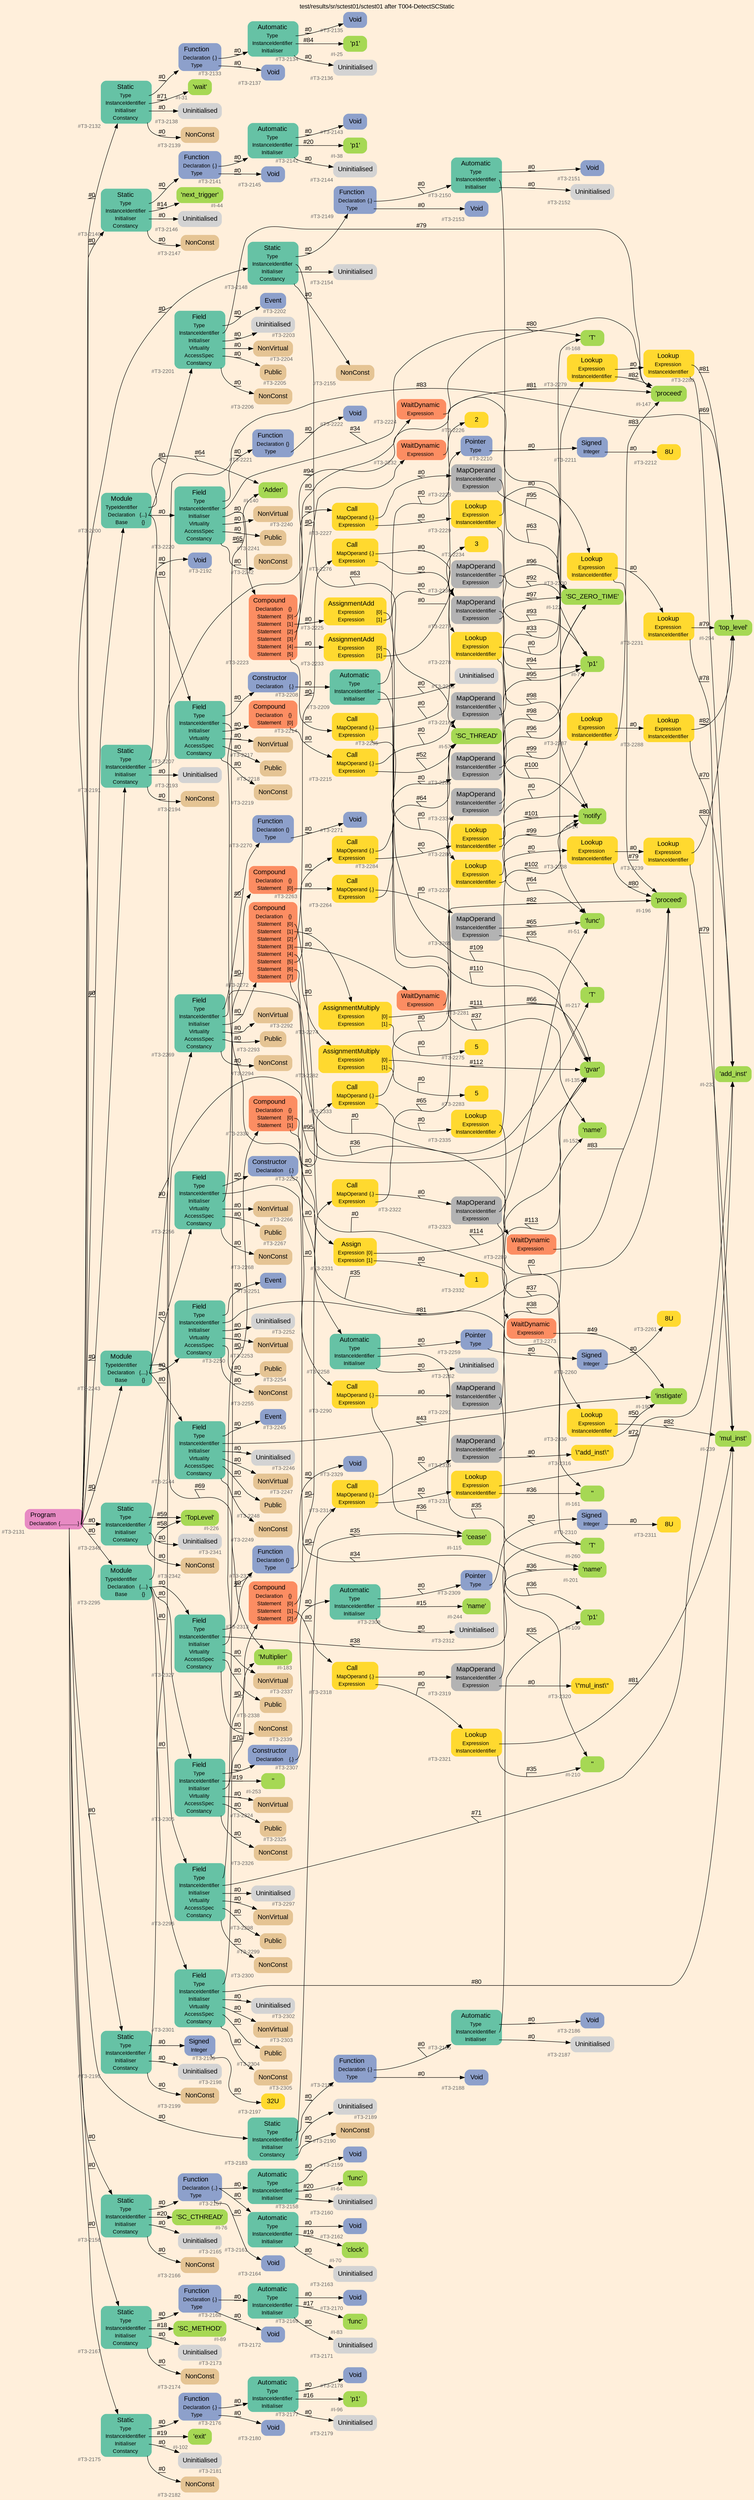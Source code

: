 digraph "test/results/sr/sctest01/sctest01 after T004-DetectSCStatic" {
label = "test/results/sr/sctest01/sctest01 after T004-DetectSCStatic"
labelloc = t
graph [
    rankdir = "LR"
    ranksep = 0.3
    bgcolor = antiquewhite1
    color = black
    fontcolor = black
    fontname = "Arial"
];
node [
    fontname = "Arial"
];
edge [
    fontname = "Arial"
];

// -------------------- node figure --------------------
// -------- block #T3-2131 ----------
"#T3-2131" [
    fillcolor = "/set28/4"
    xlabel = "#T3-2131"
    fontsize = "12"
    fontcolor = grey40
    shape = "plaintext"
    label = <<TABLE BORDER="0" CELLBORDER="0" CELLSPACING="0">
     <TR><TD><FONT COLOR="black" POINT-SIZE="15">Program</FONT></TD></TR>
     <TR><TD><FONT COLOR="black" POINT-SIZE="12">Declaration</FONT></TD><TD PORT="port0"><FONT COLOR="black" POINT-SIZE="12">{.............}</FONT></TD></TR>
    </TABLE>>
    style = "rounded,filled"
];

// -------- block #T3-2132 ----------
"#T3-2132" [
    fillcolor = "/set28/1"
    xlabel = "#T3-2132"
    fontsize = "12"
    fontcolor = grey40
    shape = "plaintext"
    label = <<TABLE BORDER="0" CELLBORDER="0" CELLSPACING="0">
     <TR><TD><FONT COLOR="black" POINT-SIZE="15">Static</FONT></TD></TR>
     <TR><TD><FONT COLOR="black" POINT-SIZE="12">Type</FONT></TD><TD PORT="port0"></TD></TR>
     <TR><TD><FONT COLOR="black" POINT-SIZE="12">InstanceIdentifier</FONT></TD><TD PORT="port1"></TD></TR>
     <TR><TD><FONT COLOR="black" POINT-SIZE="12">Initialiser</FONT></TD><TD PORT="port2"></TD></TR>
     <TR><TD><FONT COLOR="black" POINT-SIZE="12">Constancy</FONT></TD><TD PORT="port3"></TD></TR>
    </TABLE>>
    style = "rounded,filled"
];

// -------- block #T3-2133 ----------
"#T3-2133" [
    fillcolor = "/set28/3"
    xlabel = "#T3-2133"
    fontsize = "12"
    fontcolor = grey40
    shape = "plaintext"
    label = <<TABLE BORDER="0" CELLBORDER="0" CELLSPACING="0">
     <TR><TD><FONT COLOR="black" POINT-SIZE="15">Function</FONT></TD></TR>
     <TR><TD><FONT COLOR="black" POINT-SIZE="12">Declaration</FONT></TD><TD PORT="port0"><FONT COLOR="black" POINT-SIZE="12">{.}</FONT></TD></TR>
     <TR><TD><FONT COLOR="black" POINT-SIZE="12">Type</FONT></TD><TD PORT="port1"></TD></TR>
    </TABLE>>
    style = "rounded,filled"
];

// -------- block #T3-2134 ----------
"#T3-2134" [
    fillcolor = "/set28/1"
    xlabel = "#T3-2134"
    fontsize = "12"
    fontcolor = grey40
    shape = "plaintext"
    label = <<TABLE BORDER="0" CELLBORDER="0" CELLSPACING="0">
     <TR><TD><FONT COLOR="black" POINT-SIZE="15">Automatic</FONT></TD></TR>
     <TR><TD><FONT COLOR="black" POINT-SIZE="12">Type</FONT></TD><TD PORT="port0"></TD></TR>
     <TR><TD><FONT COLOR="black" POINT-SIZE="12">InstanceIdentifier</FONT></TD><TD PORT="port1"></TD></TR>
     <TR><TD><FONT COLOR="black" POINT-SIZE="12">Initialiser</FONT></TD><TD PORT="port2"></TD></TR>
    </TABLE>>
    style = "rounded,filled"
];

// -------- block #T3-2135 ----------
"#T3-2135" [
    fillcolor = "/set28/3"
    xlabel = "#T3-2135"
    fontsize = "12"
    fontcolor = grey40
    shape = "plaintext"
    label = <<TABLE BORDER="0" CELLBORDER="0" CELLSPACING="0">
     <TR><TD><FONT COLOR="black" POINT-SIZE="15">Void</FONT></TD></TR>
    </TABLE>>
    style = "rounded,filled"
];

// -------- block #I-25 ----------
"#I-25" [
    fillcolor = "/set28/5"
    xlabel = "#I-25"
    fontsize = "12"
    fontcolor = grey40
    shape = "plaintext"
    label = <<TABLE BORDER="0" CELLBORDER="0" CELLSPACING="0">
     <TR><TD><FONT COLOR="black" POINT-SIZE="15">'p1'</FONT></TD></TR>
    </TABLE>>
    style = "rounded,filled"
];

// -------- block #T3-2136 ----------
"#T3-2136" [
    xlabel = "#T3-2136"
    fontsize = "12"
    fontcolor = grey40
    shape = "plaintext"
    label = <<TABLE BORDER="0" CELLBORDER="0" CELLSPACING="0">
     <TR><TD><FONT COLOR="black" POINT-SIZE="15">Uninitialised</FONT></TD></TR>
    </TABLE>>
    style = "rounded,filled"
];

// -------- block #T3-2137 ----------
"#T3-2137" [
    fillcolor = "/set28/3"
    xlabel = "#T3-2137"
    fontsize = "12"
    fontcolor = grey40
    shape = "plaintext"
    label = <<TABLE BORDER="0" CELLBORDER="0" CELLSPACING="0">
     <TR><TD><FONT COLOR="black" POINT-SIZE="15">Void</FONT></TD></TR>
    </TABLE>>
    style = "rounded,filled"
];

// -------- block #I-31 ----------
"#I-31" [
    fillcolor = "/set28/5"
    xlabel = "#I-31"
    fontsize = "12"
    fontcolor = grey40
    shape = "plaintext"
    label = <<TABLE BORDER="0" CELLBORDER="0" CELLSPACING="0">
     <TR><TD><FONT COLOR="black" POINT-SIZE="15">'wait'</FONT></TD></TR>
    </TABLE>>
    style = "rounded,filled"
];

// -------- block #T3-2138 ----------
"#T3-2138" [
    xlabel = "#T3-2138"
    fontsize = "12"
    fontcolor = grey40
    shape = "plaintext"
    label = <<TABLE BORDER="0" CELLBORDER="0" CELLSPACING="0">
     <TR><TD><FONT COLOR="black" POINT-SIZE="15">Uninitialised</FONT></TD></TR>
    </TABLE>>
    style = "rounded,filled"
];

// -------- block #T3-2139 ----------
"#T3-2139" [
    fillcolor = "/set28/7"
    xlabel = "#T3-2139"
    fontsize = "12"
    fontcolor = grey40
    shape = "plaintext"
    label = <<TABLE BORDER="0" CELLBORDER="0" CELLSPACING="0">
     <TR><TD><FONT COLOR="black" POINT-SIZE="15">NonConst</FONT></TD></TR>
    </TABLE>>
    style = "rounded,filled"
];

// -------- block #T3-2140 ----------
"#T3-2140" [
    fillcolor = "/set28/1"
    xlabel = "#T3-2140"
    fontsize = "12"
    fontcolor = grey40
    shape = "plaintext"
    label = <<TABLE BORDER="0" CELLBORDER="0" CELLSPACING="0">
     <TR><TD><FONT COLOR="black" POINT-SIZE="15">Static</FONT></TD></TR>
     <TR><TD><FONT COLOR="black" POINT-SIZE="12">Type</FONT></TD><TD PORT="port0"></TD></TR>
     <TR><TD><FONT COLOR="black" POINT-SIZE="12">InstanceIdentifier</FONT></TD><TD PORT="port1"></TD></TR>
     <TR><TD><FONT COLOR="black" POINT-SIZE="12">Initialiser</FONT></TD><TD PORT="port2"></TD></TR>
     <TR><TD><FONT COLOR="black" POINT-SIZE="12">Constancy</FONT></TD><TD PORT="port3"></TD></TR>
    </TABLE>>
    style = "rounded,filled"
];

// -------- block #T3-2141 ----------
"#T3-2141" [
    fillcolor = "/set28/3"
    xlabel = "#T3-2141"
    fontsize = "12"
    fontcolor = grey40
    shape = "plaintext"
    label = <<TABLE BORDER="0" CELLBORDER="0" CELLSPACING="0">
     <TR><TD><FONT COLOR="black" POINT-SIZE="15">Function</FONT></TD></TR>
     <TR><TD><FONT COLOR="black" POINT-SIZE="12">Declaration</FONT></TD><TD PORT="port0"><FONT COLOR="black" POINT-SIZE="12">{.}</FONT></TD></TR>
     <TR><TD><FONT COLOR="black" POINT-SIZE="12">Type</FONT></TD><TD PORT="port1"></TD></TR>
    </TABLE>>
    style = "rounded,filled"
];

// -------- block #T3-2142 ----------
"#T3-2142" [
    fillcolor = "/set28/1"
    xlabel = "#T3-2142"
    fontsize = "12"
    fontcolor = grey40
    shape = "plaintext"
    label = <<TABLE BORDER="0" CELLBORDER="0" CELLSPACING="0">
     <TR><TD><FONT COLOR="black" POINT-SIZE="15">Automatic</FONT></TD></TR>
     <TR><TD><FONT COLOR="black" POINT-SIZE="12">Type</FONT></TD><TD PORT="port0"></TD></TR>
     <TR><TD><FONT COLOR="black" POINT-SIZE="12">InstanceIdentifier</FONT></TD><TD PORT="port1"></TD></TR>
     <TR><TD><FONT COLOR="black" POINT-SIZE="12">Initialiser</FONT></TD><TD PORT="port2"></TD></TR>
    </TABLE>>
    style = "rounded,filled"
];

// -------- block #T3-2143 ----------
"#T3-2143" [
    fillcolor = "/set28/3"
    xlabel = "#T3-2143"
    fontsize = "12"
    fontcolor = grey40
    shape = "plaintext"
    label = <<TABLE BORDER="0" CELLBORDER="0" CELLSPACING="0">
     <TR><TD><FONT COLOR="black" POINT-SIZE="15">Void</FONT></TD></TR>
    </TABLE>>
    style = "rounded,filled"
];

// -------- block #I-38 ----------
"#I-38" [
    fillcolor = "/set28/5"
    xlabel = "#I-38"
    fontsize = "12"
    fontcolor = grey40
    shape = "plaintext"
    label = <<TABLE BORDER="0" CELLBORDER="0" CELLSPACING="0">
     <TR><TD><FONT COLOR="black" POINT-SIZE="15">'p1'</FONT></TD></TR>
    </TABLE>>
    style = "rounded,filled"
];

// -------- block #T3-2144 ----------
"#T3-2144" [
    xlabel = "#T3-2144"
    fontsize = "12"
    fontcolor = grey40
    shape = "plaintext"
    label = <<TABLE BORDER="0" CELLBORDER="0" CELLSPACING="0">
     <TR><TD><FONT COLOR="black" POINT-SIZE="15">Uninitialised</FONT></TD></TR>
    </TABLE>>
    style = "rounded,filled"
];

// -------- block #T3-2145 ----------
"#T3-2145" [
    fillcolor = "/set28/3"
    xlabel = "#T3-2145"
    fontsize = "12"
    fontcolor = grey40
    shape = "plaintext"
    label = <<TABLE BORDER="0" CELLBORDER="0" CELLSPACING="0">
     <TR><TD><FONT COLOR="black" POINT-SIZE="15">Void</FONT></TD></TR>
    </TABLE>>
    style = "rounded,filled"
];

// -------- block #I-44 ----------
"#I-44" [
    fillcolor = "/set28/5"
    xlabel = "#I-44"
    fontsize = "12"
    fontcolor = grey40
    shape = "plaintext"
    label = <<TABLE BORDER="0" CELLBORDER="0" CELLSPACING="0">
     <TR><TD><FONT COLOR="black" POINT-SIZE="15">'next_trigger'</FONT></TD></TR>
    </TABLE>>
    style = "rounded,filled"
];

// -------- block #T3-2146 ----------
"#T3-2146" [
    xlabel = "#T3-2146"
    fontsize = "12"
    fontcolor = grey40
    shape = "plaintext"
    label = <<TABLE BORDER="0" CELLBORDER="0" CELLSPACING="0">
     <TR><TD><FONT COLOR="black" POINT-SIZE="15">Uninitialised</FONT></TD></TR>
    </TABLE>>
    style = "rounded,filled"
];

// -------- block #T3-2147 ----------
"#T3-2147" [
    fillcolor = "/set28/7"
    xlabel = "#T3-2147"
    fontsize = "12"
    fontcolor = grey40
    shape = "plaintext"
    label = <<TABLE BORDER="0" CELLBORDER="0" CELLSPACING="0">
     <TR><TD><FONT COLOR="black" POINT-SIZE="15">NonConst</FONT></TD></TR>
    </TABLE>>
    style = "rounded,filled"
];

// -------- block #T3-2148 ----------
"#T3-2148" [
    fillcolor = "/set28/1"
    xlabel = "#T3-2148"
    fontsize = "12"
    fontcolor = grey40
    shape = "plaintext"
    label = <<TABLE BORDER="0" CELLBORDER="0" CELLSPACING="0">
     <TR><TD><FONT COLOR="black" POINT-SIZE="15">Static</FONT></TD></TR>
     <TR><TD><FONT COLOR="black" POINT-SIZE="12">Type</FONT></TD><TD PORT="port0"></TD></TR>
     <TR><TD><FONT COLOR="black" POINT-SIZE="12">InstanceIdentifier</FONT></TD><TD PORT="port1"></TD></TR>
     <TR><TD><FONT COLOR="black" POINT-SIZE="12">Initialiser</FONT></TD><TD PORT="port2"></TD></TR>
     <TR><TD><FONT COLOR="black" POINT-SIZE="12">Constancy</FONT></TD><TD PORT="port3"></TD></TR>
    </TABLE>>
    style = "rounded,filled"
];

// -------- block #T3-2149 ----------
"#T3-2149" [
    fillcolor = "/set28/3"
    xlabel = "#T3-2149"
    fontsize = "12"
    fontcolor = grey40
    shape = "plaintext"
    label = <<TABLE BORDER="0" CELLBORDER="0" CELLSPACING="0">
     <TR><TD><FONT COLOR="black" POINT-SIZE="15">Function</FONT></TD></TR>
     <TR><TD><FONT COLOR="black" POINT-SIZE="12">Declaration</FONT></TD><TD PORT="port0"><FONT COLOR="black" POINT-SIZE="12">{.}</FONT></TD></TR>
     <TR><TD><FONT COLOR="black" POINT-SIZE="12">Type</FONT></TD><TD PORT="port1"></TD></TR>
    </TABLE>>
    style = "rounded,filled"
];

// -------- block #T3-2150 ----------
"#T3-2150" [
    fillcolor = "/set28/1"
    xlabel = "#T3-2150"
    fontsize = "12"
    fontcolor = grey40
    shape = "plaintext"
    label = <<TABLE BORDER="0" CELLBORDER="0" CELLSPACING="0">
     <TR><TD><FONT COLOR="black" POINT-SIZE="15">Automatic</FONT></TD></TR>
     <TR><TD><FONT COLOR="black" POINT-SIZE="12">Type</FONT></TD><TD PORT="port0"></TD></TR>
     <TR><TD><FONT COLOR="black" POINT-SIZE="12">InstanceIdentifier</FONT></TD><TD PORT="port1"></TD></TR>
     <TR><TD><FONT COLOR="black" POINT-SIZE="12">Initialiser</FONT></TD><TD PORT="port2"></TD></TR>
    </TABLE>>
    style = "rounded,filled"
];

// -------- block #T3-2151 ----------
"#T3-2151" [
    fillcolor = "/set28/3"
    xlabel = "#T3-2151"
    fontsize = "12"
    fontcolor = grey40
    shape = "plaintext"
    label = <<TABLE BORDER="0" CELLBORDER="0" CELLSPACING="0">
     <TR><TD><FONT COLOR="black" POINT-SIZE="15">Void</FONT></TD></TR>
    </TABLE>>
    style = "rounded,filled"
];

// -------- block #I-51 ----------
"#I-51" [
    fillcolor = "/set28/5"
    xlabel = "#I-51"
    fontsize = "12"
    fontcolor = grey40
    shape = "plaintext"
    label = <<TABLE BORDER="0" CELLBORDER="0" CELLSPACING="0">
     <TR><TD><FONT COLOR="black" POINT-SIZE="15">'func'</FONT></TD></TR>
    </TABLE>>
    style = "rounded,filled"
];

// -------- block #T3-2152 ----------
"#T3-2152" [
    xlabel = "#T3-2152"
    fontsize = "12"
    fontcolor = grey40
    shape = "plaintext"
    label = <<TABLE BORDER="0" CELLBORDER="0" CELLSPACING="0">
     <TR><TD><FONT COLOR="black" POINT-SIZE="15">Uninitialised</FONT></TD></TR>
    </TABLE>>
    style = "rounded,filled"
];

// -------- block #T3-2153 ----------
"#T3-2153" [
    fillcolor = "/set28/3"
    xlabel = "#T3-2153"
    fontsize = "12"
    fontcolor = grey40
    shape = "plaintext"
    label = <<TABLE BORDER="0" CELLBORDER="0" CELLSPACING="0">
     <TR><TD><FONT COLOR="black" POINT-SIZE="15">Void</FONT></TD></TR>
    </TABLE>>
    style = "rounded,filled"
];

// -------- block #I-57 ----------
"#I-57" [
    fillcolor = "/set28/5"
    xlabel = "#I-57"
    fontsize = "12"
    fontcolor = grey40
    shape = "plaintext"
    label = <<TABLE BORDER="0" CELLBORDER="0" CELLSPACING="0">
     <TR><TD><FONT COLOR="black" POINT-SIZE="15">'SC_THREAD'</FONT></TD></TR>
    </TABLE>>
    style = "rounded,filled"
];

// -------- block #T3-2154 ----------
"#T3-2154" [
    xlabel = "#T3-2154"
    fontsize = "12"
    fontcolor = grey40
    shape = "plaintext"
    label = <<TABLE BORDER="0" CELLBORDER="0" CELLSPACING="0">
     <TR><TD><FONT COLOR="black" POINT-SIZE="15">Uninitialised</FONT></TD></TR>
    </TABLE>>
    style = "rounded,filled"
];

// -------- block #T3-2155 ----------
"#T3-2155" [
    fillcolor = "/set28/7"
    xlabel = "#T3-2155"
    fontsize = "12"
    fontcolor = grey40
    shape = "plaintext"
    label = <<TABLE BORDER="0" CELLBORDER="0" CELLSPACING="0">
     <TR><TD><FONT COLOR="black" POINT-SIZE="15">NonConst</FONT></TD></TR>
    </TABLE>>
    style = "rounded,filled"
];

// -------- block #T3-2156 ----------
"#T3-2156" [
    fillcolor = "/set28/1"
    xlabel = "#T3-2156"
    fontsize = "12"
    fontcolor = grey40
    shape = "plaintext"
    label = <<TABLE BORDER="0" CELLBORDER="0" CELLSPACING="0">
     <TR><TD><FONT COLOR="black" POINT-SIZE="15">Static</FONT></TD></TR>
     <TR><TD><FONT COLOR="black" POINT-SIZE="12">Type</FONT></TD><TD PORT="port0"></TD></TR>
     <TR><TD><FONT COLOR="black" POINT-SIZE="12">InstanceIdentifier</FONT></TD><TD PORT="port1"></TD></TR>
     <TR><TD><FONT COLOR="black" POINT-SIZE="12">Initialiser</FONT></TD><TD PORT="port2"></TD></TR>
     <TR><TD><FONT COLOR="black" POINT-SIZE="12">Constancy</FONT></TD><TD PORT="port3"></TD></TR>
    </TABLE>>
    style = "rounded,filled"
];

// -------- block #T3-2157 ----------
"#T3-2157" [
    fillcolor = "/set28/3"
    xlabel = "#T3-2157"
    fontsize = "12"
    fontcolor = grey40
    shape = "plaintext"
    label = <<TABLE BORDER="0" CELLBORDER="0" CELLSPACING="0">
     <TR><TD><FONT COLOR="black" POINT-SIZE="15">Function</FONT></TD></TR>
     <TR><TD><FONT COLOR="black" POINT-SIZE="12">Declaration</FONT></TD><TD PORT="port0"><FONT COLOR="black" POINT-SIZE="12">{..}</FONT></TD></TR>
     <TR><TD><FONT COLOR="black" POINT-SIZE="12">Type</FONT></TD><TD PORT="port1"></TD></TR>
    </TABLE>>
    style = "rounded,filled"
];

// -------- block #T3-2158 ----------
"#T3-2158" [
    fillcolor = "/set28/1"
    xlabel = "#T3-2158"
    fontsize = "12"
    fontcolor = grey40
    shape = "plaintext"
    label = <<TABLE BORDER="0" CELLBORDER="0" CELLSPACING="0">
     <TR><TD><FONT COLOR="black" POINT-SIZE="15">Automatic</FONT></TD></TR>
     <TR><TD><FONT COLOR="black" POINT-SIZE="12">Type</FONT></TD><TD PORT="port0"></TD></TR>
     <TR><TD><FONT COLOR="black" POINT-SIZE="12">InstanceIdentifier</FONT></TD><TD PORT="port1"></TD></TR>
     <TR><TD><FONT COLOR="black" POINT-SIZE="12">Initialiser</FONT></TD><TD PORT="port2"></TD></TR>
    </TABLE>>
    style = "rounded,filled"
];

// -------- block #T3-2159 ----------
"#T3-2159" [
    fillcolor = "/set28/3"
    xlabel = "#T3-2159"
    fontsize = "12"
    fontcolor = grey40
    shape = "plaintext"
    label = <<TABLE BORDER="0" CELLBORDER="0" CELLSPACING="0">
     <TR><TD><FONT COLOR="black" POINT-SIZE="15">Void</FONT></TD></TR>
    </TABLE>>
    style = "rounded,filled"
];

// -------- block #I-64 ----------
"#I-64" [
    fillcolor = "/set28/5"
    xlabel = "#I-64"
    fontsize = "12"
    fontcolor = grey40
    shape = "plaintext"
    label = <<TABLE BORDER="0" CELLBORDER="0" CELLSPACING="0">
     <TR><TD><FONT COLOR="black" POINT-SIZE="15">'func'</FONT></TD></TR>
    </TABLE>>
    style = "rounded,filled"
];

// -------- block #T3-2160 ----------
"#T3-2160" [
    xlabel = "#T3-2160"
    fontsize = "12"
    fontcolor = grey40
    shape = "plaintext"
    label = <<TABLE BORDER="0" CELLBORDER="0" CELLSPACING="0">
     <TR><TD><FONT COLOR="black" POINT-SIZE="15">Uninitialised</FONT></TD></TR>
    </TABLE>>
    style = "rounded,filled"
];

// -------- block #T3-2161 ----------
"#T3-2161" [
    fillcolor = "/set28/1"
    xlabel = "#T3-2161"
    fontsize = "12"
    fontcolor = grey40
    shape = "plaintext"
    label = <<TABLE BORDER="0" CELLBORDER="0" CELLSPACING="0">
     <TR><TD><FONT COLOR="black" POINT-SIZE="15">Automatic</FONT></TD></TR>
     <TR><TD><FONT COLOR="black" POINT-SIZE="12">Type</FONT></TD><TD PORT="port0"></TD></TR>
     <TR><TD><FONT COLOR="black" POINT-SIZE="12">InstanceIdentifier</FONT></TD><TD PORT="port1"></TD></TR>
     <TR><TD><FONT COLOR="black" POINT-SIZE="12">Initialiser</FONT></TD><TD PORT="port2"></TD></TR>
    </TABLE>>
    style = "rounded,filled"
];

// -------- block #T3-2162 ----------
"#T3-2162" [
    fillcolor = "/set28/3"
    xlabel = "#T3-2162"
    fontsize = "12"
    fontcolor = grey40
    shape = "plaintext"
    label = <<TABLE BORDER="0" CELLBORDER="0" CELLSPACING="0">
     <TR><TD><FONT COLOR="black" POINT-SIZE="15">Void</FONT></TD></TR>
    </TABLE>>
    style = "rounded,filled"
];

// -------- block #I-70 ----------
"#I-70" [
    fillcolor = "/set28/5"
    xlabel = "#I-70"
    fontsize = "12"
    fontcolor = grey40
    shape = "plaintext"
    label = <<TABLE BORDER="0" CELLBORDER="0" CELLSPACING="0">
     <TR><TD><FONT COLOR="black" POINT-SIZE="15">'clock'</FONT></TD></TR>
    </TABLE>>
    style = "rounded,filled"
];

// -------- block #T3-2163 ----------
"#T3-2163" [
    xlabel = "#T3-2163"
    fontsize = "12"
    fontcolor = grey40
    shape = "plaintext"
    label = <<TABLE BORDER="0" CELLBORDER="0" CELLSPACING="0">
     <TR><TD><FONT COLOR="black" POINT-SIZE="15">Uninitialised</FONT></TD></TR>
    </TABLE>>
    style = "rounded,filled"
];

// -------- block #T3-2164 ----------
"#T3-2164" [
    fillcolor = "/set28/3"
    xlabel = "#T3-2164"
    fontsize = "12"
    fontcolor = grey40
    shape = "plaintext"
    label = <<TABLE BORDER="0" CELLBORDER="0" CELLSPACING="0">
     <TR><TD><FONT COLOR="black" POINT-SIZE="15">Void</FONT></TD></TR>
    </TABLE>>
    style = "rounded,filled"
];

// -------- block #I-76 ----------
"#I-76" [
    fillcolor = "/set28/5"
    xlabel = "#I-76"
    fontsize = "12"
    fontcolor = grey40
    shape = "plaintext"
    label = <<TABLE BORDER="0" CELLBORDER="0" CELLSPACING="0">
     <TR><TD><FONT COLOR="black" POINT-SIZE="15">'SC_CTHREAD'</FONT></TD></TR>
    </TABLE>>
    style = "rounded,filled"
];

// -------- block #T3-2165 ----------
"#T3-2165" [
    xlabel = "#T3-2165"
    fontsize = "12"
    fontcolor = grey40
    shape = "plaintext"
    label = <<TABLE BORDER="0" CELLBORDER="0" CELLSPACING="0">
     <TR><TD><FONT COLOR="black" POINT-SIZE="15">Uninitialised</FONT></TD></TR>
    </TABLE>>
    style = "rounded,filled"
];

// -------- block #T3-2166 ----------
"#T3-2166" [
    fillcolor = "/set28/7"
    xlabel = "#T3-2166"
    fontsize = "12"
    fontcolor = grey40
    shape = "plaintext"
    label = <<TABLE BORDER="0" CELLBORDER="0" CELLSPACING="0">
     <TR><TD><FONT COLOR="black" POINT-SIZE="15">NonConst</FONT></TD></TR>
    </TABLE>>
    style = "rounded,filled"
];

// -------- block #T3-2167 ----------
"#T3-2167" [
    fillcolor = "/set28/1"
    xlabel = "#T3-2167"
    fontsize = "12"
    fontcolor = grey40
    shape = "plaintext"
    label = <<TABLE BORDER="0" CELLBORDER="0" CELLSPACING="0">
     <TR><TD><FONT COLOR="black" POINT-SIZE="15">Static</FONT></TD></TR>
     <TR><TD><FONT COLOR="black" POINT-SIZE="12">Type</FONT></TD><TD PORT="port0"></TD></TR>
     <TR><TD><FONT COLOR="black" POINT-SIZE="12">InstanceIdentifier</FONT></TD><TD PORT="port1"></TD></TR>
     <TR><TD><FONT COLOR="black" POINT-SIZE="12">Initialiser</FONT></TD><TD PORT="port2"></TD></TR>
     <TR><TD><FONT COLOR="black" POINT-SIZE="12">Constancy</FONT></TD><TD PORT="port3"></TD></TR>
    </TABLE>>
    style = "rounded,filled"
];

// -------- block #T3-2168 ----------
"#T3-2168" [
    fillcolor = "/set28/3"
    xlabel = "#T3-2168"
    fontsize = "12"
    fontcolor = grey40
    shape = "plaintext"
    label = <<TABLE BORDER="0" CELLBORDER="0" CELLSPACING="0">
     <TR><TD><FONT COLOR="black" POINT-SIZE="15">Function</FONT></TD></TR>
     <TR><TD><FONT COLOR="black" POINT-SIZE="12">Declaration</FONT></TD><TD PORT="port0"><FONT COLOR="black" POINT-SIZE="12">{.}</FONT></TD></TR>
     <TR><TD><FONT COLOR="black" POINT-SIZE="12">Type</FONT></TD><TD PORT="port1"></TD></TR>
    </TABLE>>
    style = "rounded,filled"
];

// -------- block #T3-2169 ----------
"#T3-2169" [
    fillcolor = "/set28/1"
    xlabel = "#T3-2169"
    fontsize = "12"
    fontcolor = grey40
    shape = "plaintext"
    label = <<TABLE BORDER="0" CELLBORDER="0" CELLSPACING="0">
     <TR><TD><FONT COLOR="black" POINT-SIZE="15">Automatic</FONT></TD></TR>
     <TR><TD><FONT COLOR="black" POINT-SIZE="12">Type</FONT></TD><TD PORT="port0"></TD></TR>
     <TR><TD><FONT COLOR="black" POINT-SIZE="12">InstanceIdentifier</FONT></TD><TD PORT="port1"></TD></TR>
     <TR><TD><FONT COLOR="black" POINT-SIZE="12">Initialiser</FONT></TD><TD PORT="port2"></TD></TR>
    </TABLE>>
    style = "rounded,filled"
];

// -------- block #T3-2170 ----------
"#T3-2170" [
    fillcolor = "/set28/3"
    xlabel = "#T3-2170"
    fontsize = "12"
    fontcolor = grey40
    shape = "plaintext"
    label = <<TABLE BORDER="0" CELLBORDER="0" CELLSPACING="0">
     <TR><TD><FONT COLOR="black" POINT-SIZE="15">Void</FONT></TD></TR>
    </TABLE>>
    style = "rounded,filled"
];

// -------- block #I-83 ----------
"#I-83" [
    fillcolor = "/set28/5"
    xlabel = "#I-83"
    fontsize = "12"
    fontcolor = grey40
    shape = "plaintext"
    label = <<TABLE BORDER="0" CELLBORDER="0" CELLSPACING="0">
     <TR><TD><FONT COLOR="black" POINT-SIZE="15">'func'</FONT></TD></TR>
    </TABLE>>
    style = "rounded,filled"
];

// -------- block #T3-2171 ----------
"#T3-2171" [
    xlabel = "#T3-2171"
    fontsize = "12"
    fontcolor = grey40
    shape = "plaintext"
    label = <<TABLE BORDER="0" CELLBORDER="0" CELLSPACING="0">
     <TR><TD><FONT COLOR="black" POINT-SIZE="15">Uninitialised</FONT></TD></TR>
    </TABLE>>
    style = "rounded,filled"
];

// -------- block #T3-2172 ----------
"#T3-2172" [
    fillcolor = "/set28/3"
    xlabel = "#T3-2172"
    fontsize = "12"
    fontcolor = grey40
    shape = "plaintext"
    label = <<TABLE BORDER="0" CELLBORDER="0" CELLSPACING="0">
     <TR><TD><FONT COLOR="black" POINT-SIZE="15">Void</FONT></TD></TR>
    </TABLE>>
    style = "rounded,filled"
];

// -------- block #I-89 ----------
"#I-89" [
    fillcolor = "/set28/5"
    xlabel = "#I-89"
    fontsize = "12"
    fontcolor = grey40
    shape = "plaintext"
    label = <<TABLE BORDER="0" CELLBORDER="0" CELLSPACING="0">
     <TR><TD><FONT COLOR="black" POINT-SIZE="15">'SC_METHOD'</FONT></TD></TR>
    </TABLE>>
    style = "rounded,filled"
];

// -------- block #T3-2173 ----------
"#T3-2173" [
    xlabel = "#T3-2173"
    fontsize = "12"
    fontcolor = grey40
    shape = "plaintext"
    label = <<TABLE BORDER="0" CELLBORDER="0" CELLSPACING="0">
     <TR><TD><FONT COLOR="black" POINT-SIZE="15">Uninitialised</FONT></TD></TR>
    </TABLE>>
    style = "rounded,filled"
];

// -------- block #T3-2174 ----------
"#T3-2174" [
    fillcolor = "/set28/7"
    xlabel = "#T3-2174"
    fontsize = "12"
    fontcolor = grey40
    shape = "plaintext"
    label = <<TABLE BORDER="0" CELLBORDER="0" CELLSPACING="0">
     <TR><TD><FONT COLOR="black" POINT-SIZE="15">NonConst</FONT></TD></TR>
    </TABLE>>
    style = "rounded,filled"
];

// -------- block #T3-2175 ----------
"#T3-2175" [
    fillcolor = "/set28/1"
    xlabel = "#T3-2175"
    fontsize = "12"
    fontcolor = grey40
    shape = "plaintext"
    label = <<TABLE BORDER="0" CELLBORDER="0" CELLSPACING="0">
     <TR><TD><FONT COLOR="black" POINT-SIZE="15">Static</FONT></TD></TR>
     <TR><TD><FONT COLOR="black" POINT-SIZE="12">Type</FONT></TD><TD PORT="port0"></TD></TR>
     <TR><TD><FONT COLOR="black" POINT-SIZE="12">InstanceIdentifier</FONT></TD><TD PORT="port1"></TD></TR>
     <TR><TD><FONT COLOR="black" POINT-SIZE="12">Initialiser</FONT></TD><TD PORT="port2"></TD></TR>
     <TR><TD><FONT COLOR="black" POINT-SIZE="12">Constancy</FONT></TD><TD PORT="port3"></TD></TR>
    </TABLE>>
    style = "rounded,filled"
];

// -------- block #T3-2176 ----------
"#T3-2176" [
    fillcolor = "/set28/3"
    xlabel = "#T3-2176"
    fontsize = "12"
    fontcolor = grey40
    shape = "plaintext"
    label = <<TABLE BORDER="0" CELLBORDER="0" CELLSPACING="0">
     <TR><TD><FONT COLOR="black" POINT-SIZE="15">Function</FONT></TD></TR>
     <TR><TD><FONT COLOR="black" POINT-SIZE="12">Declaration</FONT></TD><TD PORT="port0"><FONT COLOR="black" POINT-SIZE="12">{.}</FONT></TD></TR>
     <TR><TD><FONT COLOR="black" POINT-SIZE="12">Type</FONT></TD><TD PORT="port1"></TD></TR>
    </TABLE>>
    style = "rounded,filled"
];

// -------- block #T3-2177 ----------
"#T3-2177" [
    fillcolor = "/set28/1"
    xlabel = "#T3-2177"
    fontsize = "12"
    fontcolor = grey40
    shape = "plaintext"
    label = <<TABLE BORDER="0" CELLBORDER="0" CELLSPACING="0">
     <TR><TD><FONT COLOR="black" POINT-SIZE="15">Automatic</FONT></TD></TR>
     <TR><TD><FONT COLOR="black" POINT-SIZE="12">Type</FONT></TD><TD PORT="port0"></TD></TR>
     <TR><TD><FONT COLOR="black" POINT-SIZE="12">InstanceIdentifier</FONT></TD><TD PORT="port1"></TD></TR>
     <TR><TD><FONT COLOR="black" POINT-SIZE="12">Initialiser</FONT></TD><TD PORT="port2"></TD></TR>
    </TABLE>>
    style = "rounded,filled"
];

// -------- block #T3-2178 ----------
"#T3-2178" [
    fillcolor = "/set28/3"
    xlabel = "#T3-2178"
    fontsize = "12"
    fontcolor = grey40
    shape = "plaintext"
    label = <<TABLE BORDER="0" CELLBORDER="0" CELLSPACING="0">
     <TR><TD><FONT COLOR="black" POINT-SIZE="15">Void</FONT></TD></TR>
    </TABLE>>
    style = "rounded,filled"
];

// -------- block #I-96 ----------
"#I-96" [
    fillcolor = "/set28/5"
    xlabel = "#I-96"
    fontsize = "12"
    fontcolor = grey40
    shape = "plaintext"
    label = <<TABLE BORDER="0" CELLBORDER="0" CELLSPACING="0">
     <TR><TD><FONT COLOR="black" POINT-SIZE="15">'p1'</FONT></TD></TR>
    </TABLE>>
    style = "rounded,filled"
];

// -------- block #T3-2179 ----------
"#T3-2179" [
    xlabel = "#T3-2179"
    fontsize = "12"
    fontcolor = grey40
    shape = "plaintext"
    label = <<TABLE BORDER="0" CELLBORDER="0" CELLSPACING="0">
     <TR><TD><FONT COLOR="black" POINT-SIZE="15">Uninitialised</FONT></TD></TR>
    </TABLE>>
    style = "rounded,filled"
];

// -------- block #T3-2180 ----------
"#T3-2180" [
    fillcolor = "/set28/3"
    xlabel = "#T3-2180"
    fontsize = "12"
    fontcolor = grey40
    shape = "plaintext"
    label = <<TABLE BORDER="0" CELLBORDER="0" CELLSPACING="0">
     <TR><TD><FONT COLOR="black" POINT-SIZE="15">Void</FONT></TD></TR>
    </TABLE>>
    style = "rounded,filled"
];

// -------- block #I-102 ----------
"#I-102" [
    fillcolor = "/set28/5"
    xlabel = "#I-102"
    fontsize = "12"
    fontcolor = grey40
    shape = "plaintext"
    label = <<TABLE BORDER="0" CELLBORDER="0" CELLSPACING="0">
     <TR><TD><FONT COLOR="black" POINT-SIZE="15">'exit'</FONT></TD></TR>
    </TABLE>>
    style = "rounded,filled"
];

// -------- block #T3-2181 ----------
"#T3-2181" [
    xlabel = "#T3-2181"
    fontsize = "12"
    fontcolor = grey40
    shape = "plaintext"
    label = <<TABLE BORDER="0" CELLBORDER="0" CELLSPACING="0">
     <TR><TD><FONT COLOR="black" POINT-SIZE="15">Uninitialised</FONT></TD></TR>
    </TABLE>>
    style = "rounded,filled"
];

// -------- block #T3-2182 ----------
"#T3-2182" [
    fillcolor = "/set28/7"
    xlabel = "#T3-2182"
    fontsize = "12"
    fontcolor = grey40
    shape = "plaintext"
    label = <<TABLE BORDER="0" CELLBORDER="0" CELLSPACING="0">
     <TR><TD><FONT COLOR="black" POINT-SIZE="15">NonConst</FONT></TD></TR>
    </TABLE>>
    style = "rounded,filled"
];

// -------- block #T3-2183 ----------
"#T3-2183" [
    fillcolor = "/set28/1"
    xlabel = "#T3-2183"
    fontsize = "12"
    fontcolor = grey40
    shape = "plaintext"
    label = <<TABLE BORDER="0" CELLBORDER="0" CELLSPACING="0">
     <TR><TD><FONT COLOR="black" POINT-SIZE="15">Static</FONT></TD></TR>
     <TR><TD><FONT COLOR="black" POINT-SIZE="12">Type</FONT></TD><TD PORT="port0"></TD></TR>
     <TR><TD><FONT COLOR="black" POINT-SIZE="12">InstanceIdentifier</FONT></TD><TD PORT="port1"></TD></TR>
     <TR><TD><FONT COLOR="black" POINT-SIZE="12">Initialiser</FONT></TD><TD PORT="port2"></TD></TR>
     <TR><TD><FONT COLOR="black" POINT-SIZE="12">Constancy</FONT></TD><TD PORT="port3"></TD></TR>
    </TABLE>>
    style = "rounded,filled"
];

// -------- block #T3-2184 ----------
"#T3-2184" [
    fillcolor = "/set28/3"
    xlabel = "#T3-2184"
    fontsize = "12"
    fontcolor = grey40
    shape = "plaintext"
    label = <<TABLE BORDER="0" CELLBORDER="0" CELLSPACING="0">
     <TR><TD><FONT COLOR="black" POINT-SIZE="15">Function</FONT></TD></TR>
     <TR><TD><FONT COLOR="black" POINT-SIZE="12">Declaration</FONT></TD><TD PORT="port0"><FONT COLOR="black" POINT-SIZE="12">{.}</FONT></TD></TR>
     <TR><TD><FONT COLOR="black" POINT-SIZE="12">Type</FONT></TD><TD PORT="port1"></TD></TR>
    </TABLE>>
    style = "rounded,filled"
];

// -------- block #T3-2185 ----------
"#T3-2185" [
    fillcolor = "/set28/1"
    xlabel = "#T3-2185"
    fontsize = "12"
    fontcolor = grey40
    shape = "plaintext"
    label = <<TABLE BORDER="0" CELLBORDER="0" CELLSPACING="0">
     <TR><TD><FONT COLOR="black" POINT-SIZE="15">Automatic</FONT></TD></TR>
     <TR><TD><FONT COLOR="black" POINT-SIZE="12">Type</FONT></TD><TD PORT="port0"></TD></TR>
     <TR><TD><FONT COLOR="black" POINT-SIZE="12">InstanceIdentifier</FONT></TD><TD PORT="port1"></TD></TR>
     <TR><TD><FONT COLOR="black" POINT-SIZE="12">Initialiser</FONT></TD><TD PORT="port2"></TD></TR>
    </TABLE>>
    style = "rounded,filled"
];

// -------- block #T3-2186 ----------
"#T3-2186" [
    fillcolor = "/set28/3"
    xlabel = "#T3-2186"
    fontsize = "12"
    fontcolor = grey40
    shape = "plaintext"
    label = <<TABLE BORDER="0" CELLBORDER="0" CELLSPACING="0">
     <TR><TD><FONT COLOR="black" POINT-SIZE="15">Void</FONT></TD></TR>
    </TABLE>>
    style = "rounded,filled"
];

// -------- block #I-109 ----------
"#I-109" [
    fillcolor = "/set28/5"
    xlabel = "#I-109"
    fontsize = "12"
    fontcolor = grey40
    shape = "plaintext"
    label = <<TABLE BORDER="0" CELLBORDER="0" CELLSPACING="0">
     <TR><TD><FONT COLOR="black" POINT-SIZE="15">'p1'</FONT></TD></TR>
    </TABLE>>
    style = "rounded,filled"
];

// -------- block #T3-2187 ----------
"#T3-2187" [
    xlabel = "#T3-2187"
    fontsize = "12"
    fontcolor = grey40
    shape = "plaintext"
    label = <<TABLE BORDER="0" CELLBORDER="0" CELLSPACING="0">
     <TR><TD><FONT COLOR="black" POINT-SIZE="15">Uninitialised</FONT></TD></TR>
    </TABLE>>
    style = "rounded,filled"
];

// -------- block #T3-2188 ----------
"#T3-2188" [
    fillcolor = "/set28/3"
    xlabel = "#T3-2188"
    fontsize = "12"
    fontcolor = grey40
    shape = "plaintext"
    label = <<TABLE BORDER="0" CELLBORDER="0" CELLSPACING="0">
     <TR><TD><FONT COLOR="black" POINT-SIZE="15">Void</FONT></TD></TR>
    </TABLE>>
    style = "rounded,filled"
];

// -------- block #I-115 ----------
"#I-115" [
    fillcolor = "/set28/5"
    xlabel = "#I-115"
    fontsize = "12"
    fontcolor = grey40
    shape = "plaintext"
    label = <<TABLE BORDER="0" CELLBORDER="0" CELLSPACING="0">
     <TR><TD><FONT COLOR="black" POINT-SIZE="15">'cease'</FONT></TD></TR>
    </TABLE>>
    style = "rounded,filled"
];

// -------- block #T3-2189 ----------
"#T3-2189" [
    xlabel = "#T3-2189"
    fontsize = "12"
    fontcolor = grey40
    shape = "plaintext"
    label = <<TABLE BORDER="0" CELLBORDER="0" CELLSPACING="0">
     <TR><TD><FONT COLOR="black" POINT-SIZE="15">Uninitialised</FONT></TD></TR>
    </TABLE>>
    style = "rounded,filled"
];

// -------- block #T3-2190 ----------
"#T3-2190" [
    fillcolor = "/set28/7"
    xlabel = "#T3-2190"
    fontsize = "12"
    fontcolor = grey40
    shape = "plaintext"
    label = <<TABLE BORDER="0" CELLBORDER="0" CELLSPACING="0">
     <TR><TD><FONT COLOR="black" POINT-SIZE="15">NonConst</FONT></TD></TR>
    </TABLE>>
    style = "rounded,filled"
];

// -------- block #T3-2191 ----------
"#T3-2191" [
    fillcolor = "/set28/1"
    xlabel = "#T3-2191"
    fontsize = "12"
    fontcolor = grey40
    shape = "plaintext"
    label = <<TABLE BORDER="0" CELLBORDER="0" CELLSPACING="0">
     <TR><TD><FONT COLOR="black" POINT-SIZE="15">Static</FONT></TD></TR>
     <TR><TD><FONT COLOR="black" POINT-SIZE="12">Type</FONT></TD><TD PORT="port0"></TD></TR>
     <TR><TD><FONT COLOR="black" POINT-SIZE="12">InstanceIdentifier</FONT></TD><TD PORT="port1"></TD></TR>
     <TR><TD><FONT COLOR="black" POINT-SIZE="12">Initialiser</FONT></TD><TD PORT="port2"></TD></TR>
     <TR><TD><FONT COLOR="black" POINT-SIZE="12">Constancy</FONT></TD><TD PORT="port3"></TD></TR>
    </TABLE>>
    style = "rounded,filled"
];

// -------- block #T3-2192 ----------
"#T3-2192" [
    fillcolor = "/set28/3"
    xlabel = "#T3-2192"
    fontsize = "12"
    fontcolor = grey40
    shape = "plaintext"
    label = <<TABLE BORDER="0" CELLBORDER="0" CELLSPACING="0">
     <TR><TD><FONT COLOR="black" POINT-SIZE="15">Void</FONT></TD></TR>
    </TABLE>>
    style = "rounded,filled"
];

// -------- block #I-122 ----------
"#I-122" [
    fillcolor = "/set28/5"
    xlabel = "#I-122"
    fontsize = "12"
    fontcolor = grey40
    shape = "plaintext"
    label = <<TABLE BORDER="0" CELLBORDER="0" CELLSPACING="0">
     <TR><TD><FONT COLOR="black" POINT-SIZE="15">'SC_ZERO_TIME'</FONT></TD></TR>
    </TABLE>>
    style = "rounded,filled"
];

// -------- block #T3-2193 ----------
"#T3-2193" [
    xlabel = "#T3-2193"
    fontsize = "12"
    fontcolor = grey40
    shape = "plaintext"
    label = <<TABLE BORDER="0" CELLBORDER="0" CELLSPACING="0">
     <TR><TD><FONT COLOR="black" POINT-SIZE="15">Uninitialised</FONT></TD></TR>
    </TABLE>>
    style = "rounded,filled"
];

// -------- block #T3-2194 ----------
"#T3-2194" [
    fillcolor = "/set28/7"
    xlabel = "#T3-2194"
    fontsize = "12"
    fontcolor = grey40
    shape = "plaintext"
    label = <<TABLE BORDER="0" CELLBORDER="0" CELLSPACING="0">
     <TR><TD><FONT COLOR="black" POINT-SIZE="15">NonConst</FONT></TD></TR>
    </TABLE>>
    style = "rounded,filled"
];

// -------- block #T3-2195 ----------
"#T3-2195" [
    fillcolor = "/set28/1"
    xlabel = "#T3-2195"
    fontsize = "12"
    fontcolor = grey40
    shape = "plaintext"
    label = <<TABLE BORDER="0" CELLBORDER="0" CELLSPACING="0">
     <TR><TD><FONT COLOR="black" POINT-SIZE="15">Static</FONT></TD></TR>
     <TR><TD><FONT COLOR="black" POINT-SIZE="12">Type</FONT></TD><TD PORT="port0"></TD></TR>
     <TR><TD><FONT COLOR="black" POINT-SIZE="12">InstanceIdentifier</FONT></TD><TD PORT="port1"></TD></TR>
     <TR><TD><FONT COLOR="black" POINT-SIZE="12">Initialiser</FONT></TD><TD PORT="port2"></TD></TR>
     <TR><TD><FONT COLOR="black" POINT-SIZE="12">Constancy</FONT></TD><TD PORT="port3"></TD></TR>
    </TABLE>>
    style = "rounded,filled"
];

// -------- block #T3-2196 ----------
"#T3-2196" [
    fillcolor = "/set28/3"
    xlabel = "#T3-2196"
    fontsize = "12"
    fontcolor = grey40
    shape = "plaintext"
    label = <<TABLE BORDER="0" CELLBORDER="0" CELLSPACING="0">
     <TR><TD><FONT COLOR="black" POINT-SIZE="15">Signed</FONT></TD></TR>
     <TR><TD><FONT COLOR="black" POINT-SIZE="12">Integer</FONT></TD><TD PORT="port0"></TD></TR>
    </TABLE>>
    style = "rounded,filled"
];

// -------- block #T3-2197 ----------
"#T3-2197" [
    fillcolor = "/set28/6"
    xlabel = "#T3-2197"
    fontsize = "12"
    fontcolor = grey40
    shape = "plaintext"
    label = <<TABLE BORDER="0" CELLBORDER="0" CELLSPACING="0">
     <TR><TD><FONT COLOR="black" POINT-SIZE="15">32U</FONT></TD></TR>
    </TABLE>>
    style = "rounded,filled"
];

// -------- block #I-135 ----------
"#I-135" [
    fillcolor = "/set28/5"
    xlabel = "#I-135"
    fontsize = "12"
    fontcolor = grey40
    shape = "plaintext"
    label = <<TABLE BORDER="0" CELLBORDER="0" CELLSPACING="0">
     <TR><TD><FONT COLOR="black" POINT-SIZE="15">'gvar'</FONT></TD></TR>
    </TABLE>>
    style = "rounded,filled"
];

// -------- block #T3-2198 ----------
"#T3-2198" [
    xlabel = "#T3-2198"
    fontsize = "12"
    fontcolor = grey40
    shape = "plaintext"
    label = <<TABLE BORDER="0" CELLBORDER="0" CELLSPACING="0">
     <TR><TD><FONT COLOR="black" POINT-SIZE="15">Uninitialised</FONT></TD></TR>
    </TABLE>>
    style = "rounded,filled"
];

// -------- block #T3-2199 ----------
"#T3-2199" [
    fillcolor = "/set28/7"
    xlabel = "#T3-2199"
    fontsize = "12"
    fontcolor = grey40
    shape = "plaintext"
    label = <<TABLE BORDER="0" CELLBORDER="0" CELLSPACING="0">
     <TR><TD><FONT COLOR="black" POINT-SIZE="15">NonConst</FONT></TD></TR>
    </TABLE>>
    style = "rounded,filled"
];

// -------- block #T3-2200 ----------
"#T3-2200" [
    fillcolor = "/set28/1"
    xlabel = "#T3-2200"
    fontsize = "12"
    fontcolor = grey40
    shape = "plaintext"
    label = <<TABLE BORDER="0" CELLBORDER="0" CELLSPACING="0">
     <TR><TD><FONT COLOR="black" POINT-SIZE="15">Module</FONT></TD></TR>
     <TR><TD><FONT COLOR="black" POINT-SIZE="12">TypeIdentifier</FONT></TD><TD PORT="port0"></TD></TR>
     <TR><TD><FONT COLOR="black" POINT-SIZE="12">Declaration</FONT></TD><TD PORT="port1"><FONT COLOR="black" POINT-SIZE="12">{...}</FONT></TD></TR>
     <TR><TD><FONT COLOR="black" POINT-SIZE="12">Base</FONT></TD><TD PORT="port2"><FONT COLOR="black" POINT-SIZE="12">{}</FONT></TD></TR>
    </TABLE>>
    style = "rounded,filled"
];

// -------- block #I-140 ----------
"#I-140" [
    fillcolor = "/set28/5"
    xlabel = "#I-140"
    fontsize = "12"
    fontcolor = grey40
    shape = "plaintext"
    label = <<TABLE BORDER="0" CELLBORDER="0" CELLSPACING="0">
     <TR><TD><FONT COLOR="black" POINT-SIZE="15">'Adder'</FONT></TD></TR>
    </TABLE>>
    style = "rounded,filled"
];

// -------- block #T3-2201 ----------
"#T3-2201" [
    fillcolor = "/set28/1"
    xlabel = "#T3-2201"
    fontsize = "12"
    fontcolor = grey40
    shape = "plaintext"
    label = <<TABLE BORDER="0" CELLBORDER="0" CELLSPACING="0">
     <TR><TD><FONT COLOR="black" POINT-SIZE="15">Field</FONT></TD></TR>
     <TR><TD><FONT COLOR="black" POINT-SIZE="12">Type</FONT></TD><TD PORT="port0"></TD></TR>
     <TR><TD><FONT COLOR="black" POINT-SIZE="12">InstanceIdentifier</FONT></TD><TD PORT="port1"></TD></TR>
     <TR><TD><FONT COLOR="black" POINT-SIZE="12">Initialiser</FONT></TD><TD PORT="port2"></TD></TR>
     <TR><TD><FONT COLOR="black" POINT-SIZE="12">Virtuality</FONT></TD><TD PORT="port3"></TD></TR>
     <TR><TD><FONT COLOR="black" POINT-SIZE="12">AccessSpec</FONT></TD><TD PORT="port4"></TD></TR>
     <TR><TD><FONT COLOR="black" POINT-SIZE="12">Constancy</FONT></TD><TD PORT="port5"></TD></TR>
    </TABLE>>
    style = "rounded,filled"
];

// -------- block #T3-2202 ----------
"#T3-2202" [
    fillcolor = "/set28/3"
    xlabel = "#T3-2202"
    fontsize = "12"
    fontcolor = grey40
    shape = "plaintext"
    label = <<TABLE BORDER="0" CELLBORDER="0" CELLSPACING="0">
     <TR><TD><FONT COLOR="black" POINT-SIZE="15">Event</FONT></TD></TR>
    </TABLE>>
    style = "rounded,filled"
];

// -------- block #I-147 ----------
"#I-147" [
    fillcolor = "/set28/5"
    xlabel = "#I-147"
    fontsize = "12"
    fontcolor = grey40
    shape = "plaintext"
    label = <<TABLE BORDER="0" CELLBORDER="0" CELLSPACING="0">
     <TR><TD><FONT COLOR="black" POINT-SIZE="15">'proceed'</FONT></TD></TR>
    </TABLE>>
    style = "rounded,filled"
];

// -------- block #T3-2203 ----------
"#T3-2203" [
    xlabel = "#T3-2203"
    fontsize = "12"
    fontcolor = grey40
    shape = "plaintext"
    label = <<TABLE BORDER="0" CELLBORDER="0" CELLSPACING="0">
     <TR><TD><FONT COLOR="black" POINT-SIZE="15">Uninitialised</FONT></TD></TR>
    </TABLE>>
    style = "rounded,filled"
];

// -------- block #T3-2204 ----------
"#T3-2204" [
    fillcolor = "/set28/7"
    xlabel = "#T3-2204"
    fontsize = "12"
    fontcolor = grey40
    shape = "plaintext"
    label = <<TABLE BORDER="0" CELLBORDER="0" CELLSPACING="0">
     <TR><TD><FONT COLOR="black" POINT-SIZE="15">NonVirtual</FONT></TD></TR>
    </TABLE>>
    style = "rounded,filled"
];

// -------- block #T3-2205 ----------
"#T3-2205" [
    fillcolor = "/set28/7"
    xlabel = "#T3-2205"
    fontsize = "12"
    fontcolor = grey40
    shape = "plaintext"
    label = <<TABLE BORDER="0" CELLBORDER="0" CELLSPACING="0">
     <TR><TD><FONT COLOR="black" POINT-SIZE="15">Public</FONT></TD></TR>
    </TABLE>>
    style = "rounded,filled"
];

// -------- block #T3-2206 ----------
"#T3-2206" [
    fillcolor = "/set28/7"
    xlabel = "#T3-2206"
    fontsize = "12"
    fontcolor = grey40
    shape = "plaintext"
    label = <<TABLE BORDER="0" CELLBORDER="0" CELLSPACING="0">
     <TR><TD><FONT COLOR="black" POINT-SIZE="15">NonConst</FONT></TD></TR>
    </TABLE>>
    style = "rounded,filled"
];

// -------- block #T3-2207 ----------
"#T3-2207" [
    fillcolor = "/set28/1"
    xlabel = "#T3-2207"
    fontsize = "12"
    fontcolor = grey40
    shape = "plaintext"
    label = <<TABLE BORDER="0" CELLBORDER="0" CELLSPACING="0">
     <TR><TD><FONT COLOR="black" POINT-SIZE="15">Field</FONT></TD></TR>
     <TR><TD><FONT COLOR="black" POINT-SIZE="12">Type</FONT></TD><TD PORT="port0"></TD></TR>
     <TR><TD><FONT COLOR="black" POINT-SIZE="12">InstanceIdentifier</FONT></TD><TD PORT="port1"></TD></TR>
     <TR><TD><FONT COLOR="black" POINT-SIZE="12">Initialiser</FONT></TD><TD PORT="port2"></TD></TR>
     <TR><TD><FONT COLOR="black" POINT-SIZE="12">Virtuality</FONT></TD><TD PORT="port3"></TD></TR>
     <TR><TD><FONT COLOR="black" POINT-SIZE="12">AccessSpec</FONT></TD><TD PORT="port4"></TD></TR>
     <TR><TD><FONT COLOR="black" POINT-SIZE="12">Constancy</FONT></TD><TD PORT="port5"></TD></TR>
    </TABLE>>
    style = "rounded,filled"
];

// -------- block #T3-2208 ----------
"#T3-2208" [
    fillcolor = "/set28/3"
    xlabel = "#T3-2208"
    fontsize = "12"
    fontcolor = grey40
    shape = "plaintext"
    label = <<TABLE BORDER="0" CELLBORDER="0" CELLSPACING="0">
     <TR><TD><FONT COLOR="black" POINT-SIZE="15">Constructor</FONT></TD></TR>
     <TR><TD><FONT COLOR="black" POINT-SIZE="12">Declaration</FONT></TD><TD PORT="port0"><FONT COLOR="black" POINT-SIZE="12">{.}</FONT></TD></TR>
    </TABLE>>
    style = "rounded,filled"
];

// -------- block #T3-2209 ----------
"#T3-2209" [
    fillcolor = "/set28/1"
    xlabel = "#T3-2209"
    fontsize = "12"
    fontcolor = grey40
    shape = "plaintext"
    label = <<TABLE BORDER="0" CELLBORDER="0" CELLSPACING="0">
     <TR><TD><FONT COLOR="black" POINT-SIZE="15">Automatic</FONT></TD></TR>
     <TR><TD><FONT COLOR="black" POINT-SIZE="12">Type</FONT></TD><TD PORT="port0"></TD></TR>
     <TR><TD><FONT COLOR="black" POINT-SIZE="12">InstanceIdentifier</FONT></TD><TD PORT="port1"></TD></TR>
     <TR><TD><FONT COLOR="black" POINT-SIZE="12">Initialiser</FONT></TD><TD PORT="port2"></TD></TR>
    </TABLE>>
    style = "rounded,filled"
];

// -------- block #T3-2210 ----------
"#T3-2210" [
    fillcolor = "/set28/3"
    xlabel = "#T3-2210"
    fontsize = "12"
    fontcolor = grey40
    shape = "plaintext"
    label = <<TABLE BORDER="0" CELLBORDER="0" CELLSPACING="0">
     <TR><TD><FONT COLOR="black" POINT-SIZE="15">Pointer</FONT></TD></TR>
     <TR><TD><FONT COLOR="black" POINT-SIZE="12">Type</FONT></TD><TD PORT="port0"></TD></TR>
    </TABLE>>
    style = "rounded,filled"
];

// -------- block #T3-2211 ----------
"#T3-2211" [
    fillcolor = "/set28/3"
    xlabel = "#T3-2211"
    fontsize = "12"
    fontcolor = grey40
    shape = "plaintext"
    label = <<TABLE BORDER="0" CELLBORDER="0" CELLSPACING="0">
     <TR><TD><FONT COLOR="black" POINT-SIZE="15">Signed</FONT></TD></TR>
     <TR><TD><FONT COLOR="black" POINT-SIZE="12">Integer</FONT></TD><TD PORT="port0"></TD></TR>
    </TABLE>>
    style = "rounded,filled"
];

// -------- block #T3-2212 ----------
"#T3-2212" [
    fillcolor = "/set28/6"
    xlabel = "#T3-2212"
    fontsize = "12"
    fontcolor = grey40
    shape = "plaintext"
    label = <<TABLE BORDER="0" CELLBORDER="0" CELLSPACING="0">
     <TR><TD><FONT COLOR="black" POINT-SIZE="15">8U</FONT></TD></TR>
    </TABLE>>
    style = "rounded,filled"
];

// -------- block #I-152 ----------
"#I-152" [
    fillcolor = "/set28/5"
    xlabel = "#I-152"
    fontsize = "12"
    fontcolor = grey40
    shape = "plaintext"
    label = <<TABLE BORDER="0" CELLBORDER="0" CELLSPACING="0">
     <TR><TD><FONT COLOR="black" POINT-SIZE="15">'name'</FONT></TD></TR>
    </TABLE>>
    style = "rounded,filled"
];

// -------- block #T3-2213 ----------
"#T3-2213" [
    xlabel = "#T3-2213"
    fontsize = "12"
    fontcolor = grey40
    shape = "plaintext"
    label = <<TABLE BORDER="0" CELLBORDER="0" CELLSPACING="0">
     <TR><TD><FONT COLOR="black" POINT-SIZE="15">Uninitialised</FONT></TD></TR>
    </TABLE>>
    style = "rounded,filled"
];

// -------- block #I-161 ----------
"#I-161" [
    fillcolor = "/set28/5"
    xlabel = "#I-161"
    fontsize = "12"
    fontcolor = grey40
    shape = "plaintext"
    label = <<TABLE BORDER="0" CELLBORDER="0" CELLSPACING="0">
     <TR><TD><FONT COLOR="black" POINT-SIZE="15">''</FONT></TD></TR>
    </TABLE>>
    style = "rounded,filled"
];

// -------- block #T3-2214 ----------
"#T3-2214" [
    fillcolor = "/set28/2"
    xlabel = "#T3-2214"
    fontsize = "12"
    fontcolor = grey40
    shape = "plaintext"
    label = <<TABLE BORDER="0" CELLBORDER="0" CELLSPACING="0">
     <TR><TD><FONT COLOR="black" POINT-SIZE="15">Compound</FONT></TD></TR>
     <TR><TD><FONT COLOR="black" POINT-SIZE="12">Declaration</FONT></TD><TD PORT="port0"><FONT COLOR="black" POINT-SIZE="12">{}</FONT></TD></TR>
     <TR><TD><FONT COLOR="black" POINT-SIZE="12">Statement</FONT></TD><TD PORT="port1"><FONT COLOR="black" POINT-SIZE="12">[0]</FONT></TD></TR>
    </TABLE>>
    style = "rounded,filled"
];

// -------- block #T3-2215 ----------
"#T3-2215" [
    fillcolor = "/set28/6"
    xlabel = "#T3-2215"
    fontsize = "12"
    fontcolor = grey40
    shape = "plaintext"
    label = <<TABLE BORDER="0" CELLBORDER="0" CELLSPACING="0">
     <TR><TD><FONT COLOR="black" POINT-SIZE="15">Call</FONT></TD></TR>
     <TR><TD><FONT COLOR="black" POINT-SIZE="12">MapOperand</FONT></TD><TD PORT="port0"><FONT COLOR="black" POINT-SIZE="12">{.}</FONT></TD></TR>
     <TR><TD><FONT COLOR="black" POINT-SIZE="12">Expression</FONT></TD><TD PORT="port1"></TD></TR>
    </TABLE>>
    style = "rounded,filled"
];

// -------- block #T3-2216 ----------
"#T3-2216" [
    fillcolor = "/set28/8"
    xlabel = "#T3-2216"
    fontsize = "12"
    fontcolor = grey40
    shape = "plaintext"
    label = <<TABLE BORDER="0" CELLBORDER="0" CELLSPACING="0">
     <TR><TD><FONT COLOR="black" POINT-SIZE="15">MapOperand</FONT></TD></TR>
     <TR><TD><FONT COLOR="black" POINT-SIZE="12">InstanceIdentifier</FONT></TD><TD PORT="port0"></TD></TR>
     <TR><TD><FONT COLOR="black" POINT-SIZE="12">Expression</FONT></TD><TD PORT="port1"></TD></TR>
    </TABLE>>
    style = "rounded,filled"
];

// -------- block #I-168 ----------
"#I-168" [
    fillcolor = "/set28/5"
    xlabel = "#I-168"
    fontsize = "12"
    fontcolor = grey40
    shape = "plaintext"
    label = <<TABLE BORDER="0" CELLBORDER="0" CELLSPACING="0">
     <TR><TD><FONT COLOR="black" POINT-SIZE="15">'T'</FONT></TD></TR>
    </TABLE>>
    style = "rounded,filled"
];

// -------- block #T3-2217 ----------
"#T3-2217" [
    fillcolor = "/set28/7"
    xlabel = "#T3-2217"
    fontsize = "12"
    fontcolor = grey40
    shape = "plaintext"
    label = <<TABLE BORDER="0" CELLBORDER="0" CELLSPACING="0">
     <TR><TD><FONT COLOR="black" POINT-SIZE="15">NonVirtual</FONT></TD></TR>
    </TABLE>>
    style = "rounded,filled"
];

// -------- block #T3-2218 ----------
"#T3-2218" [
    fillcolor = "/set28/7"
    xlabel = "#T3-2218"
    fontsize = "12"
    fontcolor = grey40
    shape = "plaintext"
    label = <<TABLE BORDER="0" CELLBORDER="0" CELLSPACING="0">
     <TR><TD><FONT COLOR="black" POINT-SIZE="15">Public</FONT></TD></TR>
    </TABLE>>
    style = "rounded,filled"
];

// -------- block #T3-2219 ----------
"#T3-2219" [
    fillcolor = "/set28/7"
    xlabel = "#T3-2219"
    fontsize = "12"
    fontcolor = grey40
    shape = "plaintext"
    label = <<TABLE BORDER="0" CELLBORDER="0" CELLSPACING="0">
     <TR><TD><FONT COLOR="black" POINT-SIZE="15">NonConst</FONT></TD></TR>
    </TABLE>>
    style = "rounded,filled"
];

// -------- block #T3-2220 ----------
"#T3-2220" [
    fillcolor = "/set28/1"
    xlabel = "#T3-2220"
    fontsize = "12"
    fontcolor = grey40
    shape = "plaintext"
    label = <<TABLE BORDER="0" CELLBORDER="0" CELLSPACING="0">
     <TR><TD><FONT COLOR="black" POINT-SIZE="15">Field</FONT></TD></TR>
     <TR><TD><FONT COLOR="black" POINT-SIZE="12">Type</FONT></TD><TD PORT="port0"></TD></TR>
     <TR><TD><FONT COLOR="black" POINT-SIZE="12">InstanceIdentifier</FONT></TD><TD PORT="port1"></TD></TR>
     <TR><TD><FONT COLOR="black" POINT-SIZE="12">Initialiser</FONT></TD><TD PORT="port2"></TD></TR>
     <TR><TD><FONT COLOR="black" POINT-SIZE="12">Virtuality</FONT></TD><TD PORT="port3"></TD></TR>
     <TR><TD><FONT COLOR="black" POINT-SIZE="12">AccessSpec</FONT></TD><TD PORT="port4"></TD></TR>
     <TR><TD><FONT COLOR="black" POINT-SIZE="12">Constancy</FONT></TD><TD PORT="port5"></TD></TR>
    </TABLE>>
    style = "rounded,filled"
];

// -------- block #T3-2221 ----------
"#T3-2221" [
    fillcolor = "/set28/3"
    xlabel = "#T3-2221"
    fontsize = "12"
    fontcolor = grey40
    shape = "plaintext"
    label = <<TABLE BORDER="0" CELLBORDER="0" CELLSPACING="0">
     <TR><TD><FONT COLOR="black" POINT-SIZE="15">Function</FONT></TD></TR>
     <TR><TD><FONT COLOR="black" POINT-SIZE="12">Declaration</FONT></TD><TD PORT="port0"><FONT COLOR="black" POINT-SIZE="12">{}</FONT></TD></TR>
     <TR><TD><FONT COLOR="black" POINT-SIZE="12">Type</FONT></TD><TD PORT="port1"></TD></TR>
    </TABLE>>
    style = "rounded,filled"
];

// -------- block #T3-2222 ----------
"#T3-2222" [
    fillcolor = "/set28/3"
    xlabel = "#T3-2222"
    fontsize = "12"
    fontcolor = grey40
    shape = "plaintext"
    label = <<TABLE BORDER="0" CELLBORDER="0" CELLSPACING="0">
     <TR><TD><FONT COLOR="black" POINT-SIZE="15">Void</FONT></TD></TR>
    </TABLE>>
    style = "rounded,filled"
];

// -------- block #T3-2223 ----------
"#T3-2223" [
    fillcolor = "/set28/2"
    xlabel = "#T3-2223"
    fontsize = "12"
    fontcolor = grey40
    shape = "plaintext"
    label = <<TABLE BORDER="0" CELLBORDER="0" CELLSPACING="0">
     <TR><TD><FONT COLOR="black" POINT-SIZE="15">Compound</FONT></TD></TR>
     <TR><TD><FONT COLOR="black" POINT-SIZE="12">Declaration</FONT></TD><TD PORT="port0"><FONT COLOR="black" POINT-SIZE="12">{}</FONT></TD></TR>
     <TR><TD><FONT COLOR="black" POINT-SIZE="12">Statement</FONT></TD><TD PORT="port1"><FONT COLOR="black" POINT-SIZE="12">[0]</FONT></TD></TR>
     <TR><TD><FONT COLOR="black" POINT-SIZE="12">Statement</FONT></TD><TD PORT="port2"><FONT COLOR="black" POINT-SIZE="12">[1]</FONT></TD></TR>
     <TR><TD><FONT COLOR="black" POINT-SIZE="12">Statement</FONT></TD><TD PORT="port3"><FONT COLOR="black" POINT-SIZE="12">[2]</FONT></TD></TR>
     <TR><TD><FONT COLOR="black" POINT-SIZE="12">Statement</FONT></TD><TD PORT="port4"><FONT COLOR="black" POINT-SIZE="12">[3]</FONT></TD></TR>
     <TR><TD><FONT COLOR="black" POINT-SIZE="12">Statement</FONT></TD><TD PORT="port5"><FONT COLOR="black" POINT-SIZE="12">[4]</FONT></TD></TR>
     <TR><TD><FONT COLOR="black" POINT-SIZE="12">Statement</FONT></TD><TD PORT="port6"><FONT COLOR="black" POINT-SIZE="12">[5]</FONT></TD></TR>
    </TABLE>>
    style = "rounded,filled"
];

// -------- block #T3-2224 ----------
"#T3-2224" [
    fillcolor = "/set28/2"
    xlabel = "#T3-2224"
    fontsize = "12"
    fontcolor = grey40
    shape = "plaintext"
    label = <<TABLE BORDER="0" CELLBORDER="0" CELLSPACING="0">
     <TR><TD><FONT COLOR="black" POINT-SIZE="15">WaitDynamic</FONT></TD></TR>
     <TR><TD><FONT COLOR="black" POINT-SIZE="12">Expression</FONT></TD><TD PORT="port0"></TD></TR>
    </TABLE>>
    style = "rounded,filled"
];

// -------- block #T3-2225 ----------
"#T3-2225" [
    fillcolor = "/set28/6"
    xlabel = "#T3-2225"
    fontsize = "12"
    fontcolor = grey40
    shape = "plaintext"
    label = <<TABLE BORDER="0" CELLBORDER="0" CELLSPACING="0">
     <TR><TD><FONT COLOR="black" POINT-SIZE="15">AssignmentAdd</FONT></TD></TR>
     <TR><TD><FONT COLOR="black" POINT-SIZE="12">Expression</FONT></TD><TD PORT="port0"><FONT COLOR="black" POINT-SIZE="12">[0]</FONT></TD></TR>
     <TR><TD><FONT COLOR="black" POINT-SIZE="12">Expression</FONT></TD><TD PORT="port1"><FONT COLOR="black" POINT-SIZE="12">[1]</FONT></TD></TR>
    </TABLE>>
    style = "rounded,filled"
];

// -------- block #T3-2226 ----------
"#T3-2226" [
    fillcolor = "/set28/6"
    xlabel = "#T3-2226"
    fontsize = "12"
    fontcolor = grey40
    shape = "plaintext"
    label = <<TABLE BORDER="0" CELLBORDER="0" CELLSPACING="0">
     <TR><TD><FONT COLOR="black" POINT-SIZE="15">2</FONT></TD></TR>
    </TABLE>>
    style = "rounded,filled"
];

// -------- block #T3-2227 ----------
"#T3-2227" [
    fillcolor = "/set28/6"
    xlabel = "#T3-2227"
    fontsize = "12"
    fontcolor = grey40
    shape = "plaintext"
    label = <<TABLE BORDER="0" CELLBORDER="0" CELLSPACING="0">
     <TR><TD><FONT COLOR="black" POINT-SIZE="15">Call</FONT></TD></TR>
     <TR><TD><FONT COLOR="black" POINT-SIZE="12">MapOperand</FONT></TD><TD PORT="port0"><FONT COLOR="black" POINT-SIZE="12">{.}</FONT></TD></TR>
     <TR><TD><FONT COLOR="black" POINT-SIZE="12">Expression</FONT></TD><TD PORT="port1"></TD></TR>
    </TABLE>>
    style = "rounded,filled"
];

// -------- block #T3-2228 ----------
"#T3-2228" [
    fillcolor = "/set28/8"
    xlabel = "#T3-2228"
    fontsize = "12"
    fontcolor = grey40
    shape = "plaintext"
    label = <<TABLE BORDER="0" CELLBORDER="0" CELLSPACING="0">
     <TR><TD><FONT COLOR="black" POINT-SIZE="15">MapOperand</FONT></TD></TR>
     <TR><TD><FONT COLOR="black" POINT-SIZE="12">InstanceIdentifier</FONT></TD><TD PORT="port0"></TD></TR>
     <TR><TD><FONT COLOR="black" POINT-SIZE="12">Expression</FONT></TD><TD PORT="port1"></TD></TR>
    </TABLE>>
    style = "rounded,filled"
];

// -------- block #I-7 ----------
"#I-7" [
    fillcolor = "/set28/5"
    xlabel = "#I-7"
    fontsize = "12"
    fontcolor = grey40
    shape = "plaintext"
    label = <<TABLE BORDER="0" CELLBORDER="0" CELLSPACING="0">
     <TR><TD><FONT COLOR="black" POINT-SIZE="15">'p1'</FONT></TD></TR>
    </TABLE>>
    style = "rounded,filled"
];

// -------- block #T3-2229 ----------
"#T3-2229" [
    fillcolor = "/set28/6"
    xlabel = "#T3-2229"
    fontsize = "12"
    fontcolor = grey40
    shape = "plaintext"
    label = <<TABLE BORDER="0" CELLBORDER="0" CELLSPACING="0">
     <TR><TD><FONT COLOR="black" POINT-SIZE="15">Lookup</FONT></TD></TR>
     <TR><TD><FONT COLOR="black" POINT-SIZE="12">Expression</FONT></TD><TD PORT="port0"></TD></TR>
     <TR><TD><FONT COLOR="black" POINT-SIZE="12">InstanceIdentifier</FONT></TD><TD PORT="port1"></TD></TR>
    </TABLE>>
    style = "rounded,filled"
];

// -------- block #T3-2230 ----------
"#T3-2230" [
    fillcolor = "/set28/6"
    xlabel = "#T3-2230"
    fontsize = "12"
    fontcolor = grey40
    shape = "plaintext"
    label = <<TABLE BORDER="0" CELLBORDER="0" CELLSPACING="0">
     <TR><TD><FONT COLOR="black" POINT-SIZE="15">Lookup</FONT></TD></TR>
     <TR><TD><FONT COLOR="black" POINT-SIZE="12">Expression</FONT></TD><TD PORT="port0"></TD></TR>
     <TR><TD><FONT COLOR="black" POINT-SIZE="12">InstanceIdentifier</FONT></TD><TD PORT="port1"></TD></TR>
    </TABLE>>
    style = "rounded,filled"
];

// -------- block #T3-2231 ----------
"#T3-2231" [
    fillcolor = "/set28/6"
    xlabel = "#T3-2231"
    fontsize = "12"
    fontcolor = grey40
    shape = "plaintext"
    label = <<TABLE BORDER="0" CELLBORDER="0" CELLSPACING="0">
     <TR><TD><FONT COLOR="black" POINT-SIZE="15">Lookup</FONT></TD></TR>
     <TR><TD><FONT COLOR="black" POINT-SIZE="12">Expression</FONT></TD><TD PORT="port0"></TD></TR>
     <TR><TD><FONT COLOR="black" POINT-SIZE="12">InstanceIdentifier</FONT></TD><TD PORT="port1"></TD></TR>
    </TABLE>>
    style = "rounded,filled"
];

// -------- block #I-294 ----------
"#I-294" [
    fillcolor = "/set28/5"
    xlabel = "#I-294"
    fontsize = "12"
    fontcolor = grey40
    shape = "plaintext"
    label = <<TABLE BORDER="0" CELLBORDER="0" CELLSPACING="0">
     <TR><TD><FONT COLOR="black" POINT-SIZE="15">'top_level'</FONT></TD></TR>
    </TABLE>>
    style = "rounded,filled"
];

// -------- block #I-239 ----------
"#I-239" [
    fillcolor = "/set28/5"
    xlabel = "#I-239"
    fontsize = "12"
    fontcolor = grey40
    shape = "plaintext"
    label = <<TABLE BORDER="0" CELLBORDER="0" CELLSPACING="0">
     <TR><TD><FONT COLOR="black" POINT-SIZE="15">'mul_inst'</FONT></TD></TR>
    </TABLE>>
    style = "rounded,filled"
];

// -------- block #I-196 ----------
"#I-196" [
    fillcolor = "/set28/5"
    xlabel = "#I-196"
    fontsize = "12"
    fontcolor = grey40
    shape = "plaintext"
    label = <<TABLE BORDER="0" CELLBORDER="0" CELLSPACING="0">
     <TR><TD><FONT COLOR="black" POINT-SIZE="15">'proceed'</FONT></TD></TR>
    </TABLE>>
    style = "rounded,filled"
];

// -------- block #I-14 ----------
"#I-14" [
    fillcolor = "/set28/5"
    xlabel = "#I-14"
    fontsize = "12"
    fontcolor = grey40
    shape = "plaintext"
    label = <<TABLE BORDER="0" CELLBORDER="0" CELLSPACING="0">
     <TR><TD><FONT COLOR="black" POINT-SIZE="15">'notify'</FONT></TD></TR>
    </TABLE>>
    style = "rounded,filled"
];

// -------- block #T3-2232 ----------
"#T3-2232" [
    fillcolor = "/set28/2"
    xlabel = "#T3-2232"
    fontsize = "12"
    fontcolor = grey40
    shape = "plaintext"
    label = <<TABLE BORDER="0" CELLBORDER="0" CELLSPACING="0">
     <TR><TD><FONT COLOR="black" POINT-SIZE="15">WaitDynamic</FONT></TD></TR>
     <TR><TD><FONT COLOR="black" POINT-SIZE="12">Expression</FONT></TD><TD PORT="port0"></TD></TR>
    </TABLE>>
    style = "rounded,filled"
];

// -------- block #T3-2233 ----------
"#T3-2233" [
    fillcolor = "/set28/6"
    xlabel = "#T3-2233"
    fontsize = "12"
    fontcolor = grey40
    shape = "plaintext"
    label = <<TABLE BORDER="0" CELLBORDER="0" CELLSPACING="0">
     <TR><TD><FONT COLOR="black" POINT-SIZE="15">AssignmentAdd</FONT></TD></TR>
     <TR><TD><FONT COLOR="black" POINT-SIZE="12">Expression</FONT></TD><TD PORT="port0"><FONT COLOR="black" POINT-SIZE="12">[0]</FONT></TD></TR>
     <TR><TD><FONT COLOR="black" POINT-SIZE="12">Expression</FONT></TD><TD PORT="port1"><FONT COLOR="black" POINT-SIZE="12">[1]</FONT></TD></TR>
    </TABLE>>
    style = "rounded,filled"
];

// -------- block #T3-2234 ----------
"#T3-2234" [
    fillcolor = "/set28/6"
    xlabel = "#T3-2234"
    fontsize = "12"
    fontcolor = grey40
    shape = "plaintext"
    label = <<TABLE BORDER="0" CELLBORDER="0" CELLSPACING="0">
     <TR><TD><FONT COLOR="black" POINT-SIZE="15">3</FONT></TD></TR>
    </TABLE>>
    style = "rounded,filled"
];

// -------- block #T3-2235 ----------
"#T3-2235" [
    fillcolor = "/set28/6"
    xlabel = "#T3-2235"
    fontsize = "12"
    fontcolor = grey40
    shape = "plaintext"
    label = <<TABLE BORDER="0" CELLBORDER="0" CELLSPACING="0">
     <TR><TD><FONT COLOR="black" POINT-SIZE="15">Call</FONT></TD></TR>
     <TR><TD><FONT COLOR="black" POINT-SIZE="12">MapOperand</FONT></TD><TD PORT="port0"><FONT COLOR="black" POINT-SIZE="12">{.}</FONT></TD></TR>
     <TR><TD><FONT COLOR="black" POINT-SIZE="12">Expression</FONT></TD><TD PORT="port1"></TD></TR>
    </TABLE>>
    style = "rounded,filled"
];

// -------- block #T3-2236 ----------
"#T3-2236" [
    fillcolor = "/set28/8"
    xlabel = "#T3-2236"
    fontsize = "12"
    fontcolor = grey40
    shape = "plaintext"
    label = <<TABLE BORDER="0" CELLBORDER="0" CELLSPACING="0">
     <TR><TD><FONT COLOR="black" POINT-SIZE="15">MapOperand</FONT></TD></TR>
     <TR><TD><FONT COLOR="black" POINT-SIZE="12">InstanceIdentifier</FONT></TD><TD PORT="port0"></TD></TR>
     <TR><TD><FONT COLOR="black" POINT-SIZE="12">Expression</FONT></TD><TD PORT="port1"></TD></TR>
    </TABLE>>
    style = "rounded,filled"
];

// -------- block #T3-2237 ----------
"#T3-2237" [
    fillcolor = "/set28/6"
    xlabel = "#T3-2237"
    fontsize = "12"
    fontcolor = grey40
    shape = "plaintext"
    label = <<TABLE BORDER="0" CELLBORDER="0" CELLSPACING="0">
     <TR><TD><FONT COLOR="black" POINT-SIZE="15">Lookup</FONT></TD></TR>
     <TR><TD><FONT COLOR="black" POINT-SIZE="12">Expression</FONT></TD><TD PORT="port0"></TD></TR>
     <TR><TD><FONT COLOR="black" POINT-SIZE="12">InstanceIdentifier</FONT></TD><TD PORT="port1"></TD></TR>
    </TABLE>>
    style = "rounded,filled"
];

// -------- block #T3-2238 ----------
"#T3-2238" [
    fillcolor = "/set28/6"
    xlabel = "#T3-2238"
    fontsize = "12"
    fontcolor = grey40
    shape = "plaintext"
    label = <<TABLE BORDER="0" CELLBORDER="0" CELLSPACING="0">
     <TR><TD><FONT COLOR="black" POINT-SIZE="15">Lookup</FONT></TD></TR>
     <TR><TD><FONT COLOR="black" POINT-SIZE="12">Expression</FONT></TD><TD PORT="port0"></TD></TR>
     <TR><TD><FONT COLOR="black" POINT-SIZE="12">InstanceIdentifier</FONT></TD><TD PORT="port1"></TD></TR>
    </TABLE>>
    style = "rounded,filled"
];

// -------- block #T3-2239 ----------
"#T3-2239" [
    fillcolor = "/set28/6"
    xlabel = "#T3-2239"
    fontsize = "12"
    fontcolor = grey40
    shape = "plaintext"
    label = <<TABLE BORDER="0" CELLBORDER="0" CELLSPACING="0">
     <TR><TD><FONT COLOR="black" POINT-SIZE="15">Lookup</FONT></TD></TR>
     <TR><TD><FONT COLOR="black" POINT-SIZE="12">Expression</FONT></TD><TD PORT="port0"></TD></TR>
     <TR><TD><FONT COLOR="black" POINT-SIZE="12">InstanceIdentifier</FONT></TD><TD PORT="port1"></TD></TR>
    </TABLE>>
    style = "rounded,filled"
];

// -------- block #T3-2240 ----------
"#T3-2240" [
    fillcolor = "/set28/7"
    xlabel = "#T3-2240"
    fontsize = "12"
    fontcolor = grey40
    shape = "plaintext"
    label = <<TABLE BORDER="0" CELLBORDER="0" CELLSPACING="0">
     <TR><TD><FONT COLOR="black" POINT-SIZE="15">NonVirtual</FONT></TD></TR>
    </TABLE>>
    style = "rounded,filled"
];

// -------- block #T3-2241 ----------
"#T3-2241" [
    fillcolor = "/set28/7"
    xlabel = "#T3-2241"
    fontsize = "12"
    fontcolor = grey40
    shape = "plaintext"
    label = <<TABLE BORDER="0" CELLBORDER="0" CELLSPACING="0">
     <TR><TD><FONT COLOR="black" POINT-SIZE="15">Public</FONT></TD></TR>
    </TABLE>>
    style = "rounded,filled"
];

// -------- block #T3-2242 ----------
"#T3-2242" [
    fillcolor = "/set28/7"
    xlabel = "#T3-2242"
    fontsize = "12"
    fontcolor = grey40
    shape = "plaintext"
    label = <<TABLE BORDER="0" CELLBORDER="0" CELLSPACING="0">
     <TR><TD><FONT COLOR="black" POINT-SIZE="15">NonConst</FONT></TD></TR>
    </TABLE>>
    style = "rounded,filled"
];

// -------- block #T3-2243 ----------
"#T3-2243" [
    fillcolor = "/set28/1"
    xlabel = "#T3-2243"
    fontsize = "12"
    fontcolor = grey40
    shape = "plaintext"
    label = <<TABLE BORDER="0" CELLBORDER="0" CELLSPACING="0">
     <TR><TD><FONT COLOR="black" POINT-SIZE="15">Module</FONT></TD></TR>
     <TR><TD><FONT COLOR="black" POINT-SIZE="12">TypeIdentifier</FONT></TD><TD PORT="port0"></TD></TR>
     <TR><TD><FONT COLOR="black" POINT-SIZE="12">Declaration</FONT></TD><TD PORT="port1"><FONT COLOR="black" POINT-SIZE="12">{....}</FONT></TD></TR>
     <TR><TD><FONT COLOR="black" POINT-SIZE="12">Base</FONT></TD><TD PORT="port2"><FONT COLOR="black" POINT-SIZE="12">{}</FONT></TD></TR>
    </TABLE>>
    style = "rounded,filled"
];

// -------- block #I-183 ----------
"#I-183" [
    fillcolor = "/set28/5"
    xlabel = "#I-183"
    fontsize = "12"
    fontcolor = grey40
    shape = "plaintext"
    label = <<TABLE BORDER="0" CELLBORDER="0" CELLSPACING="0">
     <TR><TD><FONT COLOR="black" POINT-SIZE="15">'Multiplier'</FONT></TD></TR>
    </TABLE>>
    style = "rounded,filled"
];

// -------- block #T3-2244 ----------
"#T3-2244" [
    fillcolor = "/set28/1"
    xlabel = "#T3-2244"
    fontsize = "12"
    fontcolor = grey40
    shape = "plaintext"
    label = <<TABLE BORDER="0" CELLBORDER="0" CELLSPACING="0">
     <TR><TD><FONT COLOR="black" POINT-SIZE="15">Field</FONT></TD></TR>
     <TR><TD><FONT COLOR="black" POINT-SIZE="12">Type</FONT></TD><TD PORT="port0"></TD></TR>
     <TR><TD><FONT COLOR="black" POINT-SIZE="12">InstanceIdentifier</FONT></TD><TD PORT="port1"></TD></TR>
     <TR><TD><FONT COLOR="black" POINT-SIZE="12">Initialiser</FONT></TD><TD PORT="port2"></TD></TR>
     <TR><TD><FONT COLOR="black" POINT-SIZE="12">Virtuality</FONT></TD><TD PORT="port3"></TD></TR>
     <TR><TD><FONT COLOR="black" POINT-SIZE="12">AccessSpec</FONT></TD><TD PORT="port4"></TD></TR>
     <TR><TD><FONT COLOR="black" POINT-SIZE="12">Constancy</FONT></TD><TD PORT="port5"></TD></TR>
    </TABLE>>
    style = "rounded,filled"
];

// -------- block #T3-2245 ----------
"#T3-2245" [
    fillcolor = "/set28/3"
    xlabel = "#T3-2245"
    fontsize = "12"
    fontcolor = grey40
    shape = "plaintext"
    label = <<TABLE BORDER="0" CELLBORDER="0" CELLSPACING="0">
     <TR><TD><FONT COLOR="black" POINT-SIZE="15">Event</FONT></TD></TR>
    </TABLE>>
    style = "rounded,filled"
];

// -------- block #I-190 ----------
"#I-190" [
    fillcolor = "/set28/5"
    xlabel = "#I-190"
    fontsize = "12"
    fontcolor = grey40
    shape = "plaintext"
    label = <<TABLE BORDER="0" CELLBORDER="0" CELLSPACING="0">
     <TR><TD><FONT COLOR="black" POINT-SIZE="15">'instigate'</FONT></TD></TR>
    </TABLE>>
    style = "rounded,filled"
];

// -------- block #T3-2246 ----------
"#T3-2246" [
    xlabel = "#T3-2246"
    fontsize = "12"
    fontcolor = grey40
    shape = "plaintext"
    label = <<TABLE BORDER="0" CELLBORDER="0" CELLSPACING="0">
     <TR><TD><FONT COLOR="black" POINT-SIZE="15">Uninitialised</FONT></TD></TR>
    </TABLE>>
    style = "rounded,filled"
];

// -------- block #T3-2247 ----------
"#T3-2247" [
    fillcolor = "/set28/7"
    xlabel = "#T3-2247"
    fontsize = "12"
    fontcolor = grey40
    shape = "plaintext"
    label = <<TABLE BORDER="0" CELLBORDER="0" CELLSPACING="0">
     <TR><TD><FONT COLOR="black" POINT-SIZE="15">NonVirtual</FONT></TD></TR>
    </TABLE>>
    style = "rounded,filled"
];

// -------- block #T3-2248 ----------
"#T3-2248" [
    fillcolor = "/set28/7"
    xlabel = "#T3-2248"
    fontsize = "12"
    fontcolor = grey40
    shape = "plaintext"
    label = <<TABLE BORDER="0" CELLBORDER="0" CELLSPACING="0">
     <TR><TD><FONT COLOR="black" POINT-SIZE="15">Public</FONT></TD></TR>
    </TABLE>>
    style = "rounded,filled"
];

// -------- block #T3-2249 ----------
"#T3-2249" [
    fillcolor = "/set28/7"
    xlabel = "#T3-2249"
    fontsize = "12"
    fontcolor = grey40
    shape = "plaintext"
    label = <<TABLE BORDER="0" CELLBORDER="0" CELLSPACING="0">
     <TR><TD><FONT COLOR="black" POINT-SIZE="15">NonConst</FONT></TD></TR>
    </TABLE>>
    style = "rounded,filled"
];

// -------- block #T3-2250 ----------
"#T3-2250" [
    fillcolor = "/set28/1"
    xlabel = "#T3-2250"
    fontsize = "12"
    fontcolor = grey40
    shape = "plaintext"
    label = <<TABLE BORDER="0" CELLBORDER="0" CELLSPACING="0">
     <TR><TD><FONT COLOR="black" POINT-SIZE="15">Field</FONT></TD></TR>
     <TR><TD><FONT COLOR="black" POINT-SIZE="12">Type</FONT></TD><TD PORT="port0"></TD></TR>
     <TR><TD><FONT COLOR="black" POINT-SIZE="12">InstanceIdentifier</FONT></TD><TD PORT="port1"></TD></TR>
     <TR><TD><FONT COLOR="black" POINT-SIZE="12">Initialiser</FONT></TD><TD PORT="port2"></TD></TR>
     <TR><TD><FONT COLOR="black" POINT-SIZE="12">Virtuality</FONT></TD><TD PORT="port3"></TD></TR>
     <TR><TD><FONT COLOR="black" POINT-SIZE="12">AccessSpec</FONT></TD><TD PORT="port4"></TD></TR>
     <TR><TD><FONT COLOR="black" POINT-SIZE="12">Constancy</FONT></TD><TD PORT="port5"></TD></TR>
    </TABLE>>
    style = "rounded,filled"
];

// -------- block #T3-2251 ----------
"#T3-2251" [
    fillcolor = "/set28/3"
    xlabel = "#T3-2251"
    fontsize = "12"
    fontcolor = grey40
    shape = "plaintext"
    label = <<TABLE BORDER="0" CELLBORDER="0" CELLSPACING="0">
     <TR><TD><FONT COLOR="black" POINT-SIZE="15">Event</FONT></TD></TR>
    </TABLE>>
    style = "rounded,filled"
];

// -------- block #T3-2252 ----------
"#T3-2252" [
    xlabel = "#T3-2252"
    fontsize = "12"
    fontcolor = grey40
    shape = "plaintext"
    label = <<TABLE BORDER="0" CELLBORDER="0" CELLSPACING="0">
     <TR><TD><FONT COLOR="black" POINT-SIZE="15">Uninitialised</FONT></TD></TR>
    </TABLE>>
    style = "rounded,filled"
];

// -------- block #T3-2253 ----------
"#T3-2253" [
    fillcolor = "/set28/7"
    xlabel = "#T3-2253"
    fontsize = "12"
    fontcolor = grey40
    shape = "plaintext"
    label = <<TABLE BORDER="0" CELLBORDER="0" CELLSPACING="0">
     <TR><TD><FONT COLOR="black" POINT-SIZE="15">NonVirtual</FONT></TD></TR>
    </TABLE>>
    style = "rounded,filled"
];

// -------- block #T3-2254 ----------
"#T3-2254" [
    fillcolor = "/set28/7"
    xlabel = "#T3-2254"
    fontsize = "12"
    fontcolor = grey40
    shape = "plaintext"
    label = <<TABLE BORDER="0" CELLBORDER="0" CELLSPACING="0">
     <TR><TD><FONT COLOR="black" POINT-SIZE="15">Public</FONT></TD></TR>
    </TABLE>>
    style = "rounded,filled"
];

// -------- block #T3-2255 ----------
"#T3-2255" [
    fillcolor = "/set28/7"
    xlabel = "#T3-2255"
    fontsize = "12"
    fontcolor = grey40
    shape = "plaintext"
    label = <<TABLE BORDER="0" CELLBORDER="0" CELLSPACING="0">
     <TR><TD><FONT COLOR="black" POINT-SIZE="15">NonConst</FONT></TD></TR>
    </TABLE>>
    style = "rounded,filled"
];

// -------- block #T3-2256 ----------
"#T3-2256" [
    fillcolor = "/set28/1"
    xlabel = "#T3-2256"
    fontsize = "12"
    fontcolor = grey40
    shape = "plaintext"
    label = <<TABLE BORDER="0" CELLBORDER="0" CELLSPACING="0">
     <TR><TD><FONT COLOR="black" POINT-SIZE="15">Field</FONT></TD></TR>
     <TR><TD><FONT COLOR="black" POINT-SIZE="12">Type</FONT></TD><TD PORT="port0"></TD></TR>
     <TR><TD><FONT COLOR="black" POINT-SIZE="12">InstanceIdentifier</FONT></TD><TD PORT="port1"></TD></TR>
     <TR><TD><FONT COLOR="black" POINT-SIZE="12">Initialiser</FONT></TD><TD PORT="port2"></TD></TR>
     <TR><TD><FONT COLOR="black" POINT-SIZE="12">Virtuality</FONT></TD><TD PORT="port3"></TD></TR>
     <TR><TD><FONT COLOR="black" POINT-SIZE="12">AccessSpec</FONT></TD><TD PORT="port4"></TD></TR>
     <TR><TD><FONT COLOR="black" POINT-SIZE="12">Constancy</FONT></TD><TD PORT="port5"></TD></TR>
    </TABLE>>
    style = "rounded,filled"
];

// -------- block #T3-2257 ----------
"#T3-2257" [
    fillcolor = "/set28/3"
    xlabel = "#T3-2257"
    fontsize = "12"
    fontcolor = grey40
    shape = "plaintext"
    label = <<TABLE BORDER="0" CELLBORDER="0" CELLSPACING="0">
     <TR><TD><FONT COLOR="black" POINT-SIZE="15">Constructor</FONT></TD></TR>
     <TR><TD><FONT COLOR="black" POINT-SIZE="12">Declaration</FONT></TD><TD PORT="port0"><FONT COLOR="black" POINT-SIZE="12">{.}</FONT></TD></TR>
    </TABLE>>
    style = "rounded,filled"
];

// -------- block #T3-2258 ----------
"#T3-2258" [
    fillcolor = "/set28/1"
    xlabel = "#T3-2258"
    fontsize = "12"
    fontcolor = grey40
    shape = "plaintext"
    label = <<TABLE BORDER="0" CELLBORDER="0" CELLSPACING="0">
     <TR><TD><FONT COLOR="black" POINT-SIZE="15">Automatic</FONT></TD></TR>
     <TR><TD><FONT COLOR="black" POINT-SIZE="12">Type</FONT></TD><TD PORT="port0"></TD></TR>
     <TR><TD><FONT COLOR="black" POINT-SIZE="12">InstanceIdentifier</FONT></TD><TD PORT="port1"></TD></TR>
     <TR><TD><FONT COLOR="black" POINT-SIZE="12">Initialiser</FONT></TD><TD PORT="port2"></TD></TR>
    </TABLE>>
    style = "rounded,filled"
];

// -------- block #T3-2259 ----------
"#T3-2259" [
    fillcolor = "/set28/3"
    xlabel = "#T3-2259"
    fontsize = "12"
    fontcolor = grey40
    shape = "plaintext"
    label = <<TABLE BORDER="0" CELLBORDER="0" CELLSPACING="0">
     <TR><TD><FONT COLOR="black" POINT-SIZE="15">Pointer</FONT></TD></TR>
     <TR><TD><FONT COLOR="black" POINT-SIZE="12">Type</FONT></TD><TD PORT="port0"></TD></TR>
    </TABLE>>
    style = "rounded,filled"
];

// -------- block #T3-2260 ----------
"#T3-2260" [
    fillcolor = "/set28/3"
    xlabel = "#T3-2260"
    fontsize = "12"
    fontcolor = grey40
    shape = "plaintext"
    label = <<TABLE BORDER="0" CELLBORDER="0" CELLSPACING="0">
     <TR><TD><FONT COLOR="black" POINT-SIZE="15">Signed</FONT></TD></TR>
     <TR><TD><FONT COLOR="black" POINT-SIZE="12">Integer</FONT></TD><TD PORT="port0"></TD></TR>
    </TABLE>>
    style = "rounded,filled"
];

// -------- block #T3-2261 ----------
"#T3-2261" [
    fillcolor = "/set28/6"
    xlabel = "#T3-2261"
    fontsize = "12"
    fontcolor = grey40
    shape = "plaintext"
    label = <<TABLE BORDER="0" CELLBORDER="0" CELLSPACING="0">
     <TR><TD><FONT COLOR="black" POINT-SIZE="15">8U</FONT></TD></TR>
    </TABLE>>
    style = "rounded,filled"
];

// -------- block #I-201 ----------
"#I-201" [
    fillcolor = "/set28/5"
    xlabel = "#I-201"
    fontsize = "12"
    fontcolor = grey40
    shape = "plaintext"
    label = <<TABLE BORDER="0" CELLBORDER="0" CELLSPACING="0">
     <TR><TD><FONT COLOR="black" POINT-SIZE="15">'name'</FONT></TD></TR>
    </TABLE>>
    style = "rounded,filled"
];

// -------- block #T3-2262 ----------
"#T3-2262" [
    xlabel = "#T3-2262"
    fontsize = "12"
    fontcolor = grey40
    shape = "plaintext"
    label = <<TABLE BORDER="0" CELLBORDER="0" CELLSPACING="0">
     <TR><TD><FONT COLOR="black" POINT-SIZE="15">Uninitialised</FONT></TD></TR>
    </TABLE>>
    style = "rounded,filled"
];

// -------- block #I-210 ----------
"#I-210" [
    fillcolor = "/set28/5"
    xlabel = "#I-210"
    fontsize = "12"
    fontcolor = grey40
    shape = "plaintext"
    label = <<TABLE BORDER="0" CELLBORDER="0" CELLSPACING="0">
     <TR><TD><FONT COLOR="black" POINT-SIZE="15">''</FONT></TD></TR>
    </TABLE>>
    style = "rounded,filled"
];

// -------- block #T3-2263 ----------
"#T3-2263" [
    fillcolor = "/set28/2"
    xlabel = "#T3-2263"
    fontsize = "12"
    fontcolor = grey40
    shape = "plaintext"
    label = <<TABLE BORDER="0" CELLBORDER="0" CELLSPACING="0">
     <TR><TD><FONT COLOR="black" POINT-SIZE="15">Compound</FONT></TD></TR>
     <TR><TD><FONT COLOR="black" POINT-SIZE="12">Declaration</FONT></TD><TD PORT="port0"><FONT COLOR="black" POINT-SIZE="12">{}</FONT></TD></TR>
     <TR><TD><FONT COLOR="black" POINT-SIZE="12">Statement</FONT></TD><TD PORT="port1"><FONT COLOR="black" POINT-SIZE="12">[0]</FONT></TD></TR>
    </TABLE>>
    style = "rounded,filled"
];

// -------- block #T3-2264 ----------
"#T3-2264" [
    fillcolor = "/set28/6"
    xlabel = "#T3-2264"
    fontsize = "12"
    fontcolor = grey40
    shape = "plaintext"
    label = <<TABLE BORDER="0" CELLBORDER="0" CELLSPACING="0">
     <TR><TD><FONT COLOR="black" POINT-SIZE="15">Call</FONT></TD></TR>
     <TR><TD><FONT COLOR="black" POINT-SIZE="12">MapOperand</FONT></TD><TD PORT="port0"><FONT COLOR="black" POINT-SIZE="12">{.}</FONT></TD></TR>
     <TR><TD><FONT COLOR="black" POINT-SIZE="12">Expression</FONT></TD><TD PORT="port1"></TD></TR>
    </TABLE>>
    style = "rounded,filled"
];

// -------- block #T3-2265 ----------
"#T3-2265" [
    fillcolor = "/set28/8"
    xlabel = "#T3-2265"
    fontsize = "12"
    fontcolor = grey40
    shape = "plaintext"
    label = <<TABLE BORDER="0" CELLBORDER="0" CELLSPACING="0">
     <TR><TD><FONT COLOR="black" POINT-SIZE="15">MapOperand</FONT></TD></TR>
     <TR><TD><FONT COLOR="black" POINT-SIZE="12">InstanceIdentifier</FONT></TD><TD PORT="port0"></TD></TR>
     <TR><TD><FONT COLOR="black" POINT-SIZE="12">Expression</FONT></TD><TD PORT="port1"></TD></TR>
    </TABLE>>
    style = "rounded,filled"
];

// -------- block #I-217 ----------
"#I-217" [
    fillcolor = "/set28/5"
    xlabel = "#I-217"
    fontsize = "12"
    fontcolor = grey40
    shape = "plaintext"
    label = <<TABLE BORDER="0" CELLBORDER="0" CELLSPACING="0">
     <TR><TD><FONT COLOR="black" POINT-SIZE="15">'T'</FONT></TD></TR>
    </TABLE>>
    style = "rounded,filled"
];

// -------- block #T3-2266 ----------
"#T3-2266" [
    fillcolor = "/set28/7"
    xlabel = "#T3-2266"
    fontsize = "12"
    fontcolor = grey40
    shape = "plaintext"
    label = <<TABLE BORDER="0" CELLBORDER="0" CELLSPACING="0">
     <TR><TD><FONT COLOR="black" POINT-SIZE="15">NonVirtual</FONT></TD></TR>
    </TABLE>>
    style = "rounded,filled"
];

// -------- block #T3-2267 ----------
"#T3-2267" [
    fillcolor = "/set28/7"
    xlabel = "#T3-2267"
    fontsize = "12"
    fontcolor = grey40
    shape = "plaintext"
    label = <<TABLE BORDER="0" CELLBORDER="0" CELLSPACING="0">
     <TR><TD><FONT COLOR="black" POINT-SIZE="15">Public</FONT></TD></TR>
    </TABLE>>
    style = "rounded,filled"
];

// -------- block #T3-2268 ----------
"#T3-2268" [
    fillcolor = "/set28/7"
    xlabel = "#T3-2268"
    fontsize = "12"
    fontcolor = grey40
    shape = "plaintext"
    label = <<TABLE BORDER="0" CELLBORDER="0" CELLSPACING="0">
     <TR><TD><FONT COLOR="black" POINT-SIZE="15">NonConst</FONT></TD></TR>
    </TABLE>>
    style = "rounded,filled"
];

// -------- block #T3-2269 ----------
"#T3-2269" [
    fillcolor = "/set28/1"
    xlabel = "#T3-2269"
    fontsize = "12"
    fontcolor = grey40
    shape = "plaintext"
    label = <<TABLE BORDER="0" CELLBORDER="0" CELLSPACING="0">
     <TR><TD><FONT COLOR="black" POINT-SIZE="15">Field</FONT></TD></TR>
     <TR><TD><FONT COLOR="black" POINT-SIZE="12">Type</FONT></TD><TD PORT="port0"></TD></TR>
     <TR><TD><FONT COLOR="black" POINT-SIZE="12">InstanceIdentifier</FONT></TD><TD PORT="port1"></TD></TR>
     <TR><TD><FONT COLOR="black" POINT-SIZE="12">Initialiser</FONT></TD><TD PORT="port2"></TD></TR>
     <TR><TD><FONT COLOR="black" POINT-SIZE="12">Virtuality</FONT></TD><TD PORT="port3"></TD></TR>
     <TR><TD><FONT COLOR="black" POINT-SIZE="12">AccessSpec</FONT></TD><TD PORT="port4"></TD></TR>
     <TR><TD><FONT COLOR="black" POINT-SIZE="12">Constancy</FONT></TD><TD PORT="port5"></TD></TR>
    </TABLE>>
    style = "rounded,filled"
];

// -------- block #T3-2270 ----------
"#T3-2270" [
    fillcolor = "/set28/3"
    xlabel = "#T3-2270"
    fontsize = "12"
    fontcolor = grey40
    shape = "plaintext"
    label = <<TABLE BORDER="0" CELLBORDER="0" CELLSPACING="0">
     <TR><TD><FONT COLOR="black" POINT-SIZE="15">Function</FONT></TD></TR>
     <TR><TD><FONT COLOR="black" POINT-SIZE="12">Declaration</FONT></TD><TD PORT="port0"><FONT COLOR="black" POINT-SIZE="12">{}</FONT></TD></TR>
     <TR><TD><FONT COLOR="black" POINT-SIZE="12">Type</FONT></TD><TD PORT="port1"></TD></TR>
    </TABLE>>
    style = "rounded,filled"
];

// -------- block #T3-2271 ----------
"#T3-2271" [
    fillcolor = "/set28/3"
    xlabel = "#T3-2271"
    fontsize = "12"
    fontcolor = grey40
    shape = "plaintext"
    label = <<TABLE BORDER="0" CELLBORDER="0" CELLSPACING="0">
     <TR><TD><FONT COLOR="black" POINT-SIZE="15">Void</FONT></TD></TR>
    </TABLE>>
    style = "rounded,filled"
];

// -------- block #T3-2272 ----------
"#T3-2272" [
    fillcolor = "/set28/2"
    xlabel = "#T3-2272"
    fontsize = "12"
    fontcolor = grey40
    shape = "plaintext"
    label = <<TABLE BORDER="0" CELLBORDER="0" CELLSPACING="0">
     <TR><TD><FONT COLOR="black" POINT-SIZE="15">Compound</FONT></TD></TR>
     <TR><TD><FONT COLOR="black" POINT-SIZE="12">Declaration</FONT></TD><TD PORT="port0"><FONT COLOR="black" POINT-SIZE="12">{}</FONT></TD></TR>
     <TR><TD><FONT COLOR="black" POINT-SIZE="12">Statement</FONT></TD><TD PORT="port1"><FONT COLOR="black" POINT-SIZE="12">[0]</FONT></TD></TR>
     <TR><TD><FONT COLOR="black" POINT-SIZE="12">Statement</FONT></TD><TD PORT="port2"><FONT COLOR="black" POINT-SIZE="12">[1]</FONT></TD></TR>
     <TR><TD><FONT COLOR="black" POINT-SIZE="12">Statement</FONT></TD><TD PORT="port3"><FONT COLOR="black" POINT-SIZE="12">[2]</FONT></TD></TR>
     <TR><TD><FONT COLOR="black" POINT-SIZE="12">Statement</FONT></TD><TD PORT="port4"><FONT COLOR="black" POINT-SIZE="12">[3]</FONT></TD></TR>
     <TR><TD><FONT COLOR="black" POINT-SIZE="12">Statement</FONT></TD><TD PORT="port5"><FONT COLOR="black" POINT-SIZE="12">[4]</FONT></TD></TR>
     <TR><TD><FONT COLOR="black" POINT-SIZE="12">Statement</FONT></TD><TD PORT="port6"><FONT COLOR="black" POINT-SIZE="12">[5]</FONT></TD></TR>
     <TR><TD><FONT COLOR="black" POINT-SIZE="12">Statement</FONT></TD><TD PORT="port7"><FONT COLOR="black" POINT-SIZE="12">[6]</FONT></TD></TR>
     <TR><TD><FONT COLOR="black" POINT-SIZE="12">Statement</FONT></TD><TD PORT="port8"><FONT COLOR="black" POINT-SIZE="12">[7]</FONT></TD></TR>
    </TABLE>>
    style = "rounded,filled"
];

// -------- block #T3-2273 ----------
"#T3-2273" [
    fillcolor = "/set28/2"
    xlabel = "#T3-2273"
    fontsize = "12"
    fontcolor = grey40
    shape = "plaintext"
    label = <<TABLE BORDER="0" CELLBORDER="0" CELLSPACING="0">
     <TR><TD><FONT COLOR="black" POINT-SIZE="15">WaitDynamic</FONT></TD></TR>
     <TR><TD><FONT COLOR="black" POINT-SIZE="12">Expression</FONT></TD><TD PORT="port0"></TD></TR>
    </TABLE>>
    style = "rounded,filled"
];

// -------- block #T3-2274 ----------
"#T3-2274" [
    fillcolor = "/set28/6"
    xlabel = "#T3-2274"
    fontsize = "12"
    fontcolor = grey40
    shape = "plaintext"
    label = <<TABLE BORDER="0" CELLBORDER="0" CELLSPACING="0">
     <TR><TD><FONT COLOR="black" POINT-SIZE="15">AssignmentMultiply</FONT></TD></TR>
     <TR><TD><FONT COLOR="black" POINT-SIZE="12">Expression</FONT></TD><TD PORT="port0"><FONT COLOR="black" POINT-SIZE="12">[0]</FONT></TD></TR>
     <TR><TD><FONT COLOR="black" POINT-SIZE="12">Expression</FONT></TD><TD PORT="port1"><FONT COLOR="black" POINT-SIZE="12">[1]</FONT></TD></TR>
    </TABLE>>
    style = "rounded,filled"
];

// -------- block #T3-2275 ----------
"#T3-2275" [
    fillcolor = "/set28/6"
    xlabel = "#T3-2275"
    fontsize = "12"
    fontcolor = grey40
    shape = "plaintext"
    label = <<TABLE BORDER="0" CELLBORDER="0" CELLSPACING="0">
     <TR><TD><FONT COLOR="black" POINT-SIZE="15">5</FONT></TD></TR>
    </TABLE>>
    style = "rounded,filled"
];

// -------- block #T3-2276 ----------
"#T3-2276" [
    fillcolor = "/set28/6"
    xlabel = "#T3-2276"
    fontsize = "12"
    fontcolor = grey40
    shape = "plaintext"
    label = <<TABLE BORDER="0" CELLBORDER="0" CELLSPACING="0">
     <TR><TD><FONT COLOR="black" POINT-SIZE="15">Call</FONT></TD></TR>
     <TR><TD><FONT COLOR="black" POINT-SIZE="12">MapOperand</FONT></TD><TD PORT="port0"><FONT COLOR="black" POINT-SIZE="12">{.}</FONT></TD></TR>
     <TR><TD><FONT COLOR="black" POINT-SIZE="12">Expression</FONT></TD><TD PORT="port1"></TD></TR>
    </TABLE>>
    style = "rounded,filled"
];

// -------- block #T3-2277 ----------
"#T3-2277" [
    fillcolor = "/set28/8"
    xlabel = "#T3-2277"
    fontsize = "12"
    fontcolor = grey40
    shape = "plaintext"
    label = <<TABLE BORDER="0" CELLBORDER="0" CELLSPACING="0">
     <TR><TD><FONT COLOR="black" POINT-SIZE="15">MapOperand</FONT></TD></TR>
     <TR><TD><FONT COLOR="black" POINT-SIZE="12">InstanceIdentifier</FONT></TD><TD PORT="port0"></TD></TR>
     <TR><TD><FONT COLOR="black" POINT-SIZE="12">Expression</FONT></TD><TD PORT="port1"></TD></TR>
    </TABLE>>
    style = "rounded,filled"
];

// -------- block #T3-2278 ----------
"#T3-2278" [
    fillcolor = "/set28/6"
    xlabel = "#T3-2278"
    fontsize = "12"
    fontcolor = grey40
    shape = "plaintext"
    label = <<TABLE BORDER="0" CELLBORDER="0" CELLSPACING="0">
     <TR><TD><FONT COLOR="black" POINT-SIZE="15">Lookup</FONT></TD></TR>
     <TR><TD><FONT COLOR="black" POINT-SIZE="12">Expression</FONT></TD><TD PORT="port0"></TD></TR>
     <TR><TD><FONT COLOR="black" POINT-SIZE="12">InstanceIdentifier</FONT></TD><TD PORT="port1"></TD></TR>
    </TABLE>>
    style = "rounded,filled"
];

// -------- block #T3-2279 ----------
"#T3-2279" [
    fillcolor = "/set28/6"
    xlabel = "#T3-2279"
    fontsize = "12"
    fontcolor = grey40
    shape = "plaintext"
    label = <<TABLE BORDER="0" CELLBORDER="0" CELLSPACING="0">
     <TR><TD><FONT COLOR="black" POINT-SIZE="15">Lookup</FONT></TD></TR>
     <TR><TD><FONT COLOR="black" POINT-SIZE="12">Expression</FONT></TD><TD PORT="port0"></TD></TR>
     <TR><TD><FONT COLOR="black" POINT-SIZE="12">InstanceIdentifier</FONT></TD><TD PORT="port1"></TD></TR>
    </TABLE>>
    style = "rounded,filled"
];

// -------- block #T3-2280 ----------
"#T3-2280" [
    fillcolor = "/set28/6"
    xlabel = "#T3-2280"
    fontsize = "12"
    fontcolor = grey40
    shape = "plaintext"
    label = <<TABLE BORDER="0" CELLBORDER="0" CELLSPACING="0">
     <TR><TD><FONT COLOR="black" POINT-SIZE="15">Lookup</FONT></TD></TR>
     <TR><TD><FONT COLOR="black" POINT-SIZE="12">Expression</FONT></TD><TD PORT="port0"></TD></TR>
     <TR><TD><FONT COLOR="black" POINT-SIZE="12">InstanceIdentifier</FONT></TD><TD PORT="port1"></TD></TR>
    </TABLE>>
    style = "rounded,filled"
];

// -------- block #I-233 ----------
"#I-233" [
    fillcolor = "/set28/5"
    xlabel = "#I-233"
    fontsize = "12"
    fontcolor = grey40
    shape = "plaintext"
    label = <<TABLE BORDER="0" CELLBORDER="0" CELLSPACING="0">
     <TR><TD><FONT COLOR="black" POINT-SIZE="15">'add_inst'</FONT></TD></TR>
    </TABLE>>
    style = "rounded,filled"
];

// -------- block #T3-2281 ----------
"#T3-2281" [
    fillcolor = "/set28/2"
    xlabel = "#T3-2281"
    fontsize = "12"
    fontcolor = grey40
    shape = "plaintext"
    label = <<TABLE BORDER="0" CELLBORDER="0" CELLSPACING="0">
     <TR><TD><FONT COLOR="black" POINT-SIZE="15">WaitDynamic</FONT></TD></TR>
     <TR><TD><FONT COLOR="black" POINT-SIZE="12">Expression</FONT></TD><TD PORT="port0"></TD></TR>
    </TABLE>>
    style = "rounded,filled"
];

// -------- block #T3-2282 ----------
"#T3-2282" [
    fillcolor = "/set28/6"
    xlabel = "#T3-2282"
    fontsize = "12"
    fontcolor = grey40
    shape = "plaintext"
    label = <<TABLE BORDER="0" CELLBORDER="0" CELLSPACING="0">
     <TR><TD><FONT COLOR="black" POINT-SIZE="15">AssignmentMultiply</FONT></TD></TR>
     <TR><TD><FONT COLOR="black" POINT-SIZE="12">Expression</FONT></TD><TD PORT="port0"><FONT COLOR="black" POINT-SIZE="12">[0]</FONT></TD></TR>
     <TR><TD><FONT COLOR="black" POINT-SIZE="12">Expression</FONT></TD><TD PORT="port1"><FONT COLOR="black" POINT-SIZE="12">[1]</FONT></TD></TR>
    </TABLE>>
    style = "rounded,filled"
];

// -------- block #T3-2283 ----------
"#T3-2283" [
    fillcolor = "/set28/6"
    xlabel = "#T3-2283"
    fontsize = "12"
    fontcolor = grey40
    shape = "plaintext"
    label = <<TABLE BORDER="0" CELLBORDER="0" CELLSPACING="0">
     <TR><TD><FONT COLOR="black" POINT-SIZE="15">5</FONT></TD></TR>
    </TABLE>>
    style = "rounded,filled"
];

// -------- block #T3-2284 ----------
"#T3-2284" [
    fillcolor = "/set28/6"
    xlabel = "#T3-2284"
    fontsize = "12"
    fontcolor = grey40
    shape = "plaintext"
    label = <<TABLE BORDER="0" CELLBORDER="0" CELLSPACING="0">
     <TR><TD><FONT COLOR="black" POINT-SIZE="15">Call</FONT></TD></TR>
     <TR><TD><FONT COLOR="black" POINT-SIZE="12">MapOperand</FONT></TD><TD PORT="port0"><FONT COLOR="black" POINT-SIZE="12">{.}</FONT></TD></TR>
     <TR><TD><FONT COLOR="black" POINT-SIZE="12">Expression</FONT></TD><TD PORT="port1"></TD></TR>
    </TABLE>>
    style = "rounded,filled"
];

// -------- block #T3-2285 ----------
"#T3-2285" [
    fillcolor = "/set28/8"
    xlabel = "#T3-2285"
    fontsize = "12"
    fontcolor = grey40
    shape = "plaintext"
    label = <<TABLE BORDER="0" CELLBORDER="0" CELLSPACING="0">
     <TR><TD><FONT COLOR="black" POINT-SIZE="15">MapOperand</FONT></TD></TR>
     <TR><TD><FONT COLOR="black" POINT-SIZE="12">InstanceIdentifier</FONT></TD><TD PORT="port0"></TD></TR>
     <TR><TD><FONT COLOR="black" POINT-SIZE="12">Expression</FONT></TD><TD PORT="port1"></TD></TR>
    </TABLE>>
    style = "rounded,filled"
];

// -------- block #T3-2286 ----------
"#T3-2286" [
    fillcolor = "/set28/6"
    xlabel = "#T3-2286"
    fontsize = "12"
    fontcolor = grey40
    shape = "plaintext"
    label = <<TABLE BORDER="0" CELLBORDER="0" CELLSPACING="0">
     <TR><TD><FONT COLOR="black" POINT-SIZE="15">Lookup</FONT></TD></TR>
     <TR><TD><FONT COLOR="black" POINT-SIZE="12">Expression</FONT></TD><TD PORT="port0"></TD></TR>
     <TR><TD><FONT COLOR="black" POINT-SIZE="12">InstanceIdentifier</FONT></TD><TD PORT="port1"></TD></TR>
    </TABLE>>
    style = "rounded,filled"
];

// -------- block #T3-2287 ----------
"#T3-2287" [
    fillcolor = "/set28/6"
    xlabel = "#T3-2287"
    fontsize = "12"
    fontcolor = grey40
    shape = "plaintext"
    label = <<TABLE BORDER="0" CELLBORDER="0" CELLSPACING="0">
     <TR><TD><FONT COLOR="black" POINT-SIZE="15">Lookup</FONT></TD></TR>
     <TR><TD><FONT COLOR="black" POINT-SIZE="12">Expression</FONT></TD><TD PORT="port0"></TD></TR>
     <TR><TD><FONT COLOR="black" POINT-SIZE="12">InstanceIdentifier</FONT></TD><TD PORT="port1"></TD></TR>
    </TABLE>>
    style = "rounded,filled"
];

// -------- block #T3-2288 ----------
"#T3-2288" [
    fillcolor = "/set28/6"
    xlabel = "#T3-2288"
    fontsize = "12"
    fontcolor = grey40
    shape = "plaintext"
    label = <<TABLE BORDER="0" CELLBORDER="0" CELLSPACING="0">
     <TR><TD><FONT COLOR="black" POINT-SIZE="15">Lookup</FONT></TD></TR>
     <TR><TD><FONT COLOR="black" POINT-SIZE="12">Expression</FONT></TD><TD PORT="port0"></TD></TR>
     <TR><TD><FONT COLOR="black" POINT-SIZE="12">InstanceIdentifier</FONT></TD><TD PORT="port1"></TD></TR>
    </TABLE>>
    style = "rounded,filled"
];

// -------- block #T3-2289 ----------
"#T3-2289" [
    fillcolor = "/set28/2"
    xlabel = "#T3-2289"
    fontsize = "12"
    fontcolor = grey40
    shape = "plaintext"
    label = <<TABLE BORDER="0" CELLBORDER="0" CELLSPACING="0">
     <TR><TD><FONT COLOR="black" POINT-SIZE="15">WaitDynamic</FONT></TD></TR>
     <TR><TD><FONT COLOR="black" POINT-SIZE="12">Expression</FONT></TD><TD PORT="port0"></TD></TR>
    </TABLE>>
    style = "rounded,filled"
];

// -------- block #T3-2290 ----------
"#T3-2290" [
    fillcolor = "/set28/6"
    xlabel = "#T3-2290"
    fontsize = "12"
    fontcolor = grey40
    shape = "plaintext"
    label = <<TABLE BORDER="0" CELLBORDER="0" CELLSPACING="0">
     <TR><TD><FONT COLOR="black" POINT-SIZE="15">Call</FONT></TD></TR>
     <TR><TD><FONT COLOR="black" POINT-SIZE="12">MapOperand</FONT></TD><TD PORT="port0"><FONT COLOR="black" POINT-SIZE="12">{.}</FONT></TD></TR>
     <TR><TD><FONT COLOR="black" POINT-SIZE="12">Expression</FONT></TD><TD PORT="port1"></TD></TR>
    </TABLE>>
    style = "rounded,filled"
];

// -------- block #T3-2291 ----------
"#T3-2291" [
    fillcolor = "/set28/8"
    xlabel = "#T3-2291"
    fontsize = "12"
    fontcolor = grey40
    shape = "plaintext"
    label = <<TABLE BORDER="0" CELLBORDER="0" CELLSPACING="0">
     <TR><TD><FONT COLOR="black" POINT-SIZE="15">MapOperand</FONT></TD></TR>
     <TR><TD><FONT COLOR="black" POINT-SIZE="12">InstanceIdentifier</FONT></TD><TD PORT="port0"></TD></TR>
     <TR><TD><FONT COLOR="black" POINT-SIZE="12">Expression</FONT></TD><TD PORT="port1"></TD></TR>
    </TABLE>>
    style = "rounded,filled"
];

// -------- block #T3-2292 ----------
"#T3-2292" [
    fillcolor = "/set28/7"
    xlabel = "#T3-2292"
    fontsize = "12"
    fontcolor = grey40
    shape = "plaintext"
    label = <<TABLE BORDER="0" CELLBORDER="0" CELLSPACING="0">
     <TR><TD><FONT COLOR="black" POINT-SIZE="15">NonVirtual</FONT></TD></TR>
    </TABLE>>
    style = "rounded,filled"
];

// -------- block #T3-2293 ----------
"#T3-2293" [
    fillcolor = "/set28/7"
    xlabel = "#T3-2293"
    fontsize = "12"
    fontcolor = grey40
    shape = "plaintext"
    label = <<TABLE BORDER="0" CELLBORDER="0" CELLSPACING="0">
     <TR><TD><FONT COLOR="black" POINT-SIZE="15">Public</FONT></TD></TR>
    </TABLE>>
    style = "rounded,filled"
];

// -------- block #T3-2294 ----------
"#T3-2294" [
    fillcolor = "/set28/7"
    xlabel = "#T3-2294"
    fontsize = "12"
    fontcolor = grey40
    shape = "plaintext"
    label = <<TABLE BORDER="0" CELLBORDER="0" CELLSPACING="0">
     <TR><TD><FONT COLOR="black" POINT-SIZE="15">NonConst</FONT></TD></TR>
    </TABLE>>
    style = "rounded,filled"
];

// -------- block #T3-2295 ----------
"#T3-2295" [
    fillcolor = "/set28/1"
    xlabel = "#T3-2295"
    fontsize = "12"
    fontcolor = grey40
    shape = "plaintext"
    label = <<TABLE BORDER="0" CELLBORDER="0" CELLSPACING="0">
     <TR><TD><FONT COLOR="black" POINT-SIZE="15">Module</FONT></TD></TR>
     <TR><TD><FONT COLOR="black" POINT-SIZE="12">TypeIdentifier</FONT></TD><TD PORT="port0"></TD></TR>
     <TR><TD><FONT COLOR="black" POINT-SIZE="12">Declaration</FONT></TD><TD PORT="port1"><FONT COLOR="black" POINT-SIZE="12">{....}</FONT></TD></TR>
     <TR><TD><FONT COLOR="black" POINT-SIZE="12">Base</FONT></TD><TD PORT="port2"><FONT COLOR="black" POINT-SIZE="12">{}</FONT></TD></TR>
    </TABLE>>
    style = "rounded,filled"
];

// -------- block #I-226 ----------
"#I-226" [
    fillcolor = "/set28/5"
    xlabel = "#I-226"
    fontsize = "12"
    fontcolor = grey40
    shape = "plaintext"
    label = <<TABLE BORDER="0" CELLBORDER="0" CELLSPACING="0">
     <TR><TD><FONT COLOR="black" POINT-SIZE="15">'TopLevel'</FONT></TD></TR>
    </TABLE>>
    style = "rounded,filled"
];

// -------- block #T3-2296 ----------
"#T3-2296" [
    fillcolor = "/set28/1"
    xlabel = "#T3-2296"
    fontsize = "12"
    fontcolor = grey40
    shape = "plaintext"
    label = <<TABLE BORDER="0" CELLBORDER="0" CELLSPACING="0">
     <TR><TD><FONT COLOR="black" POINT-SIZE="15">Field</FONT></TD></TR>
     <TR><TD><FONT COLOR="black" POINT-SIZE="12">Type</FONT></TD><TD PORT="port0"></TD></TR>
     <TR><TD><FONT COLOR="black" POINT-SIZE="12">InstanceIdentifier</FONT></TD><TD PORT="port1"></TD></TR>
     <TR><TD><FONT COLOR="black" POINT-SIZE="12">Initialiser</FONT></TD><TD PORT="port2"></TD></TR>
     <TR><TD><FONT COLOR="black" POINT-SIZE="12">Virtuality</FONT></TD><TD PORT="port3"></TD></TR>
     <TR><TD><FONT COLOR="black" POINT-SIZE="12">AccessSpec</FONT></TD><TD PORT="port4"></TD></TR>
     <TR><TD><FONT COLOR="black" POINT-SIZE="12">Constancy</FONT></TD><TD PORT="port5"></TD></TR>
    </TABLE>>
    style = "rounded,filled"
];

// -------- block #T3-2297 ----------
"#T3-2297" [
    xlabel = "#T3-2297"
    fontsize = "12"
    fontcolor = grey40
    shape = "plaintext"
    label = <<TABLE BORDER="0" CELLBORDER="0" CELLSPACING="0">
     <TR><TD><FONT COLOR="black" POINT-SIZE="15">Uninitialised</FONT></TD></TR>
    </TABLE>>
    style = "rounded,filled"
];

// -------- block #T3-2298 ----------
"#T3-2298" [
    fillcolor = "/set28/7"
    xlabel = "#T3-2298"
    fontsize = "12"
    fontcolor = grey40
    shape = "plaintext"
    label = <<TABLE BORDER="0" CELLBORDER="0" CELLSPACING="0">
     <TR><TD><FONT COLOR="black" POINT-SIZE="15">NonVirtual</FONT></TD></TR>
    </TABLE>>
    style = "rounded,filled"
];

// -------- block #T3-2299 ----------
"#T3-2299" [
    fillcolor = "/set28/7"
    xlabel = "#T3-2299"
    fontsize = "12"
    fontcolor = grey40
    shape = "plaintext"
    label = <<TABLE BORDER="0" CELLBORDER="0" CELLSPACING="0">
     <TR><TD><FONT COLOR="black" POINT-SIZE="15">Public</FONT></TD></TR>
    </TABLE>>
    style = "rounded,filled"
];

// -------- block #T3-2300 ----------
"#T3-2300" [
    fillcolor = "/set28/7"
    xlabel = "#T3-2300"
    fontsize = "12"
    fontcolor = grey40
    shape = "plaintext"
    label = <<TABLE BORDER="0" CELLBORDER="0" CELLSPACING="0">
     <TR><TD><FONT COLOR="black" POINT-SIZE="15">NonConst</FONT></TD></TR>
    </TABLE>>
    style = "rounded,filled"
];

// -------- block #T3-2301 ----------
"#T3-2301" [
    fillcolor = "/set28/1"
    xlabel = "#T3-2301"
    fontsize = "12"
    fontcolor = grey40
    shape = "plaintext"
    label = <<TABLE BORDER="0" CELLBORDER="0" CELLSPACING="0">
     <TR><TD><FONT COLOR="black" POINT-SIZE="15">Field</FONT></TD></TR>
     <TR><TD><FONT COLOR="black" POINT-SIZE="12">Type</FONT></TD><TD PORT="port0"></TD></TR>
     <TR><TD><FONT COLOR="black" POINT-SIZE="12">InstanceIdentifier</FONT></TD><TD PORT="port1"></TD></TR>
     <TR><TD><FONT COLOR="black" POINT-SIZE="12">Initialiser</FONT></TD><TD PORT="port2"></TD></TR>
     <TR><TD><FONT COLOR="black" POINT-SIZE="12">Virtuality</FONT></TD><TD PORT="port3"></TD></TR>
     <TR><TD><FONT COLOR="black" POINT-SIZE="12">AccessSpec</FONT></TD><TD PORT="port4"></TD></TR>
     <TR><TD><FONT COLOR="black" POINT-SIZE="12">Constancy</FONT></TD><TD PORT="port5"></TD></TR>
    </TABLE>>
    style = "rounded,filled"
];

// -------- block #T3-2302 ----------
"#T3-2302" [
    xlabel = "#T3-2302"
    fontsize = "12"
    fontcolor = grey40
    shape = "plaintext"
    label = <<TABLE BORDER="0" CELLBORDER="0" CELLSPACING="0">
     <TR><TD><FONT COLOR="black" POINT-SIZE="15">Uninitialised</FONT></TD></TR>
    </TABLE>>
    style = "rounded,filled"
];

// -------- block #T3-2303 ----------
"#T3-2303" [
    fillcolor = "/set28/7"
    xlabel = "#T3-2303"
    fontsize = "12"
    fontcolor = grey40
    shape = "plaintext"
    label = <<TABLE BORDER="0" CELLBORDER="0" CELLSPACING="0">
     <TR><TD><FONT COLOR="black" POINT-SIZE="15">NonVirtual</FONT></TD></TR>
    </TABLE>>
    style = "rounded,filled"
];

// -------- block #T3-2304 ----------
"#T3-2304" [
    fillcolor = "/set28/7"
    xlabel = "#T3-2304"
    fontsize = "12"
    fontcolor = grey40
    shape = "plaintext"
    label = <<TABLE BORDER="0" CELLBORDER="0" CELLSPACING="0">
     <TR><TD><FONT COLOR="black" POINT-SIZE="15">Public</FONT></TD></TR>
    </TABLE>>
    style = "rounded,filled"
];

// -------- block #T3-2305 ----------
"#T3-2305" [
    fillcolor = "/set28/7"
    xlabel = "#T3-2305"
    fontsize = "12"
    fontcolor = grey40
    shape = "plaintext"
    label = <<TABLE BORDER="0" CELLBORDER="0" CELLSPACING="0">
     <TR><TD><FONT COLOR="black" POINT-SIZE="15">NonConst</FONT></TD></TR>
    </TABLE>>
    style = "rounded,filled"
];

// -------- block #T3-2306 ----------
"#T3-2306" [
    fillcolor = "/set28/1"
    xlabel = "#T3-2306"
    fontsize = "12"
    fontcolor = grey40
    shape = "plaintext"
    label = <<TABLE BORDER="0" CELLBORDER="0" CELLSPACING="0">
     <TR><TD><FONT COLOR="black" POINT-SIZE="15">Field</FONT></TD></TR>
     <TR><TD><FONT COLOR="black" POINT-SIZE="12">Type</FONT></TD><TD PORT="port0"></TD></TR>
     <TR><TD><FONT COLOR="black" POINT-SIZE="12">InstanceIdentifier</FONT></TD><TD PORT="port1"></TD></TR>
     <TR><TD><FONT COLOR="black" POINT-SIZE="12">Initialiser</FONT></TD><TD PORT="port2"></TD></TR>
     <TR><TD><FONT COLOR="black" POINT-SIZE="12">Virtuality</FONT></TD><TD PORT="port3"></TD></TR>
     <TR><TD><FONT COLOR="black" POINT-SIZE="12">AccessSpec</FONT></TD><TD PORT="port4"></TD></TR>
     <TR><TD><FONT COLOR="black" POINT-SIZE="12">Constancy</FONT></TD><TD PORT="port5"></TD></TR>
    </TABLE>>
    style = "rounded,filled"
];

// -------- block #T3-2307 ----------
"#T3-2307" [
    fillcolor = "/set28/3"
    xlabel = "#T3-2307"
    fontsize = "12"
    fontcolor = grey40
    shape = "plaintext"
    label = <<TABLE BORDER="0" CELLBORDER="0" CELLSPACING="0">
     <TR><TD><FONT COLOR="black" POINT-SIZE="15">Constructor</FONT></TD></TR>
     <TR><TD><FONT COLOR="black" POINT-SIZE="12">Declaration</FONT></TD><TD PORT="port0"><FONT COLOR="black" POINT-SIZE="12">{.}</FONT></TD></TR>
    </TABLE>>
    style = "rounded,filled"
];

// -------- block #T3-2308 ----------
"#T3-2308" [
    fillcolor = "/set28/1"
    xlabel = "#T3-2308"
    fontsize = "12"
    fontcolor = grey40
    shape = "plaintext"
    label = <<TABLE BORDER="0" CELLBORDER="0" CELLSPACING="0">
     <TR><TD><FONT COLOR="black" POINT-SIZE="15">Automatic</FONT></TD></TR>
     <TR><TD><FONT COLOR="black" POINT-SIZE="12">Type</FONT></TD><TD PORT="port0"></TD></TR>
     <TR><TD><FONT COLOR="black" POINT-SIZE="12">InstanceIdentifier</FONT></TD><TD PORT="port1"></TD></TR>
     <TR><TD><FONT COLOR="black" POINT-SIZE="12">Initialiser</FONT></TD><TD PORT="port2"></TD></TR>
    </TABLE>>
    style = "rounded,filled"
];

// -------- block #T3-2309 ----------
"#T3-2309" [
    fillcolor = "/set28/3"
    xlabel = "#T3-2309"
    fontsize = "12"
    fontcolor = grey40
    shape = "plaintext"
    label = <<TABLE BORDER="0" CELLBORDER="0" CELLSPACING="0">
     <TR><TD><FONT COLOR="black" POINT-SIZE="15">Pointer</FONT></TD></TR>
     <TR><TD><FONT COLOR="black" POINT-SIZE="12">Type</FONT></TD><TD PORT="port0"></TD></TR>
    </TABLE>>
    style = "rounded,filled"
];

// -------- block #T3-2310 ----------
"#T3-2310" [
    fillcolor = "/set28/3"
    xlabel = "#T3-2310"
    fontsize = "12"
    fontcolor = grey40
    shape = "plaintext"
    label = <<TABLE BORDER="0" CELLBORDER="0" CELLSPACING="0">
     <TR><TD><FONT COLOR="black" POINT-SIZE="15">Signed</FONT></TD></TR>
     <TR><TD><FONT COLOR="black" POINT-SIZE="12">Integer</FONT></TD><TD PORT="port0"></TD></TR>
    </TABLE>>
    style = "rounded,filled"
];

// -------- block #T3-2311 ----------
"#T3-2311" [
    fillcolor = "/set28/6"
    xlabel = "#T3-2311"
    fontsize = "12"
    fontcolor = grey40
    shape = "plaintext"
    label = <<TABLE BORDER="0" CELLBORDER="0" CELLSPACING="0">
     <TR><TD><FONT COLOR="black" POINT-SIZE="15">8U</FONT></TD></TR>
    </TABLE>>
    style = "rounded,filled"
];

// -------- block #I-244 ----------
"#I-244" [
    fillcolor = "/set28/5"
    xlabel = "#I-244"
    fontsize = "12"
    fontcolor = grey40
    shape = "plaintext"
    label = <<TABLE BORDER="0" CELLBORDER="0" CELLSPACING="0">
     <TR><TD><FONT COLOR="black" POINT-SIZE="15">'name'</FONT></TD></TR>
    </TABLE>>
    style = "rounded,filled"
];

// -------- block #T3-2312 ----------
"#T3-2312" [
    xlabel = "#T3-2312"
    fontsize = "12"
    fontcolor = grey40
    shape = "plaintext"
    label = <<TABLE BORDER="0" CELLBORDER="0" CELLSPACING="0">
     <TR><TD><FONT COLOR="black" POINT-SIZE="15">Uninitialised</FONT></TD></TR>
    </TABLE>>
    style = "rounded,filled"
];

// -------- block #I-253 ----------
"#I-253" [
    fillcolor = "/set28/5"
    xlabel = "#I-253"
    fontsize = "12"
    fontcolor = grey40
    shape = "plaintext"
    label = <<TABLE BORDER="0" CELLBORDER="0" CELLSPACING="0">
     <TR><TD><FONT COLOR="black" POINT-SIZE="15">''</FONT></TD></TR>
    </TABLE>>
    style = "rounded,filled"
];

// -------- block #T3-2313 ----------
"#T3-2313" [
    fillcolor = "/set28/2"
    xlabel = "#T3-2313"
    fontsize = "12"
    fontcolor = grey40
    shape = "plaintext"
    label = <<TABLE BORDER="0" CELLBORDER="0" CELLSPACING="0">
     <TR><TD><FONT COLOR="black" POINT-SIZE="15">Compound</FONT></TD></TR>
     <TR><TD><FONT COLOR="black" POINT-SIZE="12">Declaration</FONT></TD><TD PORT="port0"><FONT COLOR="black" POINT-SIZE="12">{}</FONT></TD></TR>
     <TR><TD><FONT COLOR="black" POINT-SIZE="12">Statement</FONT></TD><TD PORT="port1"><FONT COLOR="black" POINT-SIZE="12">[0]</FONT></TD></TR>
     <TR><TD><FONT COLOR="black" POINT-SIZE="12">Statement</FONT></TD><TD PORT="port2"><FONT COLOR="black" POINT-SIZE="12">[1]</FONT></TD></TR>
     <TR><TD><FONT COLOR="black" POINT-SIZE="12">Statement</FONT></TD><TD PORT="port3"><FONT COLOR="black" POINT-SIZE="12">[2]</FONT></TD></TR>
    </TABLE>>
    style = "rounded,filled"
];

// -------- block #T3-2314 ----------
"#T3-2314" [
    fillcolor = "/set28/6"
    xlabel = "#T3-2314"
    fontsize = "12"
    fontcolor = grey40
    shape = "plaintext"
    label = <<TABLE BORDER="0" CELLBORDER="0" CELLSPACING="0">
     <TR><TD><FONT COLOR="black" POINT-SIZE="15">Call</FONT></TD></TR>
     <TR><TD><FONT COLOR="black" POINT-SIZE="12">MapOperand</FONT></TD><TD PORT="port0"><FONT COLOR="black" POINT-SIZE="12">{.}</FONT></TD></TR>
     <TR><TD><FONT COLOR="black" POINT-SIZE="12">Expression</FONT></TD><TD PORT="port1"></TD></TR>
    </TABLE>>
    style = "rounded,filled"
];

// -------- block #T3-2315 ----------
"#T3-2315" [
    fillcolor = "/set28/8"
    xlabel = "#T3-2315"
    fontsize = "12"
    fontcolor = grey40
    shape = "plaintext"
    label = <<TABLE BORDER="0" CELLBORDER="0" CELLSPACING="0">
     <TR><TD><FONT COLOR="black" POINT-SIZE="15">MapOperand</FONT></TD></TR>
     <TR><TD><FONT COLOR="black" POINT-SIZE="12">InstanceIdentifier</FONT></TD><TD PORT="port0"></TD></TR>
     <TR><TD><FONT COLOR="black" POINT-SIZE="12">Expression</FONT></TD><TD PORT="port1"></TD></TR>
    </TABLE>>
    style = "rounded,filled"
];

// -------- block #T3-2316 ----------
"#T3-2316" [
    fillcolor = "/set28/6"
    xlabel = "#T3-2316"
    fontsize = "12"
    fontcolor = grey40
    shape = "plaintext"
    label = <<TABLE BORDER="0" CELLBORDER="0" CELLSPACING="0">
     <TR><TD><FONT COLOR="black" POINT-SIZE="15">\"add_inst\"</FONT></TD></TR>
    </TABLE>>
    style = "rounded,filled"
];

// -------- block #T3-2317 ----------
"#T3-2317" [
    fillcolor = "/set28/6"
    xlabel = "#T3-2317"
    fontsize = "12"
    fontcolor = grey40
    shape = "plaintext"
    label = <<TABLE BORDER="0" CELLBORDER="0" CELLSPACING="0">
     <TR><TD><FONT COLOR="black" POINT-SIZE="15">Lookup</FONT></TD></TR>
     <TR><TD><FONT COLOR="black" POINT-SIZE="12">Expression</FONT></TD><TD PORT="port0"></TD></TR>
     <TR><TD><FONT COLOR="black" POINT-SIZE="12">InstanceIdentifier</FONT></TD><TD PORT="port1"></TD></TR>
    </TABLE>>
    style = "rounded,filled"
];

// -------- block #T3-2318 ----------
"#T3-2318" [
    fillcolor = "/set28/6"
    xlabel = "#T3-2318"
    fontsize = "12"
    fontcolor = grey40
    shape = "plaintext"
    label = <<TABLE BORDER="0" CELLBORDER="0" CELLSPACING="0">
     <TR><TD><FONT COLOR="black" POINT-SIZE="15">Call</FONT></TD></TR>
     <TR><TD><FONT COLOR="black" POINT-SIZE="12">MapOperand</FONT></TD><TD PORT="port0"><FONT COLOR="black" POINT-SIZE="12">{.}</FONT></TD></TR>
     <TR><TD><FONT COLOR="black" POINT-SIZE="12">Expression</FONT></TD><TD PORT="port1"></TD></TR>
    </TABLE>>
    style = "rounded,filled"
];

// -------- block #T3-2319 ----------
"#T3-2319" [
    fillcolor = "/set28/8"
    xlabel = "#T3-2319"
    fontsize = "12"
    fontcolor = grey40
    shape = "plaintext"
    label = <<TABLE BORDER="0" CELLBORDER="0" CELLSPACING="0">
     <TR><TD><FONT COLOR="black" POINT-SIZE="15">MapOperand</FONT></TD></TR>
     <TR><TD><FONT COLOR="black" POINT-SIZE="12">InstanceIdentifier</FONT></TD><TD PORT="port0"></TD></TR>
     <TR><TD><FONT COLOR="black" POINT-SIZE="12">Expression</FONT></TD><TD PORT="port1"></TD></TR>
    </TABLE>>
    style = "rounded,filled"
];

// -------- block #T3-2320 ----------
"#T3-2320" [
    fillcolor = "/set28/6"
    xlabel = "#T3-2320"
    fontsize = "12"
    fontcolor = grey40
    shape = "plaintext"
    label = <<TABLE BORDER="0" CELLBORDER="0" CELLSPACING="0">
     <TR><TD><FONT COLOR="black" POINT-SIZE="15">\"mul_inst\"</FONT></TD></TR>
    </TABLE>>
    style = "rounded,filled"
];

// -------- block #T3-2321 ----------
"#T3-2321" [
    fillcolor = "/set28/6"
    xlabel = "#T3-2321"
    fontsize = "12"
    fontcolor = grey40
    shape = "plaintext"
    label = <<TABLE BORDER="0" CELLBORDER="0" CELLSPACING="0">
     <TR><TD><FONT COLOR="black" POINT-SIZE="15">Lookup</FONT></TD></TR>
     <TR><TD><FONT COLOR="black" POINT-SIZE="12">Expression</FONT></TD><TD PORT="port0"></TD></TR>
     <TR><TD><FONT COLOR="black" POINT-SIZE="12">InstanceIdentifier</FONT></TD><TD PORT="port1"></TD></TR>
    </TABLE>>
    style = "rounded,filled"
];

// -------- block #T3-2322 ----------
"#T3-2322" [
    fillcolor = "/set28/6"
    xlabel = "#T3-2322"
    fontsize = "12"
    fontcolor = grey40
    shape = "plaintext"
    label = <<TABLE BORDER="0" CELLBORDER="0" CELLSPACING="0">
     <TR><TD><FONT COLOR="black" POINT-SIZE="15">Call</FONT></TD></TR>
     <TR><TD><FONT COLOR="black" POINT-SIZE="12">MapOperand</FONT></TD><TD PORT="port0"><FONT COLOR="black" POINT-SIZE="12">{.}</FONT></TD></TR>
     <TR><TD><FONT COLOR="black" POINT-SIZE="12">Expression</FONT></TD><TD PORT="port1"></TD></TR>
    </TABLE>>
    style = "rounded,filled"
];

// -------- block #T3-2323 ----------
"#T3-2323" [
    fillcolor = "/set28/8"
    xlabel = "#T3-2323"
    fontsize = "12"
    fontcolor = grey40
    shape = "plaintext"
    label = <<TABLE BORDER="0" CELLBORDER="0" CELLSPACING="0">
     <TR><TD><FONT COLOR="black" POINT-SIZE="15">MapOperand</FONT></TD></TR>
     <TR><TD><FONT COLOR="black" POINT-SIZE="12">InstanceIdentifier</FONT></TD><TD PORT="port0"></TD></TR>
     <TR><TD><FONT COLOR="black" POINT-SIZE="12">Expression</FONT></TD><TD PORT="port1"></TD></TR>
    </TABLE>>
    style = "rounded,filled"
];

// -------- block #I-260 ----------
"#I-260" [
    fillcolor = "/set28/5"
    xlabel = "#I-260"
    fontsize = "12"
    fontcolor = grey40
    shape = "plaintext"
    label = <<TABLE BORDER="0" CELLBORDER="0" CELLSPACING="0">
     <TR><TD><FONT COLOR="black" POINT-SIZE="15">'T'</FONT></TD></TR>
    </TABLE>>
    style = "rounded,filled"
];

// -------- block #T3-2324 ----------
"#T3-2324" [
    fillcolor = "/set28/7"
    xlabel = "#T3-2324"
    fontsize = "12"
    fontcolor = grey40
    shape = "plaintext"
    label = <<TABLE BORDER="0" CELLBORDER="0" CELLSPACING="0">
     <TR><TD><FONT COLOR="black" POINT-SIZE="15">NonVirtual</FONT></TD></TR>
    </TABLE>>
    style = "rounded,filled"
];

// -------- block #T3-2325 ----------
"#T3-2325" [
    fillcolor = "/set28/7"
    xlabel = "#T3-2325"
    fontsize = "12"
    fontcolor = grey40
    shape = "plaintext"
    label = <<TABLE BORDER="0" CELLBORDER="0" CELLSPACING="0">
     <TR><TD><FONT COLOR="black" POINT-SIZE="15">Public</FONT></TD></TR>
    </TABLE>>
    style = "rounded,filled"
];

// -------- block #T3-2326 ----------
"#T3-2326" [
    fillcolor = "/set28/7"
    xlabel = "#T3-2326"
    fontsize = "12"
    fontcolor = grey40
    shape = "plaintext"
    label = <<TABLE BORDER="0" CELLBORDER="0" CELLSPACING="0">
     <TR><TD><FONT COLOR="black" POINT-SIZE="15">NonConst</FONT></TD></TR>
    </TABLE>>
    style = "rounded,filled"
];

// -------- block #T3-2327 ----------
"#T3-2327" [
    fillcolor = "/set28/1"
    xlabel = "#T3-2327"
    fontsize = "12"
    fontcolor = grey40
    shape = "plaintext"
    label = <<TABLE BORDER="0" CELLBORDER="0" CELLSPACING="0">
     <TR><TD><FONT COLOR="black" POINT-SIZE="15">Field</FONT></TD></TR>
     <TR><TD><FONT COLOR="black" POINT-SIZE="12">Type</FONT></TD><TD PORT="port0"></TD></TR>
     <TR><TD><FONT COLOR="black" POINT-SIZE="12">InstanceIdentifier</FONT></TD><TD PORT="port1"></TD></TR>
     <TR><TD><FONT COLOR="black" POINT-SIZE="12">Initialiser</FONT></TD><TD PORT="port2"></TD></TR>
     <TR><TD><FONT COLOR="black" POINT-SIZE="12">Virtuality</FONT></TD><TD PORT="port3"></TD></TR>
     <TR><TD><FONT COLOR="black" POINT-SIZE="12">AccessSpec</FONT></TD><TD PORT="port4"></TD></TR>
     <TR><TD><FONT COLOR="black" POINT-SIZE="12">Constancy</FONT></TD><TD PORT="port5"></TD></TR>
    </TABLE>>
    style = "rounded,filled"
];

// -------- block #T3-2328 ----------
"#T3-2328" [
    fillcolor = "/set28/3"
    xlabel = "#T3-2328"
    fontsize = "12"
    fontcolor = grey40
    shape = "plaintext"
    label = <<TABLE BORDER="0" CELLBORDER="0" CELLSPACING="0">
     <TR><TD><FONT COLOR="black" POINT-SIZE="15">Function</FONT></TD></TR>
     <TR><TD><FONT COLOR="black" POINT-SIZE="12">Declaration</FONT></TD><TD PORT="port0"><FONT COLOR="black" POINT-SIZE="12">{}</FONT></TD></TR>
     <TR><TD><FONT COLOR="black" POINT-SIZE="12">Type</FONT></TD><TD PORT="port1"></TD></TR>
    </TABLE>>
    style = "rounded,filled"
];

// -------- block #T3-2329 ----------
"#T3-2329" [
    fillcolor = "/set28/3"
    xlabel = "#T3-2329"
    fontsize = "12"
    fontcolor = grey40
    shape = "plaintext"
    label = <<TABLE BORDER="0" CELLBORDER="0" CELLSPACING="0">
     <TR><TD><FONT COLOR="black" POINT-SIZE="15">Void</FONT></TD></TR>
    </TABLE>>
    style = "rounded,filled"
];

// -------- block #T3-2330 ----------
"#T3-2330" [
    fillcolor = "/set28/2"
    xlabel = "#T3-2330"
    fontsize = "12"
    fontcolor = grey40
    shape = "plaintext"
    label = <<TABLE BORDER="0" CELLBORDER="0" CELLSPACING="0">
     <TR><TD><FONT COLOR="black" POINT-SIZE="15">Compound</FONT></TD></TR>
     <TR><TD><FONT COLOR="black" POINT-SIZE="12">Declaration</FONT></TD><TD PORT="port0"><FONT COLOR="black" POINT-SIZE="12">{}</FONT></TD></TR>
     <TR><TD><FONT COLOR="black" POINT-SIZE="12">Statement</FONT></TD><TD PORT="port1"><FONT COLOR="black" POINT-SIZE="12">[0]</FONT></TD></TR>
     <TR><TD><FONT COLOR="black" POINT-SIZE="12">Statement</FONT></TD><TD PORT="port2"><FONT COLOR="black" POINT-SIZE="12">[1]</FONT></TD></TR>
    </TABLE>>
    style = "rounded,filled"
];

// -------- block #T3-2331 ----------
"#T3-2331" [
    fillcolor = "/set28/6"
    xlabel = "#T3-2331"
    fontsize = "12"
    fontcolor = grey40
    shape = "plaintext"
    label = <<TABLE BORDER="0" CELLBORDER="0" CELLSPACING="0">
     <TR><TD><FONT COLOR="black" POINT-SIZE="15">Assign</FONT></TD></TR>
     <TR><TD><FONT COLOR="black" POINT-SIZE="12">Expression</FONT></TD><TD PORT="port0"><FONT COLOR="black" POINT-SIZE="12">[0]</FONT></TD></TR>
     <TR><TD><FONT COLOR="black" POINT-SIZE="12">Expression</FONT></TD><TD PORT="port1"><FONT COLOR="black" POINT-SIZE="12">[1]</FONT></TD></TR>
    </TABLE>>
    style = "rounded,filled"
];

// -------- block #T3-2332 ----------
"#T3-2332" [
    fillcolor = "/set28/6"
    xlabel = "#T3-2332"
    fontsize = "12"
    fontcolor = grey40
    shape = "plaintext"
    label = <<TABLE BORDER="0" CELLBORDER="0" CELLSPACING="0">
     <TR><TD><FONT COLOR="black" POINT-SIZE="15">1</FONT></TD></TR>
    </TABLE>>
    style = "rounded,filled"
];

// -------- block #T3-2333 ----------
"#T3-2333" [
    fillcolor = "/set28/6"
    xlabel = "#T3-2333"
    fontsize = "12"
    fontcolor = grey40
    shape = "plaintext"
    label = <<TABLE BORDER="0" CELLBORDER="0" CELLSPACING="0">
     <TR><TD><FONT COLOR="black" POINT-SIZE="15">Call</FONT></TD></TR>
     <TR><TD><FONT COLOR="black" POINT-SIZE="12">MapOperand</FONT></TD><TD PORT="port0"><FONT COLOR="black" POINT-SIZE="12">{.}</FONT></TD></TR>
     <TR><TD><FONT COLOR="black" POINT-SIZE="12">Expression</FONT></TD><TD PORT="port1"></TD></TR>
    </TABLE>>
    style = "rounded,filled"
];

// -------- block #T3-2334 ----------
"#T3-2334" [
    fillcolor = "/set28/8"
    xlabel = "#T3-2334"
    fontsize = "12"
    fontcolor = grey40
    shape = "plaintext"
    label = <<TABLE BORDER="0" CELLBORDER="0" CELLSPACING="0">
     <TR><TD><FONT COLOR="black" POINT-SIZE="15">MapOperand</FONT></TD></TR>
     <TR><TD><FONT COLOR="black" POINT-SIZE="12">InstanceIdentifier</FONT></TD><TD PORT="port0"></TD></TR>
     <TR><TD><FONT COLOR="black" POINT-SIZE="12">Expression</FONT></TD><TD PORT="port1"></TD></TR>
    </TABLE>>
    style = "rounded,filled"
];

// -------- block #T3-2335 ----------
"#T3-2335" [
    fillcolor = "/set28/6"
    xlabel = "#T3-2335"
    fontsize = "12"
    fontcolor = grey40
    shape = "plaintext"
    label = <<TABLE BORDER="0" CELLBORDER="0" CELLSPACING="0">
     <TR><TD><FONT COLOR="black" POINT-SIZE="15">Lookup</FONT></TD></TR>
     <TR><TD><FONT COLOR="black" POINT-SIZE="12">Expression</FONT></TD><TD PORT="port0"></TD></TR>
     <TR><TD><FONT COLOR="black" POINT-SIZE="12">InstanceIdentifier</FONT></TD><TD PORT="port1"></TD></TR>
    </TABLE>>
    style = "rounded,filled"
];

// -------- block #T3-2336 ----------
"#T3-2336" [
    fillcolor = "/set28/6"
    xlabel = "#T3-2336"
    fontsize = "12"
    fontcolor = grey40
    shape = "plaintext"
    label = <<TABLE BORDER="0" CELLBORDER="0" CELLSPACING="0">
     <TR><TD><FONT COLOR="black" POINT-SIZE="15">Lookup</FONT></TD></TR>
     <TR><TD><FONT COLOR="black" POINT-SIZE="12">Expression</FONT></TD><TD PORT="port0"></TD></TR>
     <TR><TD><FONT COLOR="black" POINT-SIZE="12">InstanceIdentifier</FONT></TD><TD PORT="port1"></TD></TR>
    </TABLE>>
    style = "rounded,filled"
];

// -------- block #T3-2337 ----------
"#T3-2337" [
    fillcolor = "/set28/7"
    xlabel = "#T3-2337"
    fontsize = "12"
    fontcolor = grey40
    shape = "plaintext"
    label = <<TABLE BORDER="0" CELLBORDER="0" CELLSPACING="0">
     <TR><TD><FONT COLOR="black" POINT-SIZE="15">NonVirtual</FONT></TD></TR>
    </TABLE>>
    style = "rounded,filled"
];

// -------- block #T3-2338 ----------
"#T3-2338" [
    fillcolor = "/set28/7"
    xlabel = "#T3-2338"
    fontsize = "12"
    fontcolor = grey40
    shape = "plaintext"
    label = <<TABLE BORDER="0" CELLBORDER="0" CELLSPACING="0">
     <TR><TD><FONT COLOR="black" POINT-SIZE="15">Public</FONT></TD></TR>
    </TABLE>>
    style = "rounded,filled"
];

// -------- block #T3-2339 ----------
"#T3-2339" [
    fillcolor = "/set28/7"
    xlabel = "#T3-2339"
    fontsize = "12"
    fontcolor = grey40
    shape = "plaintext"
    label = <<TABLE BORDER="0" CELLBORDER="0" CELLSPACING="0">
     <TR><TD><FONT COLOR="black" POINT-SIZE="15">NonConst</FONT></TD></TR>
    </TABLE>>
    style = "rounded,filled"
];

// -------- block #T3-2340 ----------
"#T3-2340" [
    fillcolor = "/set28/1"
    xlabel = "#T3-2340"
    fontsize = "12"
    fontcolor = grey40
    shape = "plaintext"
    label = <<TABLE BORDER="0" CELLBORDER="0" CELLSPACING="0">
     <TR><TD><FONT COLOR="black" POINT-SIZE="15">Static</FONT></TD></TR>
     <TR><TD><FONT COLOR="black" POINT-SIZE="12">Type</FONT></TD><TD PORT="port0"></TD></TR>
     <TR><TD><FONT COLOR="black" POINT-SIZE="12">InstanceIdentifier</FONT></TD><TD PORT="port1"></TD></TR>
     <TR><TD><FONT COLOR="black" POINT-SIZE="12">Initialiser</FONT></TD><TD PORT="port2"></TD></TR>
     <TR><TD><FONT COLOR="black" POINT-SIZE="12">Constancy</FONT></TD><TD PORT="port3"></TD></TR>
    </TABLE>>
    style = "rounded,filled"
];

// -------- block #T3-2341 ----------
"#T3-2341" [
    xlabel = "#T3-2341"
    fontsize = "12"
    fontcolor = grey40
    shape = "plaintext"
    label = <<TABLE BORDER="0" CELLBORDER="0" CELLSPACING="0">
     <TR><TD><FONT COLOR="black" POINT-SIZE="15">Uninitialised</FONT></TD></TR>
    </TABLE>>
    style = "rounded,filled"
];

// -------- block #T3-2342 ----------
"#T3-2342" [
    fillcolor = "/set28/7"
    xlabel = "#T3-2342"
    fontsize = "12"
    fontcolor = grey40
    shape = "plaintext"
    label = <<TABLE BORDER="0" CELLBORDER="0" CELLSPACING="0">
     <TR><TD><FONT COLOR="black" POINT-SIZE="15">NonConst</FONT></TD></TR>
    </TABLE>>
    style = "rounded,filled"
];

"#T3-2131":port0 -> "#T3-2132" [
    label = "#0"
    decorate = true
    color = black
    fontcolor = black
];

"#T3-2131":port0 -> "#T3-2140" [
    label = "#0"
    decorate = true
    color = black
    fontcolor = black
];

"#T3-2131":port0 -> "#T3-2148" [
    label = "#0"
    decorate = true
    color = black
    fontcolor = black
];

"#T3-2131":port0 -> "#T3-2156" [
    label = "#0"
    decorate = true
    color = black
    fontcolor = black
];

"#T3-2131":port0 -> "#T3-2167" [
    label = "#0"
    decorate = true
    color = black
    fontcolor = black
];

"#T3-2131":port0 -> "#T3-2175" [
    label = "#0"
    decorate = true
    color = black
    fontcolor = black
];

"#T3-2131":port0 -> "#T3-2183" [
    label = "#0"
    decorate = true
    color = black
    fontcolor = black
];

"#T3-2131":port0 -> "#T3-2191" [
    label = "#0"
    decorate = true
    color = black
    fontcolor = black
];

"#T3-2131":port0 -> "#T3-2195" [
    label = "#0"
    decorate = true
    color = black
    fontcolor = black
];

"#T3-2131":port0 -> "#T3-2200" [
    label = "#0"
    decorate = true
    color = black
    fontcolor = black
];

"#T3-2131":port0 -> "#T3-2243" [
    label = "#0"
    decorate = true
    color = black
    fontcolor = black
];

"#T3-2131":port0 -> "#T3-2295" [
    label = "#0"
    decorate = true
    color = black
    fontcolor = black
];

"#T3-2131":port0 -> "#T3-2340" [
    label = "#0"
    decorate = true
    color = black
    fontcolor = black
];

"#T3-2132":port0 -> "#T3-2133" [
    label = "#0"
    decorate = true
    color = black
    fontcolor = black
];

"#T3-2132":port1 -> "#I-31" [
    label = "#71"
    decorate = true
    color = black
    fontcolor = black
];

"#T3-2132":port2 -> "#T3-2138" [
    label = "#0"
    decorate = true
    color = black
    fontcolor = black
];

"#T3-2132":port3 -> "#T3-2139" [
    label = "#0"
    decorate = true
    color = black
    fontcolor = black
];

"#T3-2133":port0 -> "#T3-2134" [
    label = "#0"
    decorate = true
    color = black
    fontcolor = black
];

"#T3-2133":port1 -> "#T3-2137" [
    label = "#0"
    decorate = true
    color = black
    fontcolor = black
];

"#T3-2134":port0 -> "#T3-2135" [
    label = "#0"
    decorate = true
    color = black
    fontcolor = black
];

"#T3-2134":port1 -> "#I-25" [
    label = "#84"
    decorate = true
    color = black
    fontcolor = black
];

"#T3-2134":port2 -> "#T3-2136" [
    label = "#0"
    decorate = true
    color = black
    fontcolor = black
];

"#T3-2140":port0 -> "#T3-2141" [
    label = "#0"
    decorate = true
    color = black
    fontcolor = black
];

"#T3-2140":port1 -> "#I-44" [
    label = "#14"
    decorate = true
    color = black
    fontcolor = black
];

"#T3-2140":port2 -> "#T3-2146" [
    label = "#0"
    decorate = true
    color = black
    fontcolor = black
];

"#T3-2140":port3 -> "#T3-2147" [
    label = "#0"
    decorate = true
    color = black
    fontcolor = black
];

"#T3-2141":port0 -> "#T3-2142" [
    label = "#0"
    decorate = true
    color = black
    fontcolor = black
];

"#T3-2141":port1 -> "#T3-2145" [
    label = "#0"
    decorate = true
    color = black
    fontcolor = black
];

"#T3-2142":port0 -> "#T3-2143" [
    label = "#0"
    decorate = true
    color = black
    fontcolor = black
];

"#T3-2142":port1 -> "#I-38" [
    label = "#20"
    decorate = true
    color = black
    fontcolor = black
];

"#T3-2142":port2 -> "#T3-2144" [
    label = "#0"
    decorate = true
    color = black
    fontcolor = black
];

"#T3-2148":port0 -> "#T3-2149" [
    label = "#0"
    decorate = true
    color = black
    fontcolor = black
];

"#T3-2148":port1 -> "#I-57" [
    label = "#63"
    decorate = true
    color = black
    fontcolor = black
];

"#T3-2148":port2 -> "#T3-2154" [
    label = "#0"
    decorate = true
    color = black
    fontcolor = black
];

"#T3-2148":port3 -> "#T3-2155" [
    label = "#0"
    decorate = true
    color = black
    fontcolor = black
];

"#T3-2149":port0 -> "#T3-2150" [
    label = "#0"
    decorate = true
    color = black
    fontcolor = black
];

"#T3-2149":port1 -> "#T3-2153" [
    label = "#0"
    decorate = true
    color = black
    fontcolor = black
];

"#T3-2150":port0 -> "#T3-2151" [
    label = "#0"
    decorate = true
    color = black
    fontcolor = black
];

"#T3-2150":port1 -> "#I-51" [
    label = "#63"
    decorate = true
    color = black
    fontcolor = black
];

"#T3-2150":port2 -> "#T3-2152" [
    label = "#0"
    decorate = true
    color = black
    fontcolor = black
];

"#T3-2156":port0 -> "#T3-2157" [
    label = "#0"
    decorate = true
    color = black
    fontcolor = black
];

"#T3-2156":port1 -> "#I-76" [
    label = "#20"
    decorate = true
    color = black
    fontcolor = black
];

"#T3-2156":port2 -> "#T3-2165" [
    label = "#0"
    decorate = true
    color = black
    fontcolor = black
];

"#T3-2156":port3 -> "#T3-2166" [
    label = "#0"
    decorate = true
    color = black
    fontcolor = black
];

"#T3-2157":port0 -> "#T3-2158" [
    label = "#0"
    decorate = true
    color = black
    fontcolor = black
];

"#T3-2157":port0 -> "#T3-2161" [
    label = "#0"
    decorate = true
    color = black
    fontcolor = black
];

"#T3-2157":port1 -> "#T3-2164" [
    label = "#0"
    decorate = true
    color = black
    fontcolor = black
];

"#T3-2158":port0 -> "#T3-2159" [
    label = "#0"
    decorate = true
    color = black
    fontcolor = black
];

"#T3-2158":port1 -> "#I-64" [
    label = "#20"
    decorate = true
    color = black
    fontcolor = black
];

"#T3-2158":port2 -> "#T3-2160" [
    label = "#0"
    decorate = true
    color = black
    fontcolor = black
];

"#T3-2161":port0 -> "#T3-2162" [
    label = "#0"
    decorate = true
    color = black
    fontcolor = black
];

"#T3-2161":port1 -> "#I-70" [
    label = "#19"
    decorate = true
    color = black
    fontcolor = black
];

"#T3-2161":port2 -> "#T3-2163" [
    label = "#0"
    decorate = true
    color = black
    fontcolor = black
];

"#T3-2167":port0 -> "#T3-2168" [
    label = "#0"
    decorate = true
    color = black
    fontcolor = black
];

"#T3-2167":port1 -> "#I-89" [
    label = "#18"
    decorate = true
    color = black
    fontcolor = black
];

"#T3-2167":port2 -> "#T3-2173" [
    label = "#0"
    decorate = true
    color = black
    fontcolor = black
];

"#T3-2167":port3 -> "#T3-2174" [
    label = "#0"
    decorate = true
    color = black
    fontcolor = black
];

"#T3-2168":port0 -> "#T3-2169" [
    label = "#0"
    decorate = true
    color = black
    fontcolor = black
];

"#T3-2168":port1 -> "#T3-2172" [
    label = "#0"
    decorate = true
    color = black
    fontcolor = black
];

"#T3-2169":port0 -> "#T3-2170" [
    label = "#0"
    decorate = true
    color = black
    fontcolor = black
];

"#T3-2169":port1 -> "#I-83" [
    label = "#17"
    decorate = true
    color = black
    fontcolor = black
];

"#T3-2169":port2 -> "#T3-2171" [
    label = "#0"
    decorate = true
    color = black
    fontcolor = black
];

"#T3-2175":port0 -> "#T3-2176" [
    label = "#0"
    decorate = true
    color = black
    fontcolor = black
];

"#T3-2175":port1 -> "#I-102" [
    label = "#19"
    decorate = true
    color = black
    fontcolor = black
];

"#T3-2175":port2 -> "#T3-2181" [
    label = "#0"
    decorate = true
    color = black
    fontcolor = black
];

"#T3-2175":port3 -> "#T3-2182" [
    label = "#0"
    decorate = true
    color = black
    fontcolor = black
];

"#T3-2176":port0 -> "#T3-2177" [
    label = "#0"
    decorate = true
    color = black
    fontcolor = black
];

"#T3-2176":port1 -> "#T3-2180" [
    label = "#0"
    decorate = true
    color = black
    fontcolor = black
];

"#T3-2177":port0 -> "#T3-2178" [
    label = "#0"
    decorate = true
    color = black
    fontcolor = black
];

"#T3-2177":port1 -> "#I-96" [
    label = "#16"
    decorate = true
    color = black
    fontcolor = black
];

"#T3-2177":port2 -> "#T3-2179" [
    label = "#0"
    decorate = true
    color = black
    fontcolor = black
];

"#T3-2183":port0 -> "#T3-2184" [
    label = "#0"
    decorate = true
    color = black
    fontcolor = black
];

"#T3-2183":port1 -> "#I-115" [
    label = "#35"
    decorate = true
    color = black
    fontcolor = black
];

"#T3-2183":port2 -> "#T3-2189" [
    label = "#0"
    decorate = true
    color = black
    fontcolor = black
];

"#T3-2183":port3 -> "#T3-2190" [
    label = "#0"
    decorate = true
    color = black
    fontcolor = black
];

"#T3-2184":port0 -> "#T3-2185" [
    label = "#0"
    decorate = true
    color = black
    fontcolor = black
];

"#T3-2184":port1 -> "#T3-2188" [
    label = "#0"
    decorate = true
    color = black
    fontcolor = black
];

"#T3-2185":port0 -> "#T3-2186" [
    label = "#0"
    decorate = true
    color = black
    fontcolor = black
];

"#T3-2185":port1 -> "#I-109" [
    label = "#35"
    decorate = true
    color = black
    fontcolor = black
];

"#T3-2185":port2 -> "#T3-2187" [
    label = "#0"
    decorate = true
    color = black
    fontcolor = black
];

"#T3-2191":port0 -> "#T3-2192" [
    label = "#0"
    decorate = true
    color = black
    fontcolor = black
];

"#T3-2191":port1 -> "#I-122" [
    label = "#94"
    decorate = true
    color = black
    fontcolor = black
];

"#T3-2191":port2 -> "#T3-2193" [
    label = "#0"
    decorate = true
    color = black
    fontcolor = black
];

"#T3-2191":port3 -> "#T3-2194" [
    label = "#0"
    decorate = true
    color = black
    fontcolor = black
];

"#T3-2195":port0 -> "#T3-2196" [
    label = "#0"
    decorate = true
    color = black
    fontcolor = black
];

"#T3-2195":port1 -> "#I-135" [
    label = "#95"
    decorate = true
    color = black
    fontcolor = black
];

"#T3-2195":port2 -> "#T3-2198" [
    label = "#0"
    decorate = true
    color = black
    fontcolor = black
];

"#T3-2195":port3 -> "#T3-2199" [
    label = "#0"
    decorate = true
    color = black
    fontcolor = black
];

"#T3-2196":port0 -> "#T3-2197" [
    label = "#0"
    decorate = true
    color = black
    fontcolor = black
];

"#T3-2200":port0 -> "#I-140" [
    label = "#64"
    decorate = true
    color = black
    fontcolor = black
];

"#T3-2200":port1 -> "#T3-2201" [
    label = "#0"
    decorate = true
    color = black
    fontcolor = black
];

"#T3-2200":port1 -> "#T3-2207" [
    label = "#0"
    decorate = true
    color = black
    fontcolor = black
];

"#T3-2200":port1 -> "#T3-2220" [
    label = "#0"
    decorate = true
    color = black
    fontcolor = black
];

"#T3-2201":port0 -> "#T3-2202" [
    label = "#0"
    decorate = true
    color = black
    fontcolor = black
];

"#T3-2201":port1 -> "#I-147" [
    label = "#79"
    decorate = true
    color = black
    fontcolor = black
];

"#T3-2201":port2 -> "#T3-2203" [
    label = "#0"
    decorate = true
    color = black
    fontcolor = black
];

"#T3-2201":port3 -> "#T3-2204" [
    label = "#0"
    decorate = true
    color = black
    fontcolor = black
];

"#T3-2201":port4 -> "#T3-2205" [
    label = "#0"
    decorate = true
    color = black
    fontcolor = black
];

"#T3-2201":port5 -> "#T3-2206" [
    label = "#0"
    decorate = true
    color = black
    fontcolor = black
];

"#T3-2207":port0 -> "#T3-2208" [
    label = "#0"
    decorate = true
    color = black
    fontcolor = black
];

"#T3-2207":port1 -> "#I-161" [
    label = "#35"
    decorate = true
    color = black
    fontcolor = black
];

"#T3-2207":port2 -> "#T3-2214" [
    label = "#0"
    decorate = true
    color = black
    fontcolor = black
];

"#T3-2207":port3 -> "#T3-2217" [
    label = "#0"
    decorate = true
    color = black
    fontcolor = black
];

"#T3-2207":port4 -> "#T3-2218" [
    label = "#0"
    decorate = true
    color = black
    fontcolor = black
];

"#T3-2207":port5 -> "#T3-2219" [
    label = "#0"
    decorate = true
    color = black
    fontcolor = black
];

"#T3-2208":port0 -> "#T3-2209" [
    label = "#0"
    decorate = true
    color = black
    fontcolor = black
];

"#T3-2209":port0 -> "#T3-2210" [
    label = "#0"
    decorate = true
    color = black
    fontcolor = black
];

"#T3-2209":port1 -> "#I-152" [
    label = "#37"
    decorate = true
    color = black
    fontcolor = black
];

"#T3-2209":port2 -> "#T3-2213" [
    label = "#0"
    decorate = true
    color = black
    fontcolor = black
];

"#T3-2210":port0 -> "#T3-2211" [
    label = "#0"
    decorate = true
    color = black
    fontcolor = black
];

"#T3-2211":port0 -> "#T3-2212" [
    label = "#0"
    decorate = true
    color = black
    fontcolor = black
];

"#T3-2214":port1 -> "#T3-2215" [
    label = "#0"
    decorate = true
    color = black
    fontcolor = black
];

"#T3-2215":port0 -> "#T3-2216" [
    label = "#0"
    decorate = true
    color = black
    fontcolor = black
];

"#T3-2215":port1 -> "#I-57" [
    label = "#52"
    decorate = true
    color = black
    fontcolor = black
];

"#T3-2216":port0 -> "#I-51" [
    label = "#64"
    decorate = true
    color = black
    fontcolor = black
];

"#T3-2216":port1 -> "#I-168" [
    label = "#33"
    decorate = true
    color = black
    fontcolor = black
];

"#T3-2220":port0 -> "#T3-2221" [
    label = "#0"
    decorate = true
    color = black
    fontcolor = black
];

"#T3-2220":port1 -> "#I-168" [
    label = "#34"
    decorate = true
    color = black
    fontcolor = black
];

"#T3-2220":port2 -> "#T3-2223" [
    label = "#0"
    decorate = true
    color = black
    fontcolor = black
];

"#T3-2220":port3 -> "#T3-2240" [
    label = "#0"
    decorate = true
    color = black
    fontcolor = black
];

"#T3-2220":port4 -> "#T3-2241" [
    label = "#0"
    decorate = true
    color = black
    fontcolor = black
];

"#T3-2220":port5 -> "#T3-2242" [
    label = "#0"
    decorate = true
    color = black
    fontcolor = black
];

"#T3-2221":port1 -> "#T3-2222" [
    label = "#0"
    decorate = true
    color = black
    fontcolor = black
];

"#T3-2223":port1 -> "#T3-2224" [
    label = "#0"
    decorate = true
    color = black
    fontcolor = black
];

"#T3-2223":port2 -> "#T3-2225" [
    label = "#0"
    decorate = true
    color = black
    fontcolor = black
];

"#T3-2223":port3 -> "#T3-2227" [
    label = "#0"
    decorate = true
    color = black
    fontcolor = black
];

"#T3-2223":port4 -> "#T3-2232" [
    label = "#0"
    decorate = true
    color = black
    fontcolor = black
];

"#T3-2223":port5 -> "#T3-2233" [
    label = "#0"
    decorate = true
    color = black
    fontcolor = black
];

"#T3-2223":port6 -> "#T3-2235" [
    label = "#0"
    decorate = true
    color = black
    fontcolor = black
];

"#T3-2224":port0 -> "#I-147" [
    label = "#80"
    decorate = true
    color = black
    fontcolor = black
];

"#T3-2225":port0 -> "#I-135" [
    label = "#109"
    decorate = true
    color = black
    fontcolor = black
];

"#T3-2225":port1 -> "#T3-2226" [
    label = "#0"
    decorate = true
    color = black
    fontcolor = black
];

"#T3-2227":port0 -> "#T3-2228" [
    label = "#0"
    decorate = true
    color = black
    fontcolor = black
];

"#T3-2227":port1 -> "#T3-2229" [
    label = "#0"
    decorate = true
    color = black
    fontcolor = black
];

"#T3-2228":port0 -> "#I-7" [
    label = "#92"
    decorate = true
    color = black
    fontcolor = black
];

"#T3-2228":port1 -> "#I-122" [
    label = "#95"
    decorate = true
    color = black
    fontcolor = black
];

"#T3-2229":port0 -> "#T3-2230" [
    label = "#0"
    decorate = true
    color = black
    fontcolor = black
];

"#T3-2229":port1 -> "#I-14" [
    label = "#98"
    decorate = true
    color = black
    fontcolor = black
];

"#T3-2230":port0 -> "#T3-2231" [
    label = "#0"
    decorate = true
    color = black
    fontcolor = black
];

"#T3-2230":port1 -> "#I-196" [
    label = "#79"
    decorate = true
    color = black
    fontcolor = black
];

"#T3-2231":port0 -> "#I-294" [
    label = "#79"
    decorate = true
    color = black
    fontcolor = black
];

"#T3-2231":port1 -> "#I-239" [
    label = "#78"
    decorate = true
    color = black
    fontcolor = black
];

"#T3-2232":port0 -> "#I-147" [
    label = "#81"
    decorate = true
    color = black
    fontcolor = black
];

"#T3-2233":port0 -> "#I-135" [
    label = "#110"
    decorate = true
    color = black
    fontcolor = black
];

"#T3-2233":port1 -> "#T3-2234" [
    label = "#0"
    decorate = true
    color = black
    fontcolor = black
];

"#T3-2235":port0 -> "#T3-2236" [
    label = "#0"
    decorate = true
    color = black
    fontcolor = black
];

"#T3-2235":port1 -> "#T3-2237" [
    label = "#0"
    decorate = true
    color = black
    fontcolor = black
];

"#T3-2236":port0 -> "#I-7" [
    label = "#93"
    decorate = true
    color = black
    fontcolor = black
];

"#T3-2236":port1 -> "#I-122" [
    label = "#96"
    decorate = true
    color = black
    fontcolor = black
];

"#T3-2237":port0 -> "#T3-2238" [
    label = "#0"
    decorate = true
    color = black
    fontcolor = black
];

"#T3-2237":port1 -> "#I-14" [
    label = "#99"
    decorate = true
    color = black
    fontcolor = black
];

"#T3-2238":port0 -> "#T3-2239" [
    label = "#0"
    decorate = true
    color = black
    fontcolor = black
];

"#T3-2238":port1 -> "#I-196" [
    label = "#80"
    decorate = true
    color = black
    fontcolor = black
];

"#T3-2239":port0 -> "#I-294" [
    label = "#80"
    decorate = true
    color = black
    fontcolor = black
];

"#T3-2239":port1 -> "#I-239" [
    label = "#79"
    decorate = true
    color = black
    fontcolor = black
];

"#T3-2243":port0 -> "#I-183" [
    label = "#69"
    decorate = true
    color = black
    fontcolor = black
];

"#T3-2243":port1 -> "#T3-2244" [
    label = "#0"
    decorate = true
    color = black
    fontcolor = black
];

"#T3-2243":port1 -> "#T3-2250" [
    label = "#0"
    decorate = true
    color = black
    fontcolor = black
];

"#T3-2243":port1 -> "#T3-2256" [
    label = "#0"
    decorate = true
    color = black
    fontcolor = black
];

"#T3-2243":port1 -> "#T3-2269" [
    label = "#0"
    decorate = true
    color = black
    fontcolor = black
];

"#T3-2244":port0 -> "#T3-2245" [
    label = "#0"
    decorate = true
    color = black
    fontcolor = black
];

"#T3-2244":port1 -> "#I-190" [
    label = "#43"
    decorate = true
    color = black
    fontcolor = black
];

"#T3-2244":port2 -> "#T3-2246" [
    label = "#0"
    decorate = true
    color = black
    fontcolor = black
];

"#T3-2244":port3 -> "#T3-2247" [
    label = "#0"
    decorate = true
    color = black
    fontcolor = black
];

"#T3-2244":port4 -> "#T3-2248" [
    label = "#0"
    decorate = true
    color = black
    fontcolor = black
];

"#T3-2244":port5 -> "#T3-2249" [
    label = "#0"
    decorate = true
    color = black
    fontcolor = black
];

"#T3-2250":port0 -> "#T3-2251" [
    label = "#0"
    decorate = true
    color = black
    fontcolor = black
];

"#T3-2250":port1 -> "#I-196" [
    label = "#81"
    decorate = true
    color = black
    fontcolor = black
];

"#T3-2250":port2 -> "#T3-2252" [
    label = "#0"
    decorate = true
    color = black
    fontcolor = black
];

"#T3-2250":port3 -> "#T3-2253" [
    label = "#0"
    decorate = true
    color = black
    fontcolor = black
];

"#T3-2250":port4 -> "#T3-2254" [
    label = "#0"
    decorate = true
    color = black
    fontcolor = black
];

"#T3-2250":port5 -> "#T3-2255" [
    label = "#0"
    decorate = true
    color = black
    fontcolor = black
];

"#T3-2256":port0 -> "#T3-2257" [
    label = "#0"
    decorate = true
    color = black
    fontcolor = black
];

"#T3-2256":port1 -> "#I-210" [
    label = "#34"
    decorate = true
    color = black
    fontcolor = black
];

"#T3-2256":port2 -> "#T3-2263" [
    label = "#0"
    decorate = true
    color = black
    fontcolor = black
];

"#T3-2256":port3 -> "#T3-2266" [
    label = "#0"
    decorate = true
    color = black
    fontcolor = black
];

"#T3-2256":port4 -> "#T3-2267" [
    label = "#0"
    decorate = true
    color = black
    fontcolor = black
];

"#T3-2256":port5 -> "#T3-2268" [
    label = "#0"
    decorate = true
    color = black
    fontcolor = black
];

"#T3-2257":port0 -> "#T3-2258" [
    label = "#0"
    decorate = true
    color = black
    fontcolor = black
];

"#T3-2258":port0 -> "#T3-2259" [
    label = "#0"
    decorate = true
    color = black
    fontcolor = black
];

"#T3-2258":port1 -> "#I-201" [
    label = "#35"
    decorate = true
    color = black
    fontcolor = black
];

"#T3-2258":port2 -> "#T3-2262" [
    label = "#0"
    decorate = true
    color = black
    fontcolor = black
];

"#T3-2259":port0 -> "#T3-2260" [
    label = "#0"
    decorate = true
    color = black
    fontcolor = black
];

"#T3-2260":port0 -> "#T3-2261" [
    label = "#0"
    decorate = true
    color = black
    fontcolor = black
];

"#T3-2263":port1 -> "#T3-2264" [
    label = "#0"
    decorate = true
    color = black
    fontcolor = black
];

"#T3-2264":port0 -> "#T3-2265" [
    label = "#0"
    decorate = true
    color = black
    fontcolor = black
];

"#T3-2264":port1 -> "#I-57" [
    label = "#64"
    decorate = true
    color = black
    fontcolor = black
];

"#T3-2265":port0 -> "#I-51" [
    label = "#65"
    decorate = true
    color = black
    fontcolor = black
];

"#T3-2265":port1 -> "#I-217" [
    label = "#35"
    decorate = true
    color = black
    fontcolor = black
];

"#T3-2269":port0 -> "#T3-2270" [
    label = "#0"
    decorate = true
    color = black
    fontcolor = black
];

"#T3-2269":port1 -> "#I-217" [
    label = "#36"
    decorate = true
    color = black
    fontcolor = black
];

"#T3-2269":port2 -> "#T3-2272" [
    label = "#0"
    decorate = true
    color = black
    fontcolor = black
];

"#T3-2269":port3 -> "#T3-2292" [
    label = "#0"
    decorate = true
    color = black
    fontcolor = black
];

"#T3-2269":port4 -> "#T3-2293" [
    label = "#0"
    decorate = true
    color = black
    fontcolor = black
];

"#T3-2269":port5 -> "#T3-2294" [
    label = "#0"
    decorate = true
    color = black
    fontcolor = black
];

"#T3-2270":port1 -> "#T3-2271" [
    label = "#0"
    decorate = true
    color = black
    fontcolor = black
];

"#T3-2272":port1 -> "#T3-2273" [
    label = "#0"
    decorate = true
    color = black
    fontcolor = black
];

"#T3-2272":port2 -> "#T3-2274" [
    label = "#0"
    decorate = true
    color = black
    fontcolor = black
];

"#T3-2272":port3 -> "#T3-2276" [
    label = "#0"
    decorate = true
    color = black
    fontcolor = black
];

"#T3-2272":port4 -> "#T3-2281" [
    label = "#0"
    decorate = true
    color = black
    fontcolor = black
];

"#T3-2272":port5 -> "#T3-2282" [
    label = "#0"
    decorate = true
    color = black
    fontcolor = black
];

"#T3-2272":port6 -> "#T3-2284" [
    label = "#0"
    decorate = true
    color = black
    fontcolor = black
];

"#T3-2272":port7 -> "#T3-2289" [
    label = "#0"
    decorate = true
    color = black
    fontcolor = black
];

"#T3-2272":port8 -> "#T3-2290" [
    label = "#0"
    decorate = true
    color = black
    fontcolor = black
];

"#T3-2273":port0 -> "#I-190" [
    label = "#49"
    decorate = true
    color = black
    fontcolor = black
];

"#T3-2274":port0 -> "#I-135" [
    label = "#111"
    decorate = true
    color = black
    fontcolor = black
];

"#T3-2274":port1 -> "#T3-2275" [
    label = "#0"
    decorate = true
    color = black
    fontcolor = black
];

"#T3-2276":port0 -> "#T3-2277" [
    label = "#0"
    decorate = true
    color = black
    fontcolor = black
];

"#T3-2276":port1 -> "#T3-2278" [
    label = "#0"
    decorate = true
    color = black
    fontcolor = black
];

"#T3-2277":port0 -> "#I-7" [
    label = "#94"
    decorate = true
    color = black
    fontcolor = black
];

"#T3-2277":port1 -> "#I-122" [
    label = "#97"
    decorate = true
    color = black
    fontcolor = black
];

"#T3-2278":port0 -> "#T3-2279" [
    label = "#0"
    decorate = true
    color = black
    fontcolor = black
];

"#T3-2278":port1 -> "#I-14" [
    label = "#100"
    decorate = true
    color = black
    fontcolor = black
];

"#T3-2279":port0 -> "#T3-2280" [
    label = "#0"
    decorate = true
    color = black
    fontcolor = black
];

"#T3-2279":port1 -> "#I-147" [
    label = "#82"
    decorate = true
    color = black
    fontcolor = black
];

"#T3-2280":port0 -> "#I-294" [
    label = "#81"
    decorate = true
    color = black
    fontcolor = black
];

"#T3-2280":port1 -> "#I-233" [
    label = "#69"
    decorate = true
    color = black
    fontcolor = black
];

"#T3-2281":port0 -> "#I-196" [
    label = "#82"
    decorate = true
    color = black
    fontcolor = black
];

"#T3-2282":port0 -> "#I-135" [
    label = "#112"
    decorate = true
    color = black
    fontcolor = black
];

"#T3-2282":port1 -> "#T3-2283" [
    label = "#0"
    decorate = true
    color = black
    fontcolor = black
];

"#T3-2284":port0 -> "#T3-2285" [
    label = "#0"
    decorate = true
    color = black
    fontcolor = black
];

"#T3-2284":port1 -> "#T3-2286" [
    label = "#0"
    decorate = true
    color = black
    fontcolor = black
];

"#T3-2285":port0 -> "#I-7" [
    label = "#95"
    decorate = true
    color = black
    fontcolor = black
];

"#T3-2285":port1 -> "#I-122" [
    label = "#98"
    decorate = true
    color = black
    fontcolor = black
];

"#T3-2286":port0 -> "#T3-2287" [
    label = "#0"
    decorate = true
    color = black
    fontcolor = black
];

"#T3-2286":port1 -> "#I-14" [
    label = "#101"
    decorate = true
    color = black
    fontcolor = black
];

"#T3-2287":port0 -> "#T3-2288" [
    label = "#0"
    decorate = true
    color = black
    fontcolor = black
];

"#T3-2287":port1 -> "#I-147" [
    label = "#83"
    decorate = true
    color = black
    fontcolor = black
];

"#T3-2288":port0 -> "#I-294" [
    label = "#82"
    decorate = true
    color = black
    fontcolor = black
];

"#T3-2288":port1 -> "#I-233" [
    label = "#70"
    decorate = true
    color = black
    fontcolor = black
];

"#T3-2289":port0 -> "#I-196" [
    label = "#83"
    decorate = true
    color = black
    fontcolor = black
];

"#T3-2290":port0 -> "#T3-2291" [
    label = "#0"
    decorate = true
    color = black
    fontcolor = black
];

"#T3-2290":port1 -> "#I-115" [
    label = "#36"
    decorate = true
    color = black
    fontcolor = black
];

"#T3-2291":port0 -> "#I-109" [
    label = "#36"
    decorate = true
    color = black
    fontcolor = black
];

"#T3-2291":port1 -> "#I-135" [
    label = "#113"
    decorate = true
    color = black
    fontcolor = black
];

"#T3-2295":port0 -> "#I-226" [
    label = "#58"
    decorate = true
    color = black
    fontcolor = black
];

"#T3-2295":port1 -> "#T3-2296" [
    label = "#0"
    decorate = true
    color = black
    fontcolor = black
];

"#T3-2295":port1 -> "#T3-2301" [
    label = "#0"
    decorate = true
    color = black
    fontcolor = black
];

"#T3-2295":port1 -> "#T3-2306" [
    label = "#0"
    decorate = true
    color = black
    fontcolor = black
];

"#T3-2295":port1 -> "#T3-2327" [
    label = "#0"
    decorate = true
    color = black
    fontcolor = black
];

"#T3-2296":port0 -> "#I-140" [
    label = "#65"
    decorate = true
    color = black
    fontcolor = black
];

"#T3-2296":port1 -> "#I-233" [
    label = "#71"
    decorate = true
    color = black
    fontcolor = black
];

"#T3-2296":port2 -> "#T3-2297" [
    label = "#0"
    decorate = true
    color = black
    fontcolor = black
];

"#T3-2296":port3 -> "#T3-2298" [
    label = "#0"
    decorate = true
    color = black
    fontcolor = black
];

"#T3-2296":port4 -> "#T3-2299" [
    label = "#0"
    decorate = true
    color = black
    fontcolor = black
];

"#T3-2296":port5 -> "#T3-2300" [
    label = "#0"
    decorate = true
    color = black
    fontcolor = black
];

"#T3-2301":port0 -> "#I-183" [
    label = "#70"
    decorate = true
    color = black
    fontcolor = black
];

"#T3-2301":port1 -> "#I-239" [
    label = "#80"
    decorate = true
    color = black
    fontcolor = black
];

"#T3-2301":port2 -> "#T3-2302" [
    label = "#0"
    decorate = true
    color = black
    fontcolor = black
];

"#T3-2301":port3 -> "#T3-2303" [
    label = "#0"
    decorate = true
    color = black
    fontcolor = black
];

"#T3-2301":port4 -> "#T3-2304" [
    label = "#0"
    decorate = true
    color = black
    fontcolor = black
];

"#T3-2301":port5 -> "#T3-2305" [
    label = "#0"
    decorate = true
    color = black
    fontcolor = black
];

"#T3-2306":port0 -> "#T3-2307" [
    label = "#0"
    decorate = true
    color = black
    fontcolor = black
];

"#T3-2306":port1 -> "#I-253" [
    label = "#19"
    decorate = true
    color = black
    fontcolor = black
];

"#T3-2306":port2 -> "#T3-2313" [
    label = "#0"
    decorate = true
    color = black
    fontcolor = black
];

"#T3-2306":port3 -> "#T3-2324" [
    label = "#0"
    decorate = true
    color = black
    fontcolor = black
];

"#T3-2306":port4 -> "#T3-2325" [
    label = "#0"
    decorate = true
    color = black
    fontcolor = black
];

"#T3-2306":port5 -> "#T3-2326" [
    label = "#0"
    decorate = true
    color = black
    fontcolor = black
];

"#T3-2307":port0 -> "#T3-2308" [
    label = "#0"
    decorate = true
    color = black
    fontcolor = black
];

"#T3-2308":port0 -> "#T3-2309" [
    label = "#0"
    decorate = true
    color = black
    fontcolor = black
];

"#T3-2308":port1 -> "#I-244" [
    label = "#15"
    decorate = true
    color = black
    fontcolor = black
];

"#T3-2308":port2 -> "#T3-2312" [
    label = "#0"
    decorate = true
    color = black
    fontcolor = black
];

"#T3-2309":port0 -> "#T3-2310" [
    label = "#0"
    decorate = true
    color = black
    fontcolor = black
];

"#T3-2310":port0 -> "#T3-2311" [
    label = "#0"
    decorate = true
    color = black
    fontcolor = black
];

"#T3-2313":port1 -> "#T3-2314" [
    label = "#0"
    decorate = true
    color = black
    fontcolor = black
];

"#T3-2313":port2 -> "#T3-2318" [
    label = "#0"
    decorate = true
    color = black
    fontcolor = black
];

"#T3-2313":port3 -> "#T3-2322" [
    label = "#0"
    decorate = true
    color = black
    fontcolor = black
];

"#T3-2314":port0 -> "#T3-2315" [
    label = "#0"
    decorate = true
    color = black
    fontcolor = black
];

"#T3-2314":port1 -> "#T3-2317" [
    label = "#0"
    decorate = true
    color = black
    fontcolor = black
];

"#T3-2315":port0 -> "#I-152" [
    label = "#38"
    decorate = true
    color = black
    fontcolor = black
];

"#T3-2315":port1 -> "#T3-2316" [
    label = "#0"
    decorate = true
    color = black
    fontcolor = black
];

"#T3-2317":port0 -> "#I-233" [
    label = "#72"
    decorate = true
    color = black
    fontcolor = black
];

"#T3-2317":port1 -> "#I-161" [
    label = "#36"
    decorate = true
    color = black
    fontcolor = black
];

"#T3-2318":port0 -> "#T3-2319" [
    label = "#0"
    decorate = true
    color = black
    fontcolor = black
];

"#T3-2318":port1 -> "#T3-2321" [
    label = "#0"
    decorate = true
    color = black
    fontcolor = black
];

"#T3-2319":port0 -> "#I-201" [
    label = "#36"
    decorate = true
    color = black
    fontcolor = black
];

"#T3-2319":port1 -> "#T3-2320" [
    label = "#0"
    decorate = true
    color = black
    fontcolor = black
];

"#T3-2321":port0 -> "#I-239" [
    label = "#81"
    decorate = true
    color = black
    fontcolor = black
];

"#T3-2321":port1 -> "#I-210" [
    label = "#35"
    decorate = true
    color = black
    fontcolor = black
];

"#T3-2322":port0 -> "#T3-2323" [
    label = "#0"
    decorate = true
    color = black
    fontcolor = black
];

"#T3-2322":port1 -> "#I-57" [
    label = "#65"
    decorate = true
    color = black
    fontcolor = black
];

"#T3-2323":port0 -> "#I-51" [
    label = "#66"
    decorate = true
    color = black
    fontcolor = black
];

"#T3-2323":port1 -> "#I-260" [
    label = "#37"
    decorate = true
    color = black
    fontcolor = black
];

"#T3-2327":port0 -> "#T3-2328" [
    label = "#0"
    decorate = true
    color = black
    fontcolor = black
];

"#T3-2327":port1 -> "#I-260" [
    label = "#38"
    decorate = true
    color = black
    fontcolor = black
];

"#T3-2327":port2 -> "#T3-2330" [
    label = "#0"
    decorate = true
    color = black
    fontcolor = black
];

"#T3-2327":port3 -> "#T3-2337" [
    label = "#0"
    decorate = true
    color = black
    fontcolor = black
];

"#T3-2327":port4 -> "#T3-2338" [
    label = "#0"
    decorate = true
    color = black
    fontcolor = black
];

"#T3-2327":port5 -> "#T3-2339" [
    label = "#0"
    decorate = true
    color = black
    fontcolor = black
];

"#T3-2328":port1 -> "#T3-2329" [
    label = "#0"
    decorate = true
    color = black
    fontcolor = black
];

"#T3-2330":port1 -> "#T3-2331" [
    label = "#0"
    decorate = true
    color = black
    fontcolor = black
];

"#T3-2330":port2 -> "#T3-2333" [
    label = "#0"
    decorate = true
    color = black
    fontcolor = black
];

"#T3-2331":port0 -> "#I-135" [
    label = "#114"
    decorate = true
    color = black
    fontcolor = black
];

"#T3-2331":port1 -> "#T3-2332" [
    label = "#0"
    decorate = true
    color = black
    fontcolor = black
];

"#T3-2333":port0 -> "#T3-2334" [
    label = "#0"
    decorate = true
    color = black
    fontcolor = black
];

"#T3-2333":port1 -> "#T3-2335" [
    label = "#0"
    decorate = true
    color = black
    fontcolor = black
];

"#T3-2334":port0 -> "#I-7" [
    label = "#96"
    decorate = true
    color = black
    fontcolor = black
];

"#T3-2334":port1 -> "#I-122" [
    label = "#99"
    decorate = true
    color = black
    fontcolor = black
];

"#T3-2335":port0 -> "#T3-2336" [
    label = "#0"
    decorate = true
    color = black
    fontcolor = black
];

"#T3-2335":port1 -> "#I-14" [
    label = "#102"
    decorate = true
    color = black
    fontcolor = black
];

"#T3-2336":port0 -> "#I-239" [
    label = "#82"
    decorate = true
    color = black
    fontcolor = black
];

"#T3-2336":port1 -> "#I-190" [
    label = "#50"
    decorate = true
    color = black
    fontcolor = black
];

"#T3-2340":port0 -> "#I-226" [
    label = "#59"
    decorate = true
    color = black
    fontcolor = black
];

"#T3-2340":port1 -> "#I-294" [
    label = "#83"
    decorate = true
    color = black
    fontcolor = black
];

"#T3-2340":port2 -> "#T3-2341" [
    label = "#0"
    decorate = true
    color = black
    fontcolor = black
];

"#T3-2340":port3 -> "#T3-2342" [
    label = "#0"
    decorate = true
    color = black
    fontcolor = black
];


}
